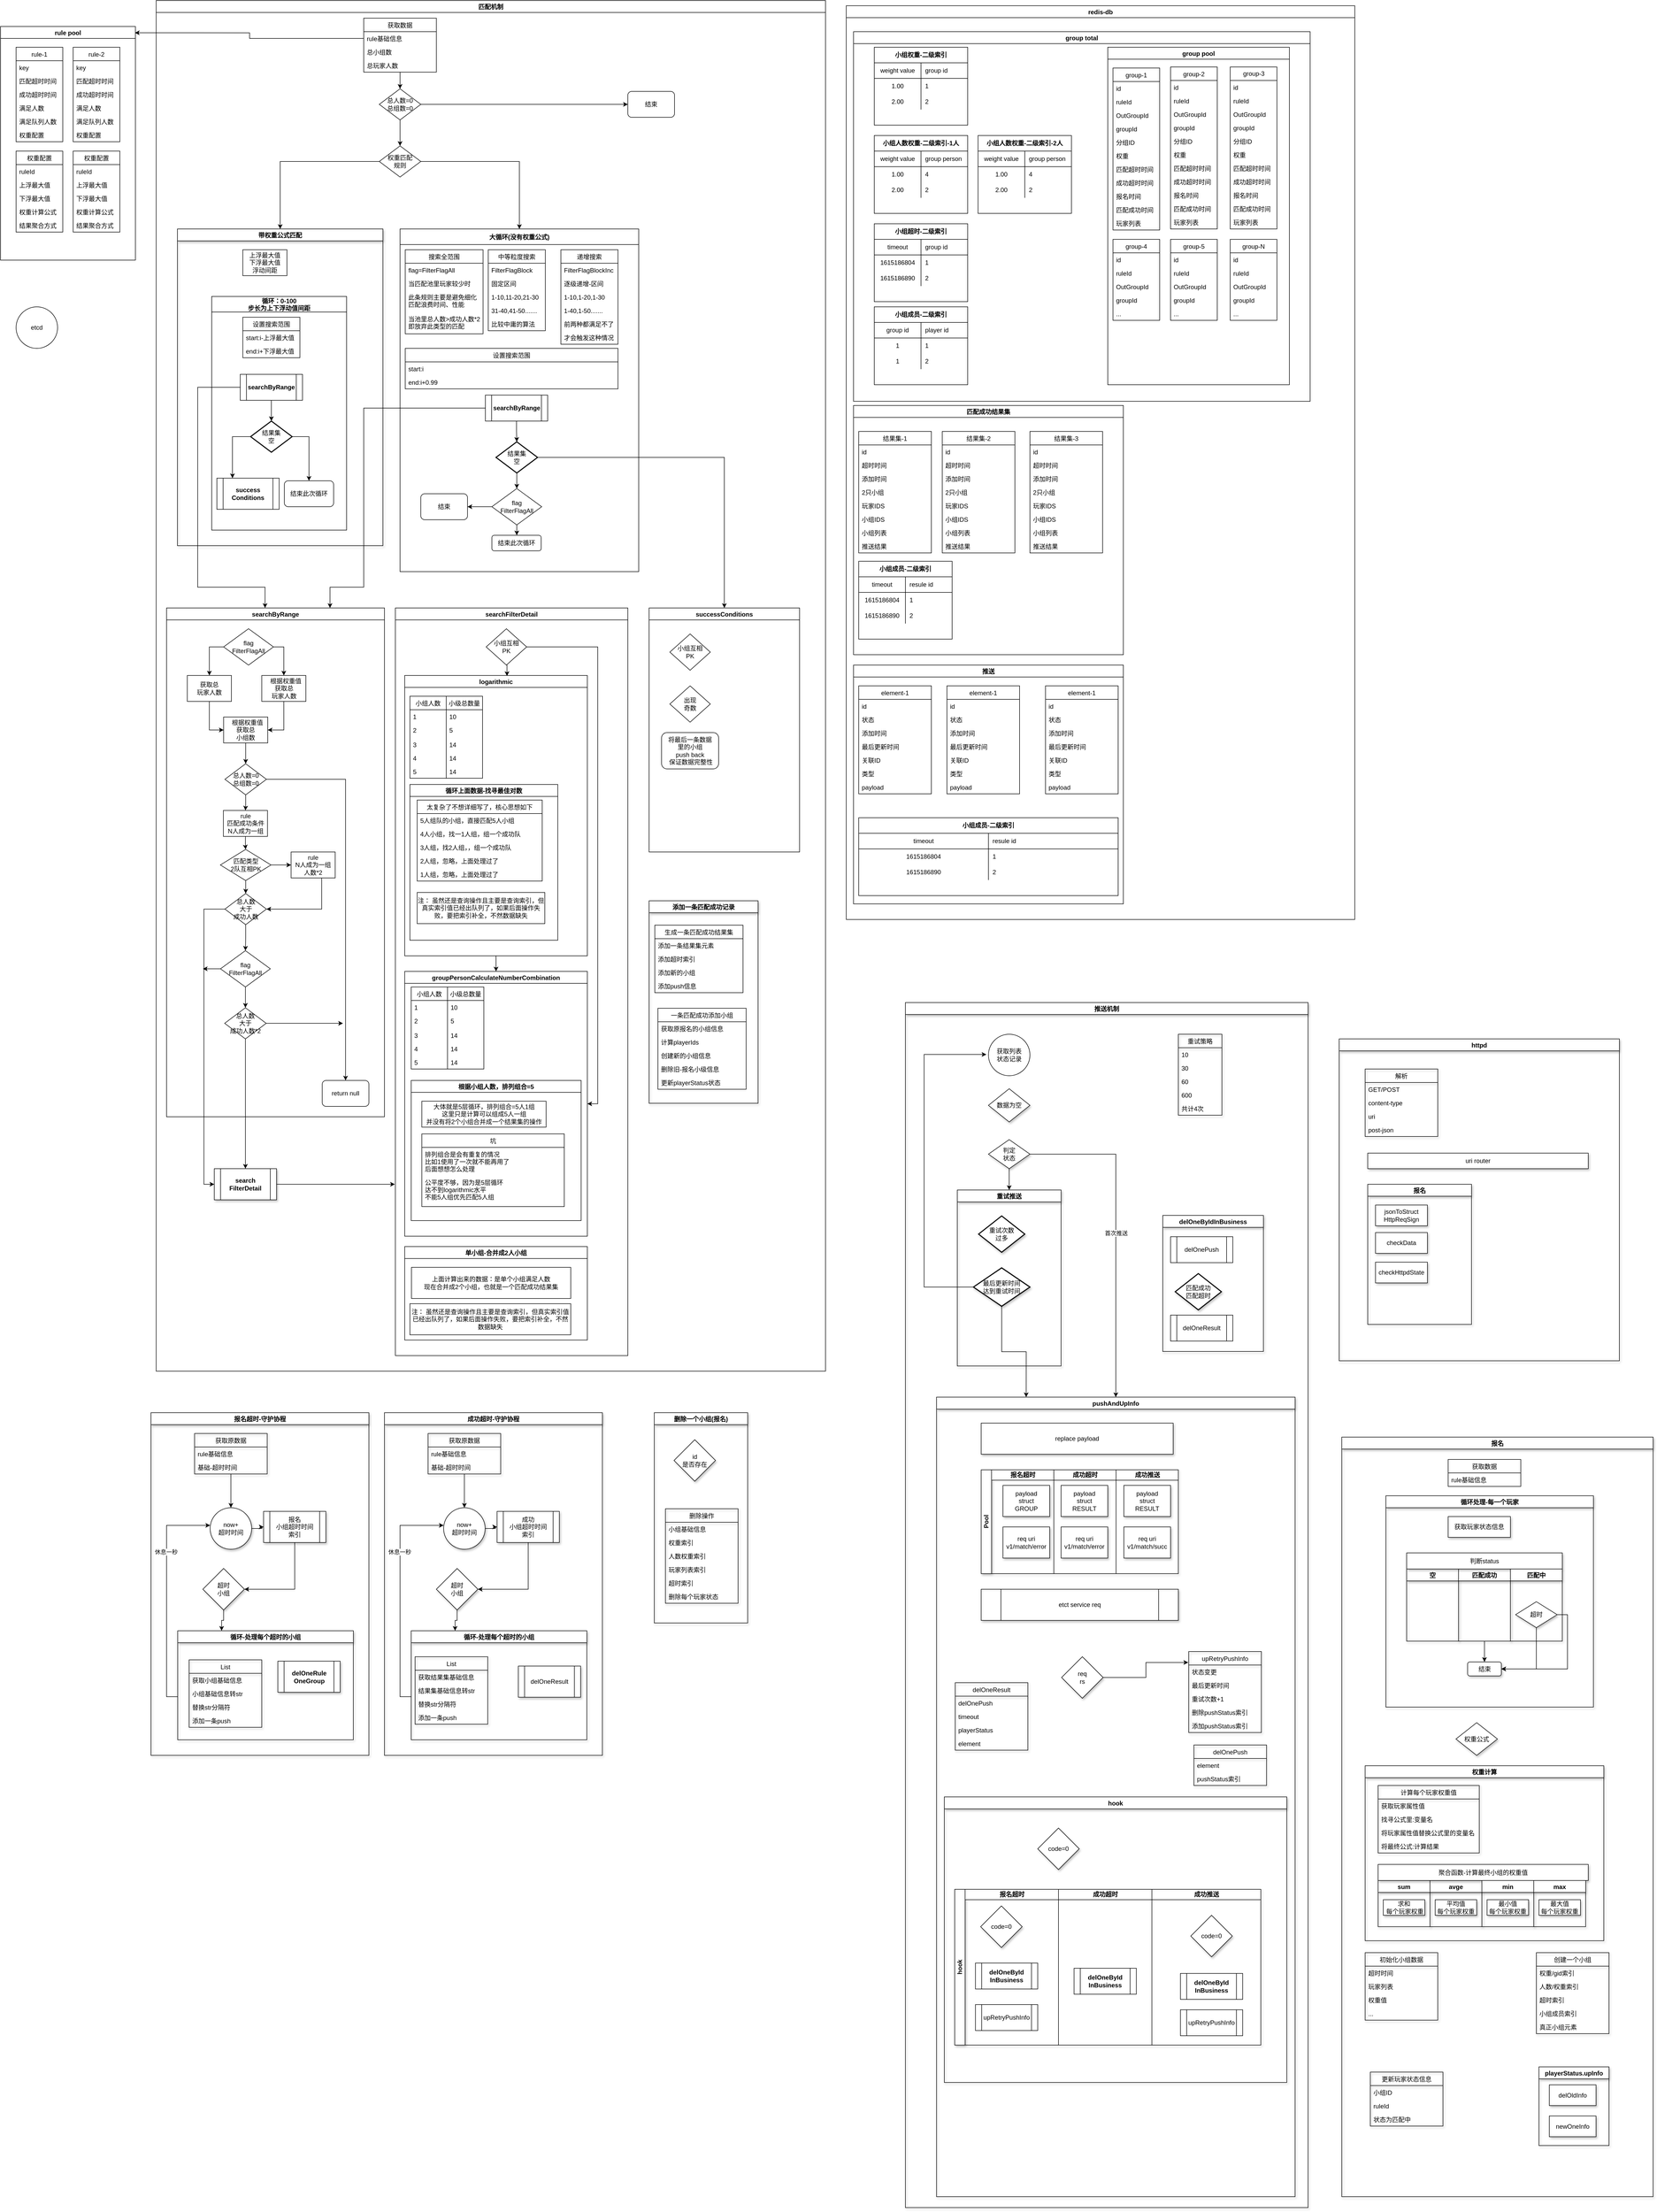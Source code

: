 <mxfile version="14.4.4" type="github">
  <diagram id="A0iVA3XITitb1yduaHoC" name="Page-1">
    <mxGraphModel dx="1426" dy="704" grid="1" gridSize="10" guides="1" tooltips="1" connect="1" arrows="1" fold="1" page="1" pageScale="1" pageWidth="827" pageHeight="1169" math="0" shadow="0">
      <root>
        <mxCell id="0" />
        <mxCell id="1" parent="0" />
        <mxCell id="WnycxrVpptrqjy_BFZ2X-1" value="etcd" style="ellipse;whiteSpace=wrap;html=1;aspect=fixed;" vertex="1" parent="1">
          <mxGeometry x="40" y="610" width="80" height="80" as="geometry" />
        </mxCell>
        <mxCell id="WnycxrVpptrqjy_BFZ2X-6" value="rule pool" style="swimlane;" vertex="1" parent="1">
          <mxGeometry x="10" y="70" width="260" height="450" as="geometry" />
        </mxCell>
        <mxCell id="WnycxrVpptrqjy_BFZ2X-2" value="rule-1" style="swimlane;fontStyle=0;childLayout=stackLayout;horizontal=1;startSize=26;fillColor=none;horizontalStack=0;resizeParent=1;resizeParentMax=0;resizeLast=0;collapsible=1;marginBottom=0;" vertex="1" parent="WnycxrVpptrqjy_BFZ2X-6">
          <mxGeometry x="30" y="40" width="90" height="182" as="geometry" />
        </mxCell>
        <mxCell id="WnycxrVpptrqjy_BFZ2X-3" value="key" style="text;strokeColor=none;fillColor=none;align=left;verticalAlign=top;spacingLeft=4;spacingRight=4;overflow=hidden;rotatable=0;points=[[0,0.5],[1,0.5]];portConstraint=eastwest;" vertex="1" parent="WnycxrVpptrqjy_BFZ2X-2">
          <mxGeometry y="26" width="90" height="26" as="geometry" />
        </mxCell>
        <mxCell id="WnycxrVpptrqjy_BFZ2X-4" value="匹配超时时间" style="text;strokeColor=none;fillColor=none;align=left;verticalAlign=top;spacingLeft=4;spacingRight=4;overflow=hidden;rotatable=0;points=[[0,0.5],[1,0.5]];portConstraint=eastwest;" vertex="1" parent="WnycxrVpptrqjy_BFZ2X-2">
          <mxGeometry y="52" width="90" height="26" as="geometry" />
        </mxCell>
        <mxCell id="WnycxrVpptrqjy_BFZ2X-5" value="成功超时时间" style="text;strokeColor=none;fillColor=none;align=left;verticalAlign=top;spacingLeft=4;spacingRight=4;overflow=hidden;rotatable=0;points=[[0,0.5],[1,0.5]];portConstraint=eastwest;" vertex="1" parent="WnycxrVpptrqjy_BFZ2X-2">
          <mxGeometry y="78" width="90" height="26" as="geometry" />
        </mxCell>
        <mxCell id="WnycxrVpptrqjy_BFZ2X-7" value="满足人数" style="text;strokeColor=none;fillColor=none;align=left;verticalAlign=top;spacingLeft=4;spacingRight=4;overflow=hidden;rotatable=0;points=[[0,0.5],[1,0.5]];portConstraint=eastwest;" vertex="1" parent="WnycxrVpptrqjy_BFZ2X-2">
          <mxGeometry y="104" width="90" height="26" as="geometry" />
        </mxCell>
        <mxCell id="WnycxrVpptrqjy_BFZ2X-8" value="满足队列人数" style="text;strokeColor=none;fillColor=none;align=left;verticalAlign=top;spacingLeft=4;spacingRight=4;overflow=hidden;rotatable=0;points=[[0,0.5],[1,0.5]];portConstraint=eastwest;" vertex="1" parent="WnycxrVpptrqjy_BFZ2X-2">
          <mxGeometry y="130" width="90" height="26" as="geometry" />
        </mxCell>
        <mxCell id="WnycxrVpptrqjy_BFZ2X-9" value="权重配置" style="text;strokeColor=none;fillColor=none;align=left;verticalAlign=top;spacingLeft=4;spacingRight=4;overflow=hidden;rotatable=0;points=[[0,0.5],[1,0.5]];portConstraint=eastwest;" vertex="1" parent="WnycxrVpptrqjy_BFZ2X-2">
          <mxGeometry y="156" width="90" height="26" as="geometry" />
        </mxCell>
        <mxCell id="WnycxrVpptrqjy_BFZ2X-11" value="rule-2" style="swimlane;fontStyle=0;childLayout=stackLayout;horizontal=1;startSize=26;fillColor=none;horizontalStack=0;resizeParent=1;resizeParentMax=0;resizeLast=0;collapsible=1;marginBottom=0;" vertex="1" parent="WnycxrVpptrqjy_BFZ2X-6">
          <mxGeometry x="140" y="40" width="90" height="182" as="geometry" />
        </mxCell>
        <mxCell id="WnycxrVpptrqjy_BFZ2X-12" value="key" style="text;strokeColor=none;fillColor=none;align=left;verticalAlign=top;spacingLeft=4;spacingRight=4;overflow=hidden;rotatable=0;points=[[0,0.5],[1,0.5]];portConstraint=eastwest;" vertex="1" parent="WnycxrVpptrqjy_BFZ2X-11">
          <mxGeometry y="26" width="90" height="26" as="geometry" />
        </mxCell>
        <mxCell id="WnycxrVpptrqjy_BFZ2X-13" value="匹配超时时间" style="text;strokeColor=none;fillColor=none;align=left;verticalAlign=top;spacingLeft=4;spacingRight=4;overflow=hidden;rotatable=0;points=[[0,0.5],[1,0.5]];portConstraint=eastwest;" vertex="1" parent="WnycxrVpptrqjy_BFZ2X-11">
          <mxGeometry y="52" width="90" height="26" as="geometry" />
        </mxCell>
        <mxCell id="WnycxrVpptrqjy_BFZ2X-14" value="成功超时时间" style="text;strokeColor=none;fillColor=none;align=left;verticalAlign=top;spacingLeft=4;spacingRight=4;overflow=hidden;rotatable=0;points=[[0,0.5],[1,0.5]];portConstraint=eastwest;" vertex="1" parent="WnycxrVpptrqjy_BFZ2X-11">
          <mxGeometry y="78" width="90" height="26" as="geometry" />
        </mxCell>
        <mxCell id="WnycxrVpptrqjy_BFZ2X-15" value="满足人数" style="text;strokeColor=none;fillColor=none;align=left;verticalAlign=top;spacingLeft=4;spacingRight=4;overflow=hidden;rotatable=0;points=[[0,0.5],[1,0.5]];portConstraint=eastwest;" vertex="1" parent="WnycxrVpptrqjy_BFZ2X-11">
          <mxGeometry y="104" width="90" height="26" as="geometry" />
        </mxCell>
        <mxCell id="WnycxrVpptrqjy_BFZ2X-16" value="满足队列人数" style="text;strokeColor=none;fillColor=none;align=left;verticalAlign=top;spacingLeft=4;spacingRight=4;overflow=hidden;rotatable=0;points=[[0,0.5],[1,0.5]];portConstraint=eastwest;" vertex="1" parent="WnycxrVpptrqjy_BFZ2X-11">
          <mxGeometry y="130" width="90" height="26" as="geometry" />
        </mxCell>
        <mxCell id="WnycxrVpptrqjy_BFZ2X-17" value="权重配置" style="text;strokeColor=none;fillColor=none;align=left;verticalAlign=top;spacingLeft=4;spacingRight=4;overflow=hidden;rotatable=0;points=[[0,0.5],[1,0.5]];portConstraint=eastwest;" vertex="1" parent="WnycxrVpptrqjy_BFZ2X-11">
          <mxGeometry y="156" width="90" height="26" as="geometry" />
        </mxCell>
        <mxCell id="WnycxrVpptrqjy_BFZ2X-19" value="权重配置" style="swimlane;fontStyle=0;childLayout=stackLayout;horizontal=1;startSize=26;fillColor=none;horizontalStack=0;resizeParent=1;resizeParentMax=0;resizeLast=0;collapsible=1;marginBottom=0;" vertex="1" parent="WnycxrVpptrqjy_BFZ2X-6">
          <mxGeometry x="30" y="240" width="90" height="156" as="geometry" />
        </mxCell>
        <mxCell id="WnycxrVpptrqjy_BFZ2X-20" value="ruleId" style="text;strokeColor=none;fillColor=none;align=left;verticalAlign=top;spacingLeft=4;spacingRight=4;overflow=hidden;rotatable=0;points=[[0,0.5],[1,0.5]];portConstraint=eastwest;" vertex="1" parent="WnycxrVpptrqjy_BFZ2X-19">
          <mxGeometry y="26" width="90" height="26" as="geometry" />
        </mxCell>
        <mxCell id="WnycxrVpptrqjy_BFZ2X-21" value="上浮最大值" style="text;strokeColor=none;fillColor=none;align=left;verticalAlign=top;spacingLeft=4;spacingRight=4;overflow=hidden;rotatable=0;points=[[0,0.5],[1,0.5]];portConstraint=eastwest;" vertex="1" parent="WnycxrVpptrqjy_BFZ2X-19">
          <mxGeometry y="52" width="90" height="26" as="geometry" />
        </mxCell>
        <mxCell id="WnycxrVpptrqjy_BFZ2X-22" value="下浮最大值" style="text;strokeColor=none;fillColor=none;align=left;verticalAlign=top;spacingLeft=4;spacingRight=4;overflow=hidden;rotatable=0;points=[[0,0.5],[1,0.5]];portConstraint=eastwest;" vertex="1" parent="WnycxrVpptrqjy_BFZ2X-19">
          <mxGeometry y="78" width="90" height="26" as="geometry" />
        </mxCell>
        <mxCell id="WnycxrVpptrqjy_BFZ2X-23" value="权重计算公式" style="text;strokeColor=none;fillColor=none;align=left;verticalAlign=top;spacingLeft=4;spacingRight=4;overflow=hidden;rotatable=0;points=[[0,0.5],[1,0.5]];portConstraint=eastwest;" vertex="1" parent="WnycxrVpptrqjy_BFZ2X-19">
          <mxGeometry y="104" width="90" height="26" as="geometry" />
        </mxCell>
        <mxCell id="WnycxrVpptrqjy_BFZ2X-24" value="结果聚合方式" style="text;strokeColor=none;fillColor=none;align=left;verticalAlign=top;spacingLeft=4;spacingRight=4;overflow=hidden;rotatable=0;points=[[0,0.5],[1,0.5]];portConstraint=eastwest;" vertex="1" parent="WnycxrVpptrqjy_BFZ2X-19">
          <mxGeometry y="130" width="90" height="26" as="geometry" />
        </mxCell>
        <mxCell id="WnycxrVpptrqjy_BFZ2X-26" value="权重配置" style="swimlane;fontStyle=0;childLayout=stackLayout;horizontal=1;startSize=26;fillColor=none;horizontalStack=0;resizeParent=1;resizeParentMax=0;resizeLast=0;collapsible=1;marginBottom=0;" vertex="1" parent="WnycxrVpptrqjy_BFZ2X-6">
          <mxGeometry x="140" y="240" width="90" height="156" as="geometry" />
        </mxCell>
        <mxCell id="WnycxrVpptrqjy_BFZ2X-27" value="ruleId" style="text;strokeColor=none;fillColor=none;align=left;verticalAlign=top;spacingLeft=4;spacingRight=4;overflow=hidden;rotatable=0;points=[[0,0.5],[1,0.5]];portConstraint=eastwest;" vertex="1" parent="WnycxrVpptrqjy_BFZ2X-26">
          <mxGeometry y="26" width="90" height="26" as="geometry" />
        </mxCell>
        <mxCell id="WnycxrVpptrqjy_BFZ2X-28" value="上浮最大值" style="text;strokeColor=none;fillColor=none;align=left;verticalAlign=top;spacingLeft=4;spacingRight=4;overflow=hidden;rotatable=0;points=[[0,0.5],[1,0.5]];portConstraint=eastwest;" vertex="1" parent="WnycxrVpptrqjy_BFZ2X-26">
          <mxGeometry y="52" width="90" height="26" as="geometry" />
        </mxCell>
        <mxCell id="WnycxrVpptrqjy_BFZ2X-29" value="下浮最大值" style="text;strokeColor=none;fillColor=none;align=left;verticalAlign=top;spacingLeft=4;spacingRight=4;overflow=hidden;rotatable=0;points=[[0,0.5],[1,0.5]];portConstraint=eastwest;" vertex="1" parent="WnycxrVpptrqjy_BFZ2X-26">
          <mxGeometry y="78" width="90" height="26" as="geometry" />
        </mxCell>
        <mxCell id="WnycxrVpptrqjy_BFZ2X-30" value="权重计算公式" style="text;strokeColor=none;fillColor=none;align=left;verticalAlign=top;spacingLeft=4;spacingRight=4;overflow=hidden;rotatable=0;points=[[0,0.5],[1,0.5]];portConstraint=eastwest;" vertex="1" parent="WnycxrVpptrqjy_BFZ2X-26">
          <mxGeometry y="104" width="90" height="26" as="geometry" />
        </mxCell>
        <mxCell id="WnycxrVpptrqjy_BFZ2X-31" value="结果聚合方式" style="text;strokeColor=none;fillColor=none;align=left;verticalAlign=top;spacingLeft=4;spacingRight=4;overflow=hidden;rotatable=0;points=[[0,0.5],[1,0.5]];portConstraint=eastwest;" vertex="1" parent="WnycxrVpptrqjy_BFZ2X-26">
          <mxGeometry y="130" width="90" height="26" as="geometry" />
        </mxCell>
        <mxCell id="WnycxrVpptrqjy_BFZ2X-146" style="edgeStyle=orthogonalEdgeStyle;rounded=0;orthogonalLoop=1;jettySize=auto;html=1;exitX=0;exitY=0.5;exitDx=0;exitDy=0;entryX=0.996;entryY=0.027;entryDx=0;entryDy=0;entryPerimeter=0;" edge="1" parent="1" source="WnycxrVpptrqjy_BFZ2X-387" target="WnycxrVpptrqjy_BFZ2X-6">
          <mxGeometry relative="1" as="geometry">
            <mxPoint x="460" y="125" as="sourcePoint" />
          </mxGeometry>
        </mxCell>
        <mxCell id="WnycxrVpptrqjy_BFZ2X-18" value="匹配机制" style="swimlane;" vertex="1" parent="1">
          <mxGeometry x="310" y="20" width="1290" height="2640" as="geometry" />
        </mxCell>
        <mxCell id="WnycxrVpptrqjy_BFZ2X-394" style="edgeStyle=orthogonalEdgeStyle;rounded=0;orthogonalLoop=1;jettySize=auto;html=1;entryX=0.5;entryY=0;entryDx=0;entryDy=0;" edge="1" parent="WnycxrVpptrqjy_BFZ2X-18" source="WnycxrVpptrqjy_BFZ2X-147" target="WnycxrVpptrqjy_BFZ2X-166">
          <mxGeometry relative="1" as="geometry" />
        </mxCell>
        <mxCell id="WnycxrVpptrqjy_BFZ2X-618" style="edgeStyle=orthogonalEdgeStyle;rounded=0;orthogonalLoop=1;jettySize=auto;html=1;entryX=0;entryY=0.5;entryDx=0;entryDy=0;" edge="1" parent="WnycxrVpptrqjy_BFZ2X-18" source="WnycxrVpptrqjy_BFZ2X-147" target="WnycxrVpptrqjy_BFZ2X-617">
          <mxGeometry relative="1" as="geometry" />
        </mxCell>
        <mxCell id="WnycxrVpptrqjy_BFZ2X-147" value="总人数=0&lt;br&gt;总组数=0" style="rhombus;whiteSpace=wrap;html=1;" vertex="1" parent="WnycxrVpptrqjy_BFZ2X-18">
          <mxGeometry x="430" y="170" width="80" height="60" as="geometry" />
        </mxCell>
        <mxCell id="WnycxrVpptrqjy_BFZ2X-1103" style="edgeStyle=orthogonalEdgeStyle;rounded=0;orthogonalLoop=1;jettySize=auto;html=1;exitX=0;exitY=0.5;exitDx=0;exitDy=0;" edge="1" parent="WnycxrVpptrqjy_BFZ2X-18" source="WnycxrVpptrqjy_BFZ2X-166" target="WnycxrVpptrqjy_BFZ2X-1091">
          <mxGeometry relative="1" as="geometry" />
        </mxCell>
        <mxCell id="WnycxrVpptrqjy_BFZ2X-1104" style="edgeStyle=orthogonalEdgeStyle;rounded=0;orthogonalLoop=1;jettySize=auto;html=1;exitX=1;exitY=0.5;exitDx=0;exitDy=0;entryX=0.5;entryY=0;entryDx=0;entryDy=0;" edge="1" parent="WnycxrVpptrqjy_BFZ2X-18" source="WnycxrVpptrqjy_BFZ2X-166" target="WnycxrVpptrqjy_BFZ2X-395">
          <mxGeometry relative="1" as="geometry" />
        </mxCell>
        <mxCell id="WnycxrVpptrqjy_BFZ2X-166" value="权重匹配&lt;br&gt;规则" style="rhombus;whiteSpace=wrap;html=1;" vertex="1" parent="WnycxrVpptrqjy_BFZ2X-18">
          <mxGeometry x="430" y="280" width="80" height="60" as="geometry" />
        </mxCell>
        <mxCell id="WnycxrVpptrqjy_BFZ2X-178" value="searchByRange" style="swimlane;" vertex="1" parent="WnycxrVpptrqjy_BFZ2X-18">
          <mxGeometry x="20" y="1170" width="420" height="980" as="geometry" />
        </mxCell>
        <mxCell id="WnycxrVpptrqjy_BFZ2X-619" style="edgeStyle=orthogonalEdgeStyle;rounded=0;orthogonalLoop=1;jettySize=auto;html=1;exitX=0;exitY=0.5;exitDx=0;exitDy=0;entryX=0.5;entryY=0;entryDx=0;entryDy=0;" edge="1" parent="WnycxrVpptrqjy_BFZ2X-178" source="WnycxrVpptrqjy_BFZ2X-182" target="WnycxrVpptrqjy_BFZ2X-183">
          <mxGeometry relative="1" as="geometry" />
        </mxCell>
        <mxCell id="WnycxrVpptrqjy_BFZ2X-620" style="edgeStyle=orthogonalEdgeStyle;rounded=0;orthogonalLoop=1;jettySize=auto;html=1;exitX=1;exitY=0.5;exitDx=0;exitDy=0;entryX=0.5;entryY=0;entryDx=0;entryDy=0;" edge="1" parent="WnycxrVpptrqjy_BFZ2X-178" source="WnycxrVpptrqjy_BFZ2X-182" target="WnycxrVpptrqjy_BFZ2X-184">
          <mxGeometry relative="1" as="geometry" />
        </mxCell>
        <mxCell id="WnycxrVpptrqjy_BFZ2X-182" value="flag &lt;br&gt;FilterFlagAll" style="rhombus;whiteSpace=wrap;html=1;" vertex="1" parent="WnycxrVpptrqjy_BFZ2X-178">
          <mxGeometry x="110" y="40" width="96" height="70" as="geometry" />
        </mxCell>
        <mxCell id="WnycxrVpptrqjy_BFZ2X-621" style="edgeStyle=orthogonalEdgeStyle;rounded=0;orthogonalLoop=1;jettySize=auto;html=1;entryX=0;entryY=0.5;entryDx=0;entryDy=0;" edge="1" parent="WnycxrVpptrqjy_BFZ2X-178" source="WnycxrVpptrqjy_BFZ2X-183" target="WnycxrVpptrqjy_BFZ2X-186">
          <mxGeometry relative="1" as="geometry" />
        </mxCell>
        <mxCell id="WnycxrVpptrqjy_BFZ2X-183" value="获取总&lt;br&gt;玩家人数" style="rounded=0;whiteSpace=wrap;html=1;" vertex="1" parent="WnycxrVpptrqjy_BFZ2X-178">
          <mxGeometry x="40" y="130" width="85" height="50" as="geometry" />
        </mxCell>
        <mxCell id="WnycxrVpptrqjy_BFZ2X-622" style="edgeStyle=orthogonalEdgeStyle;rounded=0;orthogonalLoop=1;jettySize=auto;html=1;entryX=1;entryY=0.5;entryDx=0;entryDy=0;" edge="1" parent="WnycxrVpptrqjy_BFZ2X-178" source="WnycxrVpptrqjy_BFZ2X-184" target="WnycxrVpptrqjy_BFZ2X-186">
          <mxGeometry relative="1" as="geometry" />
        </mxCell>
        <mxCell id="WnycxrVpptrqjy_BFZ2X-184" value="&amp;nbsp; 根据权重值&lt;br&gt;获取总&lt;br&gt;玩家人数" style="rounded=0;whiteSpace=wrap;html=1;" vertex="1" parent="WnycxrVpptrqjy_BFZ2X-178">
          <mxGeometry x="183.5" y="130" width="85" height="50" as="geometry" />
        </mxCell>
        <mxCell id="WnycxrVpptrqjy_BFZ2X-186" value="&amp;nbsp; 根据权重值&lt;br&gt;获取总&lt;br&gt;小组数" style="rounded=0;whiteSpace=wrap;html=1;" vertex="1" parent="WnycxrVpptrqjy_BFZ2X-178">
          <mxGeometry x="110" y="210" width="85" height="50" as="geometry" />
        </mxCell>
        <mxCell id="WnycxrVpptrqjy_BFZ2X-627" style="edgeStyle=orthogonalEdgeStyle;rounded=0;orthogonalLoop=1;jettySize=auto;html=1;entryX=0;entryY=0.5;entryDx=0;entryDy=0;" edge="1" parent="WnycxrVpptrqjy_BFZ2X-178" source="WnycxrVpptrqjy_BFZ2X-625" target="WnycxrVpptrqjy_BFZ2X-191">
          <mxGeometry relative="1" as="geometry" />
        </mxCell>
        <mxCell id="WnycxrVpptrqjy_BFZ2X-625" value="匹配类型&lt;br&gt;2队互相PK" style="rhombus;whiteSpace=wrap;html=1;" vertex="1" parent="WnycxrVpptrqjy_BFZ2X-178">
          <mxGeometry x="103.75" y="465" width="97.5" height="60" as="geometry" />
        </mxCell>
        <mxCell id="WnycxrVpptrqjy_BFZ2X-191" value="rule&lt;br&gt;N人成为一组&lt;br&gt;人数*2" style="rounded=0;whiteSpace=wrap;html=1;" vertex="1" parent="WnycxrVpptrqjy_BFZ2X-178">
          <mxGeometry x="240" y="470" width="85" height="50" as="geometry" />
        </mxCell>
        <mxCell id="WnycxrVpptrqjy_BFZ2X-194" value="return null" style="rounded=1;whiteSpace=wrap;html=1;" vertex="1" parent="WnycxrVpptrqjy_BFZ2X-178">
          <mxGeometry x="300" y="910" width="90" height="50" as="geometry" />
        </mxCell>
        <mxCell id="WnycxrVpptrqjy_BFZ2X-192" value="总人数&lt;br&gt;大于&lt;br&gt;成功人数" style="rhombus;whiteSpace=wrap;html=1;" vertex="1" parent="WnycxrVpptrqjy_BFZ2X-178">
          <mxGeometry x="112.5" y="550" width="80" height="60" as="geometry" />
        </mxCell>
        <mxCell id="WnycxrVpptrqjy_BFZ2X-203" style="edgeStyle=orthogonalEdgeStyle;rounded=0;orthogonalLoop=1;jettySize=auto;html=1;entryX=1;entryY=0.5;entryDx=0;entryDy=0;" edge="1" parent="WnycxrVpptrqjy_BFZ2X-178" source="WnycxrVpptrqjy_BFZ2X-191" target="WnycxrVpptrqjy_BFZ2X-192">
          <mxGeometry relative="1" as="geometry">
            <Array as="points">
              <mxPoint x="299" y="580" />
            </Array>
          </mxGeometry>
        </mxCell>
        <mxCell id="WnycxrVpptrqjy_BFZ2X-628" style="edgeStyle=orthogonalEdgeStyle;rounded=0;orthogonalLoop=1;jettySize=auto;html=1;entryX=0.5;entryY=0;entryDx=0;entryDy=0;" edge="1" parent="WnycxrVpptrqjy_BFZ2X-178" source="WnycxrVpptrqjy_BFZ2X-625" target="WnycxrVpptrqjy_BFZ2X-192">
          <mxGeometry relative="1" as="geometry" />
        </mxCell>
        <mxCell id="WnycxrVpptrqjy_BFZ2X-195" value="总人数&lt;br&gt;大于&lt;br&gt;成功人数*2" style="rhombus;whiteSpace=wrap;html=1;" vertex="1" parent="WnycxrVpptrqjy_BFZ2X-178">
          <mxGeometry x="112" y="770" width="80" height="60" as="geometry" />
        </mxCell>
        <mxCell id="WnycxrVpptrqjy_BFZ2X-193" value="flag &lt;br&gt;FilterFlagAll" style="rhombus;whiteSpace=wrap;html=1;" vertex="1" parent="WnycxrVpptrqjy_BFZ2X-178">
          <mxGeometry x="104" y="660" width="96" height="70" as="geometry" />
        </mxCell>
        <mxCell id="WnycxrVpptrqjy_BFZ2X-206" style="edgeStyle=orthogonalEdgeStyle;rounded=0;orthogonalLoop=1;jettySize=auto;html=1;exitX=0.5;exitY=1;exitDx=0;exitDy=0;" edge="1" parent="WnycxrVpptrqjy_BFZ2X-178" source="WnycxrVpptrqjy_BFZ2X-192" target="WnycxrVpptrqjy_BFZ2X-193">
          <mxGeometry relative="1" as="geometry" />
        </mxCell>
        <mxCell id="WnycxrVpptrqjy_BFZ2X-209" style="edgeStyle=orthogonalEdgeStyle;rounded=0;orthogonalLoop=1;jettySize=auto;html=1;exitX=0.5;exitY=1;exitDx=0;exitDy=0;entryX=0.5;entryY=0;entryDx=0;entryDy=0;" edge="1" parent="WnycxrVpptrqjy_BFZ2X-178" source="WnycxrVpptrqjy_BFZ2X-193" target="WnycxrVpptrqjy_BFZ2X-195">
          <mxGeometry relative="1" as="geometry" />
        </mxCell>
        <mxCell id="WnycxrVpptrqjy_BFZ2X-189" value="rule&lt;br&gt;匹配成功条件&lt;br&gt;N人成为一组" style="rounded=0;whiteSpace=wrap;html=1;" vertex="1" parent="WnycxrVpptrqjy_BFZ2X-178">
          <mxGeometry x="109.5" y="390" width="85" height="50" as="geometry" />
        </mxCell>
        <mxCell id="WnycxrVpptrqjy_BFZ2X-187" value="总人数=0&lt;br&gt;总组数=0" style="rhombus;whiteSpace=wrap;html=1;" vertex="1" parent="WnycxrVpptrqjy_BFZ2X-178">
          <mxGeometry x="112.5" y="300" width="80" height="60" as="geometry" />
        </mxCell>
        <mxCell id="WnycxrVpptrqjy_BFZ2X-626" style="edgeStyle=orthogonalEdgeStyle;rounded=0;orthogonalLoop=1;jettySize=auto;html=1;entryX=0.5;entryY=0;entryDx=0;entryDy=0;" edge="1" parent="WnycxrVpptrqjy_BFZ2X-178" source="WnycxrVpptrqjy_BFZ2X-189" target="WnycxrVpptrqjy_BFZ2X-625">
          <mxGeometry relative="1" as="geometry" />
        </mxCell>
        <mxCell id="WnycxrVpptrqjy_BFZ2X-208" style="edgeStyle=orthogonalEdgeStyle;rounded=0;orthogonalLoop=1;jettySize=auto;html=1;entryX=0.5;entryY=0;entryDx=0;entryDy=0;" edge="1" parent="WnycxrVpptrqjy_BFZ2X-178" source="WnycxrVpptrqjy_BFZ2X-187" target="WnycxrVpptrqjy_BFZ2X-189">
          <mxGeometry relative="1" as="geometry" />
        </mxCell>
        <mxCell id="WnycxrVpptrqjy_BFZ2X-197" style="edgeStyle=orthogonalEdgeStyle;rounded=0;orthogonalLoop=1;jettySize=auto;html=1;exitX=1;exitY=0.5;exitDx=0;exitDy=0;" edge="1" parent="WnycxrVpptrqjy_BFZ2X-178" source="WnycxrVpptrqjy_BFZ2X-187" target="WnycxrVpptrqjy_BFZ2X-194">
          <mxGeometry relative="1" as="geometry" />
        </mxCell>
        <mxCell id="WnycxrVpptrqjy_BFZ2X-623" style="edgeStyle=orthogonalEdgeStyle;rounded=0;orthogonalLoop=1;jettySize=auto;html=1;entryX=0.5;entryY=0;entryDx=0;entryDy=0;" edge="1" parent="WnycxrVpptrqjy_BFZ2X-178" source="WnycxrVpptrqjy_BFZ2X-186" target="WnycxrVpptrqjy_BFZ2X-187">
          <mxGeometry relative="1" as="geometry" />
        </mxCell>
        <mxCell id="WnycxrVpptrqjy_BFZ2X-196" value="searchFilterDetail" style="swimlane;" vertex="1" parent="WnycxrVpptrqjy_BFZ2X-18">
          <mxGeometry x="461" y="1170" width="448" height="1440" as="geometry" />
        </mxCell>
        <mxCell id="WnycxrVpptrqjy_BFZ2X-1114" style="edgeStyle=orthogonalEdgeStyle;rounded=0;orthogonalLoop=1;jettySize=auto;html=1;exitX=0.5;exitY=1;exitDx=0;exitDy=0;entryX=0.56;entryY=0.002;entryDx=0;entryDy=0;entryPerimeter=0;" edge="1" parent="WnycxrVpptrqjy_BFZ2X-196" source="WnycxrVpptrqjy_BFZ2X-213" target="WnycxrVpptrqjy_BFZ2X-218">
          <mxGeometry relative="1" as="geometry" />
        </mxCell>
        <mxCell id="WnycxrVpptrqjy_BFZ2X-1116" style="edgeStyle=orthogonalEdgeStyle;rounded=0;orthogonalLoop=1;jettySize=auto;html=1;entryX=1;entryY=0.5;entryDx=0;entryDy=0;" edge="1" parent="WnycxrVpptrqjy_BFZ2X-196" source="WnycxrVpptrqjy_BFZ2X-213" target="WnycxrVpptrqjy_BFZ2X-264">
          <mxGeometry relative="1" as="geometry">
            <Array as="points">
              <mxPoint x="390" y="75" />
              <mxPoint x="390" y="955" />
            </Array>
          </mxGeometry>
        </mxCell>
        <mxCell id="WnycxrVpptrqjy_BFZ2X-213" value="小组互相&lt;br&gt;PK" style="rhombus;whiteSpace=wrap;html=1;" vertex="1" parent="WnycxrVpptrqjy_BFZ2X-196">
          <mxGeometry x="175" y="40" width="78" height="70" as="geometry" />
        </mxCell>
        <mxCell id="WnycxrVpptrqjy_BFZ2X-1115" style="edgeStyle=orthogonalEdgeStyle;rounded=0;orthogonalLoop=1;jettySize=auto;html=1;entryX=0.5;entryY=0;entryDx=0;entryDy=0;" edge="1" parent="WnycxrVpptrqjy_BFZ2X-196" source="WnycxrVpptrqjy_BFZ2X-218" target="WnycxrVpptrqjy_BFZ2X-264">
          <mxGeometry relative="1" as="geometry" />
        </mxCell>
        <mxCell id="WnycxrVpptrqjy_BFZ2X-218" value="logarithmic" style="swimlane;" vertex="1" parent="WnycxrVpptrqjy_BFZ2X-196">
          <mxGeometry x="18" y="130" width="352" height="540" as="geometry" />
        </mxCell>
        <mxCell id="WnycxrVpptrqjy_BFZ2X-230" value="小组人数" style="swimlane;fontStyle=0;childLayout=stackLayout;horizontal=1;startSize=26;fillColor=none;horizontalStack=0;resizeParent=1;resizeParentMax=0;resizeLast=0;collapsible=1;marginBottom=0;" vertex="1" parent="WnycxrVpptrqjy_BFZ2X-218">
          <mxGeometry x="10" y="40" width="70" height="158" as="geometry" />
        </mxCell>
        <mxCell id="WnycxrVpptrqjy_BFZ2X-231" value="1" style="text;strokeColor=none;fillColor=none;align=left;verticalAlign=top;spacingLeft=4;spacingRight=4;overflow=hidden;rotatable=0;points=[[0,0.5],[1,0.5]];portConstraint=eastwest;" vertex="1" parent="WnycxrVpptrqjy_BFZ2X-230">
          <mxGeometry y="26" width="70" height="26" as="geometry" />
        </mxCell>
        <mxCell id="WnycxrVpptrqjy_BFZ2X-232" value="2" style="text;strokeColor=none;fillColor=none;align=left;verticalAlign=top;spacingLeft=4;spacingRight=4;overflow=hidden;rotatable=0;points=[[0,0.5],[1,0.5]];portConstraint=eastwest;" vertex="1" parent="WnycxrVpptrqjy_BFZ2X-230">
          <mxGeometry y="52" width="70" height="28" as="geometry" />
        </mxCell>
        <mxCell id="WnycxrVpptrqjy_BFZ2X-233" value="3" style="text;strokeColor=none;fillColor=none;align=left;verticalAlign=top;spacingLeft=4;spacingRight=4;overflow=hidden;rotatable=0;points=[[0,0.5],[1,0.5]];portConstraint=eastwest;" vertex="1" parent="WnycxrVpptrqjy_BFZ2X-230">
          <mxGeometry y="80" width="70" height="26" as="geometry" />
        </mxCell>
        <mxCell id="WnycxrVpptrqjy_BFZ2X-238" value="4" style="text;strokeColor=none;fillColor=none;align=left;verticalAlign=top;spacingLeft=4;spacingRight=4;overflow=hidden;rotatable=0;points=[[0,0.5],[1,0.5]];portConstraint=eastwest;" vertex="1" parent="WnycxrVpptrqjy_BFZ2X-230">
          <mxGeometry y="106" width="70" height="26" as="geometry" />
        </mxCell>
        <mxCell id="WnycxrVpptrqjy_BFZ2X-239" value="5" style="text;strokeColor=none;fillColor=none;align=left;verticalAlign=top;spacingLeft=4;spacingRight=4;overflow=hidden;rotatable=0;points=[[0,0.5],[1,0.5]];portConstraint=eastwest;" vertex="1" parent="WnycxrVpptrqjy_BFZ2X-230">
          <mxGeometry y="132" width="70" height="26" as="geometry" />
        </mxCell>
        <mxCell id="WnycxrVpptrqjy_BFZ2X-234" value="小级总数量" style="swimlane;fontStyle=0;childLayout=stackLayout;horizontal=1;startSize=26;fillColor=none;horizontalStack=0;resizeParent=1;resizeParentMax=0;resizeLast=0;collapsible=1;marginBottom=0;" vertex="1" parent="WnycxrVpptrqjy_BFZ2X-218">
          <mxGeometry x="80" y="40" width="70" height="158" as="geometry" />
        </mxCell>
        <mxCell id="WnycxrVpptrqjy_BFZ2X-235" value="10" style="text;strokeColor=none;fillColor=none;align=left;verticalAlign=top;spacingLeft=4;spacingRight=4;overflow=hidden;rotatable=0;points=[[0,0.5],[1,0.5]];portConstraint=eastwest;" vertex="1" parent="WnycxrVpptrqjy_BFZ2X-234">
          <mxGeometry y="26" width="70" height="26" as="geometry" />
        </mxCell>
        <mxCell id="WnycxrVpptrqjy_BFZ2X-236" value="5" style="text;strokeColor=none;fillColor=none;align=left;verticalAlign=top;spacingLeft=4;spacingRight=4;overflow=hidden;rotatable=0;points=[[0,0.5],[1,0.5]];portConstraint=eastwest;" vertex="1" parent="WnycxrVpptrqjy_BFZ2X-234">
          <mxGeometry y="52" width="70" height="28" as="geometry" />
        </mxCell>
        <mxCell id="WnycxrVpptrqjy_BFZ2X-237" value="14" style="text;strokeColor=none;fillColor=none;align=left;verticalAlign=top;spacingLeft=4;spacingRight=4;overflow=hidden;rotatable=0;points=[[0,0.5],[1,0.5]];portConstraint=eastwest;" vertex="1" parent="WnycxrVpptrqjy_BFZ2X-234">
          <mxGeometry y="80" width="70" height="26" as="geometry" />
        </mxCell>
        <mxCell id="WnycxrVpptrqjy_BFZ2X-241" value="14" style="text;strokeColor=none;fillColor=none;align=left;verticalAlign=top;spacingLeft=4;spacingRight=4;overflow=hidden;rotatable=0;points=[[0,0.5],[1,0.5]];portConstraint=eastwest;" vertex="1" parent="WnycxrVpptrqjy_BFZ2X-234">
          <mxGeometry y="106" width="70" height="26" as="geometry" />
        </mxCell>
        <mxCell id="WnycxrVpptrqjy_BFZ2X-244" value="14" style="text;strokeColor=none;fillColor=none;align=left;verticalAlign=top;spacingLeft=4;spacingRight=4;overflow=hidden;rotatable=0;points=[[0,0.5],[1,0.5]];portConstraint=eastwest;" vertex="1" parent="WnycxrVpptrqjy_BFZ2X-234">
          <mxGeometry y="132" width="70" height="26" as="geometry" />
        </mxCell>
        <mxCell id="WnycxrVpptrqjy_BFZ2X-255" value="循环上面数据-找寻最佳对数" style="swimlane;" vertex="1" parent="WnycxrVpptrqjy_BFZ2X-218">
          <mxGeometry x="10" y="210" width="285" height="300" as="geometry" />
        </mxCell>
        <mxCell id="WnycxrVpptrqjy_BFZ2X-257" value="太复杂了不想详细写了，核心思想如下" style="swimlane;fontStyle=0;childLayout=stackLayout;horizontal=1;startSize=26;fillColor=none;horizontalStack=0;resizeParent=1;resizeParentMax=0;resizeLast=0;collapsible=1;marginBottom=0;" vertex="1" parent="WnycxrVpptrqjy_BFZ2X-255">
          <mxGeometry x="14" y="30" width="241" height="156" as="geometry" />
        </mxCell>
        <mxCell id="WnycxrVpptrqjy_BFZ2X-258" value="5人组队的小组，直接匹配5人小组" style="text;strokeColor=none;fillColor=none;align=left;verticalAlign=top;spacingLeft=4;spacingRight=4;overflow=hidden;rotatable=0;points=[[0,0.5],[1,0.5]];portConstraint=eastwest;" vertex="1" parent="WnycxrVpptrqjy_BFZ2X-257">
          <mxGeometry y="26" width="241" height="26" as="geometry" />
        </mxCell>
        <mxCell id="WnycxrVpptrqjy_BFZ2X-259" value="4人小组，找一1人组，组一个成功队" style="text;strokeColor=none;fillColor=none;align=left;verticalAlign=top;spacingLeft=4;spacingRight=4;overflow=hidden;rotatable=0;points=[[0,0.5],[1,0.5]];portConstraint=eastwest;" vertex="1" parent="WnycxrVpptrqjy_BFZ2X-257">
          <mxGeometry y="52" width="241" height="26" as="geometry" />
        </mxCell>
        <mxCell id="WnycxrVpptrqjy_BFZ2X-260" value="3人组，找2人组，，组一个成功队" style="text;strokeColor=none;fillColor=none;align=left;verticalAlign=top;spacingLeft=4;spacingRight=4;overflow=hidden;rotatable=0;points=[[0,0.5],[1,0.5]];portConstraint=eastwest;" vertex="1" parent="WnycxrVpptrqjy_BFZ2X-257">
          <mxGeometry y="78" width="241" height="26" as="geometry" />
        </mxCell>
        <mxCell id="WnycxrVpptrqjy_BFZ2X-261" value="2人组，忽略，上面处理过了" style="text;strokeColor=none;fillColor=none;align=left;verticalAlign=top;spacingLeft=4;spacingRight=4;overflow=hidden;rotatable=0;points=[[0,0.5],[1,0.5]];portConstraint=eastwest;" vertex="1" parent="WnycxrVpptrqjy_BFZ2X-257">
          <mxGeometry y="104" width="241" height="26" as="geometry" />
        </mxCell>
        <mxCell id="WnycxrVpptrqjy_BFZ2X-262" value="1人组，忽略，上面处理过了" style="text;strokeColor=none;fillColor=none;align=left;verticalAlign=top;spacingLeft=4;spacingRight=4;overflow=hidden;rotatable=0;points=[[0,0.5],[1,0.5]];portConstraint=eastwest;" vertex="1" parent="WnycxrVpptrqjy_BFZ2X-257">
          <mxGeometry y="130" width="241" height="26" as="geometry" />
        </mxCell>
        <mxCell id="WnycxrVpptrqjy_BFZ2X-263" value="注： 虽然还是查询操作且主要是查询索引，但真实索引值已经出队列了，如果后面操作失败，要把索引补全，不然数据缺失" style="rounded=0;whiteSpace=wrap;html=1;" vertex="1" parent="WnycxrVpptrqjy_BFZ2X-255">
          <mxGeometry x="14" y="208" width="246" height="60" as="geometry" />
        </mxCell>
        <mxCell id="WnycxrVpptrqjy_BFZ2X-264" value="groupPersonCalculateNumberCombination" style="swimlane;" vertex="1" parent="WnycxrVpptrqjy_BFZ2X-196">
          <mxGeometry x="18" y="700" width="352" height="510" as="geometry" />
        </mxCell>
        <mxCell id="WnycxrVpptrqjy_BFZ2X-265" value="小组人数" style="swimlane;fontStyle=0;childLayout=stackLayout;horizontal=1;startSize=26;fillColor=none;horizontalStack=0;resizeParent=1;resizeParentMax=0;resizeLast=0;collapsible=1;marginBottom=0;" vertex="1" parent="WnycxrVpptrqjy_BFZ2X-264">
          <mxGeometry x="12.5" y="30" width="70" height="158" as="geometry" />
        </mxCell>
        <mxCell id="WnycxrVpptrqjy_BFZ2X-266" value="1" style="text;strokeColor=none;fillColor=none;align=left;verticalAlign=top;spacingLeft=4;spacingRight=4;overflow=hidden;rotatable=0;points=[[0,0.5],[1,0.5]];portConstraint=eastwest;" vertex="1" parent="WnycxrVpptrqjy_BFZ2X-265">
          <mxGeometry y="26" width="70" height="26" as="geometry" />
        </mxCell>
        <mxCell id="WnycxrVpptrqjy_BFZ2X-267" value="2" style="text;strokeColor=none;fillColor=none;align=left;verticalAlign=top;spacingLeft=4;spacingRight=4;overflow=hidden;rotatable=0;points=[[0,0.5],[1,0.5]];portConstraint=eastwest;" vertex="1" parent="WnycxrVpptrqjy_BFZ2X-265">
          <mxGeometry y="52" width="70" height="28" as="geometry" />
        </mxCell>
        <mxCell id="WnycxrVpptrqjy_BFZ2X-268" value="3" style="text;strokeColor=none;fillColor=none;align=left;verticalAlign=top;spacingLeft=4;spacingRight=4;overflow=hidden;rotatable=0;points=[[0,0.5],[1,0.5]];portConstraint=eastwest;" vertex="1" parent="WnycxrVpptrqjy_BFZ2X-265">
          <mxGeometry y="80" width="70" height="26" as="geometry" />
        </mxCell>
        <mxCell id="WnycxrVpptrqjy_BFZ2X-269" value="4" style="text;strokeColor=none;fillColor=none;align=left;verticalAlign=top;spacingLeft=4;spacingRight=4;overflow=hidden;rotatable=0;points=[[0,0.5],[1,0.5]];portConstraint=eastwest;" vertex="1" parent="WnycxrVpptrqjy_BFZ2X-265">
          <mxGeometry y="106" width="70" height="26" as="geometry" />
        </mxCell>
        <mxCell id="WnycxrVpptrqjy_BFZ2X-270" value="5" style="text;strokeColor=none;fillColor=none;align=left;verticalAlign=top;spacingLeft=4;spacingRight=4;overflow=hidden;rotatable=0;points=[[0,0.5],[1,0.5]];portConstraint=eastwest;" vertex="1" parent="WnycxrVpptrqjy_BFZ2X-265">
          <mxGeometry y="132" width="70" height="26" as="geometry" />
        </mxCell>
        <mxCell id="WnycxrVpptrqjy_BFZ2X-271" value="小级总数量" style="swimlane;fontStyle=0;childLayout=stackLayout;horizontal=1;startSize=26;fillColor=none;horizontalStack=0;resizeParent=1;resizeParentMax=0;resizeLast=0;collapsible=1;marginBottom=0;" vertex="1" parent="WnycxrVpptrqjy_BFZ2X-264">
          <mxGeometry x="82.5" y="30" width="70" height="158" as="geometry" />
        </mxCell>
        <mxCell id="WnycxrVpptrqjy_BFZ2X-272" value="10" style="text;strokeColor=none;fillColor=none;align=left;verticalAlign=top;spacingLeft=4;spacingRight=4;overflow=hidden;rotatable=0;points=[[0,0.5],[1,0.5]];portConstraint=eastwest;" vertex="1" parent="WnycxrVpptrqjy_BFZ2X-271">
          <mxGeometry y="26" width="70" height="26" as="geometry" />
        </mxCell>
        <mxCell id="WnycxrVpptrqjy_BFZ2X-273" value="5" style="text;strokeColor=none;fillColor=none;align=left;verticalAlign=top;spacingLeft=4;spacingRight=4;overflow=hidden;rotatable=0;points=[[0,0.5],[1,0.5]];portConstraint=eastwest;" vertex="1" parent="WnycxrVpptrqjy_BFZ2X-271">
          <mxGeometry y="52" width="70" height="28" as="geometry" />
        </mxCell>
        <mxCell id="WnycxrVpptrqjy_BFZ2X-274" value="14" style="text;strokeColor=none;fillColor=none;align=left;verticalAlign=top;spacingLeft=4;spacingRight=4;overflow=hidden;rotatable=0;points=[[0,0.5],[1,0.5]];portConstraint=eastwest;" vertex="1" parent="WnycxrVpptrqjy_BFZ2X-271">
          <mxGeometry y="80" width="70" height="26" as="geometry" />
        </mxCell>
        <mxCell id="WnycxrVpptrqjy_BFZ2X-275" value="14" style="text;strokeColor=none;fillColor=none;align=left;verticalAlign=top;spacingLeft=4;spacingRight=4;overflow=hidden;rotatable=0;points=[[0,0.5],[1,0.5]];portConstraint=eastwest;" vertex="1" parent="WnycxrVpptrqjy_BFZ2X-271">
          <mxGeometry y="106" width="70" height="26" as="geometry" />
        </mxCell>
        <mxCell id="WnycxrVpptrqjy_BFZ2X-276" value="14" style="text;strokeColor=none;fillColor=none;align=left;verticalAlign=top;spacingLeft=4;spacingRight=4;overflow=hidden;rotatable=0;points=[[0,0.5],[1,0.5]];portConstraint=eastwest;" vertex="1" parent="WnycxrVpptrqjy_BFZ2X-271">
          <mxGeometry y="132" width="70" height="26" as="geometry" />
        </mxCell>
        <mxCell id="WnycxrVpptrqjy_BFZ2X-278" value="根据小组人数，排列组合=5" style="swimlane;" vertex="1" parent="WnycxrVpptrqjy_BFZ2X-264">
          <mxGeometry x="12.5" y="210" width="327.5" height="270" as="geometry" />
        </mxCell>
        <mxCell id="WnycxrVpptrqjy_BFZ2X-279" value="坑" style="swimlane;fontStyle=0;childLayout=stackLayout;horizontal=1;startSize=26;fillColor=none;horizontalStack=0;resizeParent=1;resizeParentMax=0;resizeLast=0;collapsible=1;marginBottom=0;" vertex="1" parent="WnycxrVpptrqjy_BFZ2X-278">
          <mxGeometry x="20.5" y="103" width="274.5" height="140" as="geometry" />
        </mxCell>
        <mxCell id="WnycxrVpptrqjy_BFZ2X-280" value="排列组合是会有重复的情况&#xa;比如1使用了一次就不能再用了&#xa;后面想想怎么处理" style="text;strokeColor=none;fillColor=none;align=left;verticalAlign=top;spacingLeft=4;spacingRight=4;overflow=hidden;rotatable=0;points=[[0,0.5],[1,0.5]];portConstraint=eastwest;" vertex="1" parent="WnycxrVpptrqjy_BFZ2X-279">
          <mxGeometry y="26" width="274.5" height="54" as="geometry" />
        </mxCell>
        <mxCell id="WnycxrVpptrqjy_BFZ2X-281" value="公平度不够，因为是5层循环&#xa;达不到logarithmic水平&#xa;不能5人组优先匹配5人组&#xa;&#xa;" style="text;strokeColor=none;fillColor=none;align=left;verticalAlign=top;spacingLeft=4;spacingRight=4;overflow=hidden;rotatable=0;points=[[0,0.5],[1,0.5]];portConstraint=eastwest;" vertex="1" parent="WnycxrVpptrqjy_BFZ2X-279">
          <mxGeometry y="80" width="274.5" height="60" as="geometry" />
        </mxCell>
        <mxCell id="WnycxrVpptrqjy_BFZ2X-283" value="大体就是5层循环，排列组合=5人1组&lt;br&gt;这里只是计算可以组成5人一组&lt;br&gt;并没有将2个小组合并成一个结果集的操作" style="rounded=0;whiteSpace=wrap;html=1;" vertex="1" parent="WnycxrVpptrqjy_BFZ2X-278">
          <mxGeometry x="20.5" y="40" width="239.5" height="50" as="geometry" />
        </mxCell>
        <mxCell id="WnycxrVpptrqjy_BFZ2X-284" value="单小组-合并成2人小组" style="swimlane;" vertex="1" parent="WnycxrVpptrqjy_BFZ2X-196">
          <mxGeometry x="18" y="1230" width="352" height="180" as="geometry" />
        </mxCell>
        <mxCell id="WnycxrVpptrqjy_BFZ2X-285" value="上面计算出来的数据：是单个小组满足人数&lt;br&gt;现在合并成2个小组，也就是一个匹配成功结果集" style="rounded=0;whiteSpace=wrap;html=1;" vertex="1" parent="WnycxrVpptrqjy_BFZ2X-284">
          <mxGeometry x="13" y="40" width="307" height="60" as="geometry" />
        </mxCell>
        <mxCell id="WnycxrVpptrqjy_BFZ2X-286" value="注： 虽然还是查询操作且主要是查询索引，但真实索引值已经出队列了，如果后面操作失败，要把索引补全，不然数据缺失" style="rounded=0;whiteSpace=wrap;html=1;" vertex="1" parent="WnycxrVpptrqjy_BFZ2X-284">
          <mxGeometry x="10" y="110" width="310" height="60" as="geometry" />
        </mxCell>
        <mxCell id="WnycxrVpptrqjy_BFZ2X-393" style="edgeStyle=orthogonalEdgeStyle;rounded=0;orthogonalLoop=1;jettySize=auto;html=1;entryX=0.5;entryY=0;entryDx=0;entryDy=0;" edge="1" parent="WnycxrVpptrqjy_BFZ2X-18" source="WnycxrVpptrqjy_BFZ2X-386" target="WnycxrVpptrqjy_BFZ2X-147">
          <mxGeometry relative="1" as="geometry" />
        </mxCell>
        <mxCell id="WnycxrVpptrqjy_BFZ2X-386" value="获取数据" style="swimlane;fontStyle=0;childLayout=stackLayout;horizontal=1;startSize=26;fillColor=none;horizontalStack=0;resizeParent=1;resizeParentMax=0;resizeLast=0;collapsible=1;marginBottom=0;" vertex="1" parent="WnycxrVpptrqjy_BFZ2X-18">
          <mxGeometry x="400" y="34" width="140" height="104" as="geometry" />
        </mxCell>
        <mxCell id="WnycxrVpptrqjy_BFZ2X-387" value="rule基础信息" style="text;strokeColor=none;fillColor=none;align=left;verticalAlign=top;spacingLeft=4;spacingRight=4;overflow=hidden;rotatable=0;points=[[0,0.5],[1,0.5]];portConstraint=eastwest;" vertex="1" parent="WnycxrVpptrqjy_BFZ2X-386">
          <mxGeometry y="26" width="140" height="26" as="geometry" />
        </mxCell>
        <mxCell id="WnycxrVpptrqjy_BFZ2X-388" value="总小组数" style="text;strokeColor=none;fillColor=none;align=left;verticalAlign=top;spacingLeft=4;spacingRight=4;overflow=hidden;rotatable=0;points=[[0,0.5],[1,0.5]];portConstraint=eastwest;" vertex="1" parent="WnycxrVpptrqjy_BFZ2X-386">
          <mxGeometry y="52" width="140" height="26" as="geometry" />
        </mxCell>
        <mxCell id="WnycxrVpptrqjy_BFZ2X-390" value="总玩家人数" style="text;strokeColor=none;fillColor=none;align=left;verticalAlign=top;spacingLeft=4;spacingRight=4;overflow=hidden;rotatable=0;points=[[0,0.5],[1,0.5]];portConstraint=eastwest;" vertex="1" parent="WnycxrVpptrqjy_BFZ2X-386">
          <mxGeometry y="78" width="140" height="26" as="geometry" />
        </mxCell>
        <mxCell id="WnycxrVpptrqjy_BFZ2X-395" value="大循环(没有权重公式)" style="swimlane;startSize=30;" vertex="1" parent="WnycxrVpptrqjy_BFZ2X-18">
          <mxGeometry x="470" y="440" width="460" height="660" as="geometry" />
        </mxCell>
        <mxCell id="WnycxrVpptrqjy_BFZ2X-396" value="搜索全范围" style="swimlane;fontStyle=0;childLayout=stackLayout;horizontal=1;startSize=26;fillColor=none;horizontalStack=0;resizeParent=1;resizeParentMax=0;resizeLast=0;collapsible=1;marginBottom=0;" vertex="1" parent="WnycxrVpptrqjy_BFZ2X-395">
          <mxGeometry x="10" y="40" width="150" height="162" as="geometry" />
        </mxCell>
        <mxCell id="WnycxrVpptrqjy_BFZ2X-397" value="flag=FilterFlagAll" style="text;strokeColor=none;fillColor=none;align=left;verticalAlign=top;spacingLeft=4;spacingRight=4;overflow=hidden;rotatable=0;points=[[0,0.5],[1,0.5]];portConstraint=eastwest;" vertex="1" parent="WnycxrVpptrqjy_BFZ2X-396">
          <mxGeometry y="26" width="150" height="26" as="geometry" />
        </mxCell>
        <mxCell id="WnycxrVpptrqjy_BFZ2X-398" value="当匹配池里玩家较少时&#xa;" style="text;strokeColor=none;fillColor=none;align=left;verticalAlign=top;spacingLeft=4;spacingRight=4;overflow=hidden;rotatable=0;points=[[0,0.5],[1,0.5]];portConstraint=eastwest;" vertex="1" parent="WnycxrVpptrqjy_BFZ2X-396">
          <mxGeometry y="52" width="150" height="26" as="geometry" />
        </mxCell>
        <mxCell id="WnycxrVpptrqjy_BFZ2X-403" value="此条规则主要是避免细化&#xa;匹配浪费时间、性能" style="text;strokeColor=none;fillColor=none;align=left;verticalAlign=top;spacingLeft=4;spacingRight=4;overflow=hidden;rotatable=0;points=[[0,0.5],[1,0.5]];portConstraint=eastwest;" vertex="1" parent="WnycxrVpptrqjy_BFZ2X-396">
          <mxGeometry y="78" width="150" height="42" as="geometry" />
        </mxCell>
        <mxCell id="WnycxrVpptrqjy_BFZ2X-404" value="当池里总人数&gt;成功人数*2&#xa;即放弃此类型的匹配" style="text;strokeColor=none;fillColor=none;align=left;verticalAlign=top;spacingLeft=4;spacingRight=4;overflow=hidden;rotatable=0;points=[[0,0.5],[1,0.5]];portConstraint=eastwest;" vertex="1" parent="WnycxrVpptrqjy_BFZ2X-396">
          <mxGeometry y="120" width="150" height="42" as="geometry" />
        </mxCell>
        <mxCell id="WnycxrVpptrqjy_BFZ2X-399" value="中等粒度搜索" style="swimlane;fontStyle=0;childLayout=stackLayout;horizontal=1;startSize=26;fillColor=none;horizontalStack=0;resizeParent=1;resizeParentMax=0;resizeLast=0;collapsible=1;marginBottom=0;" vertex="1" parent="WnycxrVpptrqjy_BFZ2X-395">
          <mxGeometry x="170" y="40" width="110" height="156" as="geometry" />
        </mxCell>
        <mxCell id="WnycxrVpptrqjy_BFZ2X-400" value="FilterFlagBlock" style="text;strokeColor=none;fillColor=none;align=left;verticalAlign=top;spacingLeft=4;spacingRight=4;overflow=hidden;rotatable=0;points=[[0,0.5],[1,0.5]];portConstraint=eastwest;" vertex="1" parent="WnycxrVpptrqjy_BFZ2X-399">
          <mxGeometry y="26" width="110" height="26" as="geometry" />
        </mxCell>
        <mxCell id="WnycxrVpptrqjy_BFZ2X-401" value="固定区间" style="text;strokeColor=none;fillColor=none;align=left;verticalAlign=top;spacingLeft=4;spacingRight=4;overflow=hidden;rotatable=0;points=[[0,0.5],[1,0.5]];portConstraint=eastwest;" vertex="1" parent="WnycxrVpptrqjy_BFZ2X-399">
          <mxGeometry y="52" width="110" height="26" as="geometry" />
        </mxCell>
        <mxCell id="WnycxrVpptrqjy_BFZ2X-607" value="1-10,11-20,21-30" style="text;strokeColor=none;fillColor=none;align=left;verticalAlign=top;spacingLeft=4;spacingRight=4;overflow=hidden;rotatable=0;points=[[0,0.5],[1,0.5]];portConstraint=eastwest;" vertex="1" parent="WnycxrVpptrqjy_BFZ2X-399">
          <mxGeometry y="78" width="110" height="26" as="geometry" />
        </mxCell>
        <mxCell id="WnycxrVpptrqjy_BFZ2X-608" value="31-40,41-50......." style="text;strokeColor=none;fillColor=none;align=left;verticalAlign=top;spacingLeft=4;spacingRight=4;overflow=hidden;rotatable=0;points=[[0,0.5],[1,0.5]];portConstraint=eastwest;" vertex="1" parent="WnycxrVpptrqjy_BFZ2X-399">
          <mxGeometry y="104" width="110" height="26" as="geometry" />
        </mxCell>
        <mxCell id="WnycxrVpptrqjy_BFZ2X-609" value="比较中庸的算法" style="text;strokeColor=none;fillColor=none;align=left;verticalAlign=top;spacingLeft=4;spacingRight=4;overflow=hidden;rotatable=0;points=[[0,0.5],[1,0.5]];portConstraint=eastwest;" vertex="1" parent="WnycxrVpptrqjy_BFZ2X-399">
          <mxGeometry y="130" width="110" height="26" as="geometry" />
        </mxCell>
        <mxCell id="WnycxrVpptrqjy_BFZ2X-610" value="递增搜索" style="swimlane;fontStyle=0;childLayout=stackLayout;horizontal=1;startSize=26;fillColor=none;horizontalStack=0;resizeParent=1;resizeParentMax=0;resizeLast=0;collapsible=1;marginBottom=0;" vertex="1" parent="WnycxrVpptrqjy_BFZ2X-395">
          <mxGeometry x="310" y="40" width="110" height="182" as="geometry" />
        </mxCell>
        <mxCell id="WnycxrVpptrqjy_BFZ2X-611" value="FilterFlagBlockInc" style="text;strokeColor=none;fillColor=none;align=left;verticalAlign=top;spacingLeft=4;spacingRight=4;overflow=hidden;rotatable=0;points=[[0,0.5],[1,0.5]];portConstraint=eastwest;" vertex="1" parent="WnycxrVpptrqjy_BFZ2X-610">
          <mxGeometry y="26" width="110" height="26" as="geometry" />
        </mxCell>
        <mxCell id="WnycxrVpptrqjy_BFZ2X-612" value="逐级递增-区间" style="text;strokeColor=none;fillColor=none;align=left;verticalAlign=top;spacingLeft=4;spacingRight=4;overflow=hidden;rotatable=0;points=[[0,0.5],[1,0.5]];portConstraint=eastwest;" vertex="1" parent="WnycxrVpptrqjy_BFZ2X-610">
          <mxGeometry y="52" width="110" height="26" as="geometry" />
        </mxCell>
        <mxCell id="WnycxrVpptrqjy_BFZ2X-613" value="1-10,1-20,1-30" style="text;strokeColor=none;fillColor=none;align=left;verticalAlign=top;spacingLeft=4;spacingRight=4;overflow=hidden;rotatable=0;points=[[0,0.5],[1,0.5]];portConstraint=eastwest;" vertex="1" parent="WnycxrVpptrqjy_BFZ2X-610">
          <mxGeometry y="78" width="110" height="26" as="geometry" />
        </mxCell>
        <mxCell id="WnycxrVpptrqjy_BFZ2X-614" value="1-40,1-50......." style="text;strokeColor=none;fillColor=none;align=left;verticalAlign=top;spacingLeft=4;spacingRight=4;overflow=hidden;rotatable=0;points=[[0,0.5],[1,0.5]];portConstraint=eastwest;" vertex="1" parent="WnycxrVpptrqjy_BFZ2X-610">
          <mxGeometry y="104" width="110" height="26" as="geometry" />
        </mxCell>
        <mxCell id="WnycxrVpptrqjy_BFZ2X-615" value="前两种都满足不了" style="text;strokeColor=none;fillColor=none;align=left;verticalAlign=top;spacingLeft=4;spacingRight=4;overflow=hidden;rotatable=0;points=[[0,0.5],[1,0.5]];portConstraint=eastwest;" vertex="1" parent="WnycxrVpptrqjy_BFZ2X-610">
          <mxGeometry y="130" width="110" height="26" as="geometry" />
        </mxCell>
        <mxCell id="WnycxrVpptrqjy_BFZ2X-616" value="才会触发这种情况" style="text;strokeColor=none;fillColor=none;align=left;verticalAlign=top;spacingLeft=4;spacingRight=4;overflow=hidden;rotatable=0;points=[[0,0.5],[1,0.5]];portConstraint=eastwest;" vertex="1" parent="WnycxrVpptrqjy_BFZ2X-610">
          <mxGeometry y="156" width="110" height="26" as="geometry" />
        </mxCell>
        <mxCell id="WnycxrVpptrqjy_BFZ2X-635" value="设置搜索范围" style="swimlane;fontStyle=0;childLayout=stackLayout;horizontal=1;startSize=26;fillColor=none;horizontalStack=0;resizeParent=1;resizeParentMax=0;resizeLast=0;collapsible=1;marginBottom=0;" vertex="1" parent="WnycxrVpptrqjy_BFZ2X-395">
          <mxGeometry x="10" y="230" width="410" height="78" as="geometry" />
        </mxCell>
        <mxCell id="WnycxrVpptrqjy_BFZ2X-636" value="start:i" style="text;strokeColor=none;fillColor=none;align=left;verticalAlign=top;spacingLeft=4;spacingRight=4;overflow=hidden;rotatable=0;points=[[0,0.5],[1,0.5]];portConstraint=eastwest;" vertex="1" parent="WnycxrVpptrqjy_BFZ2X-635">
          <mxGeometry y="26" width="410" height="26" as="geometry" />
        </mxCell>
        <mxCell id="WnycxrVpptrqjy_BFZ2X-637" value="end:i+0.99" style="text;strokeColor=none;fillColor=none;align=left;verticalAlign=top;spacingLeft=4;spacingRight=4;overflow=hidden;rotatable=0;points=[[0,0.5],[1,0.5]];portConstraint=eastwest;" vertex="1" parent="WnycxrVpptrqjy_BFZ2X-635">
          <mxGeometry y="52" width="410" height="26" as="geometry" />
        </mxCell>
        <mxCell id="WnycxrVpptrqjy_BFZ2X-1108" style="edgeStyle=orthogonalEdgeStyle;rounded=0;orthogonalLoop=1;jettySize=auto;html=1;entryX=0.5;entryY=0;entryDx=0;entryDy=0;entryPerimeter=0;" edge="1" parent="WnycxrVpptrqjy_BFZ2X-395" source="WnycxrVpptrqjy_BFZ2X-644" target="WnycxrVpptrqjy_BFZ2X-645">
          <mxGeometry relative="1" as="geometry" />
        </mxCell>
        <mxCell id="WnycxrVpptrqjy_BFZ2X-644" value="&lt;span style=&quot;font-weight: 700&quot;&gt;searchByRange&lt;/span&gt;" style="shape=process;whiteSpace=wrap;html=1;backgroundOutline=1;" vertex="1" parent="WnycxrVpptrqjy_BFZ2X-395">
          <mxGeometry x="164.5" y="320" width="120" height="50" as="geometry" />
        </mxCell>
        <mxCell id="WnycxrVpptrqjy_BFZ2X-650" style="edgeStyle=orthogonalEdgeStyle;rounded=0;orthogonalLoop=1;jettySize=auto;html=1;exitX=0.5;exitY=1;exitDx=0;exitDy=0;exitPerimeter=0;entryX=0.5;entryY=0;entryDx=0;entryDy=0;" edge="1" parent="WnycxrVpptrqjy_BFZ2X-395" source="WnycxrVpptrqjy_BFZ2X-645" target="WnycxrVpptrqjy_BFZ2X-646">
          <mxGeometry relative="1" as="geometry" />
        </mxCell>
        <mxCell id="WnycxrVpptrqjy_BFZ2X-645" value="结果集&lt;br&gt;空" style="strokeWidth=2;html=1;shape=mxgraph.flowchart.decision;whiteSpace=wrap;" vertex="1" parent="WnycxrVpptrqjy_BFZ2X-395">
          <mxGeometry x="185" y="410" width="80" height="60" as="geometry" />
        </mxCell>
        <mxCell id="WnycxrVpptrqjy_BFZ2X-651" style="edgeStyle=orthogonalEdgeStyle;rounded=0;orthogonalLoop=1;jettySize=auto;html=1;entryX=1;entryY=0.5;entryDx=0;entryDy=0;" edge="1" parent="WnycxrVpptrqjy_BFZ2X-395" source="WnycxrVpptrqjy_BFZ2X-646" target="WnycxrVpptrqjy_BFZ2X-648">
          <mxGeometry relative="1" as="geometry" />
        </mxCell>
        <mxCell id="WnycxrVpptrqjy_BFZ2X-652" style="edgeStyle=orthogonalEdgeStyle;rounded=0;orthogonalLoop=1;jettySize=auto;html=1;entryX=0.5;entryY=0;entryDx=0;entryDy=0;" edge="1" parent="WnycxrVpptrqjy_BFZ2X-395" source="WnycxrVpptrqjy_BFZ2X-646" target="WnycxrVpptrqjy_BFZ2X-647">
          <mxGeometry relative="1" as="geometry" />
        </mxCell>
        <mxCell id="WnycxrVpptrqjy_BFZ2X-646" value="flag &lt;br&gt;FilterFlagAll" style="rhombus;whiteSpace=wrap;html=1;" vertex="1" parent="WnycxrVpptrqjy_BFZ2X-395">
          <mxGeometry x="177" y="500" width="96" height="70" as="geometry" />
        </mxCell>
        <mxCell id="WnycxrVpptrqjy_BFZ2X-647" value="结束此次循环" style="rounded=1;whiteSpace=wrap;html=1;" vertex="1" parent="WnycxrVpptrqjy_BFZ2X-395">
          <mxGeometry x="177" y="590" width="95" height="30" as="geometry" />
        </mxCell>
        <mxCell id="WnycxrVpptrqjy_BFZ2X-648" value="结束" style="rounded=1;whiteSpace=wrap;html=1;" vertex="1" parent="WnycxrVpptrqjy_BFZ2X-395">
          <mxGeometry x="40" y="510" width="90" height="50" as="geometry" />
        </mxCell>
        <mxCell id="WnycxrVpptrqjy_BFZ2X-617" value="结束" style="rounded=1;whiteSpace=wrap;html=1;" vertex="1" parent="WnycxrVpptrqjy_BFZ2X-18">
          <mxGeometry x="909" y="175" width="90" height="50" as="geometry" />
        </mxCell>
        <mxCell id="WnycxrVpptrqjy_BFZ2X-212" style="edgeStyle=orthogonalEdgeStyle;rounded=0;orthogonalLoop=1;jettySize=auto;html=1;entryX=0.5;entryY=0;entryDx=0;entryDy=0;" edge="1" parent="WnycxrVpptrqjy_BFZ2X-18" source="WnycxrVpptrqjy_BFZ2X-195">
          <mxGeometry relative="1" as="geometry">
            <mxPoint x="172" y="2250" as="targetPoint" />
          </mxGeometry>
        </mxCell>
        <mxCell id="WnycxrVpptrqjy_BFZ2X-292" value="successConditions" style="swimlane;" vertex="1" parent="WnycxrVpptrqjy_BFZ2X-18">
          <mxGeometry x="950" y="1170" width="290" height="470" as="geometry" />
        </mxCell>
        <mxCell id="WnycxrVpptrqjy_BFZ2X-293" value="小组互相&lt;br&gt;PK" style="rhombus;whiteSpace=wrap;html=1;" vertex="1" parent="WnycxrVpptrqjy_BFZ2X-292">
          <mxGeometry x="40" y="50" width="78" height="70" as="geometry" />
        </mxCell>
        <mxCell id="WnycxrVpptrqjy_BFZ2X-383" value="出现&lt;br&gt;奇数" style="rhombus;whiteSpace=wrap;html=1;" vertex="1" parent="WnycxrVpptrqjy_BFZ2X-292">
          <mxGeometry x="40" y="150" width="78" height="70" as="geometry" />
        </mxCell>
        <mxCell id="WnycxrVpptrqjy_BFZ2X-384" value="将最后一条数据&lt;br&gt;里的小组&lt;br&gt;push back&lt;br&gt;&amp;nbsp;保证数据完整性" style="rounded=1;whiteSpace=wrap;html=1;" vertex="1" parent="WnycxrVpptrqjy_BFZ2X-292">
          <mxGeometry x="24" y="240" width="110" height="70" as="geometry" />
        </mxCell>
        <mxCell id="WnycxrVpptrqjy_BFZ2X-657" style="edgeStyle=orthogonalEdgeStyle;rounded=0;orthogonalLoop=1;jettySize=auto;html=1;entryX=0.5;entryY=0;entryDx=0;entryDy=0;" edge="1" parent="WnycxrVpptrqjy_BFZ2X-18" source="WnycxrVpptrqjy_BFZ2X-645" target="WnycxrVpptrqjy_BFZ2X-292">
          <mxGeometry relative="1" as="geometry" />
        </mxCell>
        <mxCell id="WnycxrVpptrqjy_BFZ2X-1091" value="带权重公式匹配" style="swimlane;shadow=1;" vertex="1" parent="WnycxrVpptrqjy_BFZ2X-18">
          <mxGeometry x="41" y="440" width="396" height="610" as="geometry" />
        </mxCell>
        <mxCell id="WnycxrVpptrqjy_BFZ2X-1092" value="上浮最大值&lt;br&gt;下浮最大值&lt;br&gt;浮动间距" style="rounded=0;whiteSpace=wrap;html=1;" vertex="1" parent="WnycxrVpptrqjy_BFZ2X-1091">
          <mxGeometry x="126" y="40" width="85" height="50" as="geometry" />
        </mxCell>
        <mxCell id="WnycxrVpptrqjy_BFZ2X-1093" value="循环：0-100&#xa;步长为上下浮动值间距" style="swimlane;startSize=30;" vertex="1" parent="WnycxrVpptrqjy_BFZ2X-1091">
          <mxGeometry x="66" y="130" width="260" height="450" as="geometry" />
        </mxCell>
        <mxCell id="WnycxrVpptrqjy_BFZ2X-1094" value="设置搜索范围" style="swimlane;fontStyle=0;childLayout=stackLayout;horizontal=1;startSize=26;fillColor=none;horizontalStack=0;resizeParent=1;resizeParentMax=0;resizeLast=0;collapsible=1;marginBottom=0;" vertex="1" parent="WnycxrVpptrqjy_BFZ2X-1093">
          <mxGeometry x="60" y="40" width="110" height="78" as="geometry" />
        </mxCell>
        <mxCell id="WnycxrVpptrqjy_BFZ2X-1095" value="start:i-上浮最大值" style="text;strokeColor=none;fillColor=none;align=left;verticalAlign=top;spacingLeft=4;spacingRight=4;overflow=hidden;rotatable=0;points=[[0,0.5],[1,0.5]];portConstraint=eastwest;" vertex="1" parent="WnycxrVpptrqjy_BFZ2X-1094">
          <mxGeometry y="26" width="110" height="26" as="geometry" />
        </mxCell>
        <mxCell id="WnycxrVpptrqjy_BFZ2X-1096" value="end:i+下浮最大值" style="text;strokeColor=none;fillColor=none;align=left;verticalAlign=top;spacingLeft=4;spacingRight=4;overflow=hidden;rotatable=0;points=[[0,0.5],[1,0.5]];portConstraint=eastwest;" vertex="1" parent="WnycxrVpptrqjy_BFZ2X-1094">
          <mxGeometry y="52" width="110" height="26" as="geometry" />
        </mxCell>
        <mxCell id="WnycxrVpptrqjy_BFZ2X-1107" style="edgeStyle=orthogonalEdgeStyle;rounded=0;orthogonalLoop=1;jettySize=auto;html=1;exitX=0.5;exitY=1;exitDx=0;exitDy=0;" edge="1" parent="WnycxrVpptrqjy_BFZ2X-1093" source="WnycxrVpptrqjy_BFZ2X-1097" target="WnycxrVpptrqjy_BFZ2X-1100">
          <mxGeometry relative="1" as="geometry" />
        </mxCell>
        <mxCell id="WnycxrVpptrqjy_BFZ2X-1097" value="&lt;span style=&quot;font-weight: 700&quot;&gt;searchByRange&lt;/span&gt;" style="shape=process;whiteSpace=wrap;html=1;backgroundOutline=1;" vertex="1" parent="WnycxrVpptrqjy_BFZ2X-1093">
          <mxGeometry x="55" y="150" width="120" height="50" as="geometry" />
        </mxCell>
        <mxCell id="WnycxrVpptrqjy_BFZ2X-1098" style="edgeStyle=orthogonalEdgeStyle;rounded=0;orthogonalLoop=1;jettySize=auto;html=1;exitX=0;exitY=0.5;exitDx=0;exitDy=0;exitPerimeter=0;entryX=0.25;entryY=0;entryDx=0;entryDy=0;" edge="1" parent="WnycxrVpptrqjy_BFZ2X-1093" source="WnycxrVpptrqjy_BFZ2X-1100" target="WnycxrVpptrqjy_BFZ2X-1101">
          <mxGeometry relative="1" as="geometry" />
        </mxCell>
        <mxCell id="WnycxrVpptrqjy_BFZ2X-1099" style="edgeStyle=orthogonalEdgeStyle;rounded=0;orthogonalLoop=1;jettySize=auto;html=1;exitX=1;exitY=0.5;exitDx=0;exitDy=0;exitPerimeter=0;" edge="1" parent="WnycxrVpptrqjy_BFZ2X-1093" source="WnycxrVpptrqjy_BFZ2X-1100" target="WnycxrVpptrqjy_BFZ2X-1102">
          <mxGeometry relative="1" as="geometry" />
        </mxCell>
        <mxCell id="WnycxrVpptrqjy_BFZ2X-1100" value="结果集&lt;br&gt;空" style="strokeWidth=2;html=1;shape=mxgraph.flowchart.decision;whiteSpace=wrap;" vertex="1" parent="WnycxrVpptrqjy_BFZ2X-1093">
          <mxGeometry x="75" y="240" width="80" height="60" as="geometry" />
        </mxCell>
        <mxCell id="WnycxrVpptrqjy_BFZ2X-1101" value="&lt;span style=&quot;font-weight: 700&quot;&gt;success&lt;br&gt;Conditions&lt;/span&gt;" style="shape=process;whiteSpace=wrap;html=1;backgroundOutline=1;" vertex="1" parent="WnycxrVpptrqjy_BFZ2X-1093">
          <mxGeometry x="10" y="350" width="120" height="60" as="geometry" />
        </mxCell>
        <mxCell id="WnycxrVpptrqjy_BFZ2X-1102" value="结束此次循环" style="rounded=1;whiteSpace=wrap;html=1;" vertex="1" parent="WnycxrVpptrqjy_BFZ2X-1093">
          <mxGeometry x="140" y="355" width="95" height="50" as="geometry" />
        </mxCell>
        <mxCell id="WnycxrVpptrqjy_BFZ2X-1105" style="edgeStyle=orthogonalEdgeStyle;rounded=0;orthogonalLoop=1;jettySize=auto;html=1;exitX=0;exitY=0.5;exitDx=0;exitDy=0;entryX=0.452;entryY=0;entryDx=0;entryDy=0;entryPerimeter=0;" edge="1" parent="WnycxrVpptrqjy_BFZ2X-18" source="WnycxrVpptrqjy_BFZ2X-1097" target="WnycxrVpptrqjy_BFZ2X-178">
          <mxGeometry relative="1" as="geometry">
            <Array as="points">
              <mxPoint x="80" y="745" />
              <mxPoint x="80" y="1130" />
              <mxPoint x="210" y="1130" />
            </Array>
          </mxGeometry>
        </mxCell>
        <mxCell id="WnycxrVpptrqjy_BFZ2X-1106" style="edgeStyle=orthogonalEdgeStyle;rounded=0;orthogonalLoop=1;jettySize=auto;html=1;exitX=0;exitY=0.5;exitDx=0;exitDy=0;entryX=0.75;entryY=0;entryDx=0;entryDy=0;" edge="1" parent="WnycxrVpptrqjy_BFZ2X-18" source="WnycxrVpptrqjy_BFZ2X-644" target="WnycxrVpptrqjy_BFZ2X-178">
          <mxGeometry relative="1" as="geometry">
            <Array as="points">
              <mxPoint x="400" y="785" />
              <mxPoint x="400" y="1130" />
              <mxPoint x="335" y="1130" />
            </Array>
          </mxGeometry>
        </mxCell>
        <mxCell id="WnycxrVpptrqjy_BFZ2X-1110" value="&lt;span style=&quot;font-weight: 700&quot;&gt;search&lt;br&gt;FilterDetail&lt;/span&gt;" style="shape=process;whiteSpace=wrap;html=1;backgroundOutline=1;shadow=1;" vertex="1" parent="WnycxrVpptrqjy_BFZ2X-18">
          <mxGeometry x="112" y="2250" width="120" height="60" as="geometry" />
        </mxCell>
        <mxCell id="WnycxrVpptrqjy_BFZ2X-1111" style="edgeStyle=orthogonalEdgeStyle;rounded=0;orthogonalLoop=1;jettySize=auto;html=1;exitX=0;exitY=0.5;exitDx=0;exitDy=0;entryX=0;entryY=0.5;entryDx=0;entryDy=0;" edge="1" parent="WnycxrVpptrqjy_BFZ2X-18" source="WnycxrVpptrqjy_BFZ2X-192" target="WnycxrVpptrqjy_BFZ2X-1110">
          <mxGeometry relative="1" as="geometry" />
        </mxCell>
        <mxCell id="WnycxrVpptrqjy_BFZ2X-844" style="edgeStyle=orthogonalEdgeStyle;rounded=0;orthogonalLoop=1;jettySize=auto;html=1;entryX=1.006;entryY=0.138;entryDx=0;entryDy=0;entryPerimeter=0;" edge="1" parent="WnycxrVpptrqjy_BFZ2X-18" target="WnycxrVpptrqjy_BFZ2X-839">
          <mxGeometry relative="1" as="geometry">
            <mxPoint x="1169" y="2121" as="sourcePoint" />
          </mxGeometry>
        </mxCell>
        <mxCell id="WnycxrVpptrqjy_BFZ2X-1117" value="添加一条匹配成功记录" style="swimlane;shadow=1;" vertex="1" parent="WnycxrVpptrqjy_BFZ2X-18">
          <mxGeometry x="950" y="1734" width="210" height="390" as="geometry" />
        </mxCell>
        <mxCell id="WnycxrVpptrqjy_BFZ2X-1118" value="生成一条匹配成功结果集" style="swimlane;fontStyle=0;childLayout=stackLayout;horizontal=1;startSize=26;fillColor=none;horizontalStack=0;resizeParent=1;resizeParentMax=0;resizeLast=0;collapsible=1;marginBottom=0;" vertex="1" parent="WnycxrVpptrqjy_BFZ2X-1117">
          <mxGeometry x="11" y="47" width="170" height="130" as="geometry" />
        </mxCell>
        <mxCell id="WnycxrVpptrqjy_BFZ2X-1119" value="添加一条结果集元素" style="text;strokeColor=none;fillColor=none;align=left;verticalAlign=top;spacingLeft=4;spacingRight=4;overflow=hidden;rotatable=0;points=[[0,0.5],[1,0.5]];portConstraint=eastwest;" vertex="1" parent="WnycxrVpptrqjy_BFZ2X-1118">
          <mxGeometry y="26" width="170" height="26" as="geometry" />
        </mxCell>
        <mxCell id="WnycxrVpptrqjy_BFZ2X-1120" value="添加超时索引" style="text;strokeColor=none;fillColor=none;align=left;verticalAlign=top;spacingLeft=4;spacingRight=4;overflow=hidden;rotatable=0;points=[[0,0.5],[1,0.5]];portConstraint=eastwest;" vertex="1" parent="WnycxrVpptrqjy_BFZ2X-1118">
          <mxGeometry y="52" width="170" height="26" as="geometry" />
        </mxCell>
        <mxCell id="WnycxrVpptrqjy_BFZ2X-1121" value="添加新的小组" style="text;strokeColor=none;fillColor=none;align=left;verticalAlign=top;spacingLeft=4;spacingRight=4;overflow=hidden;rotatable=0;points=[[0,0.5],[1,0.5]];portConstraint=eastwest;" vertex="1" parent="WnycxrVpptrqjy_BFZ2X-1118">
          <mxGeometry y="78" width="170" height="26" as="geometry" />
        </mxCell>
        <mxCell id="WnycxrVpptrqjy_BFZ2X-1122" value="添加push信息" style="text;strokeColor=none;fillColor=none;align=left;verticalAlign=top;spacingLeft=4;spacingRight=4;overflow=hidden;rotatable=0;points=[[0,0.5],[1,0.5]];portConstraint=eastwest;" vertex="1" parent="WnycxrVpptrqjy_BFZ2X-1118">
          <mxGeometry y="104" width="170" height="26" as="geometry" />
        </mxCell>
        <mxCell id="WnycxrVpptrqjy_BFZ2X-1123" value="一条匹配成功添加小组" style="swimlane;fontStyle=0;childLayout=stackLayout;horizontal=1;startSize=26;fillColor=none;horizontalStack=0;resizeParent=1;resizeParentMax=0;resizeLast=0;collapsible=1;marginBottom=0;" vertex="1" parent="WnycxrVpptrqjy_BFZ2X-1117">
          <mxGeometry x="17" y="207" width="170" height="156" as="geometry" />
        </mxCell>
        <mxCell id="WnycxrVpptrqjy_BFZ2X-1124" value="获取原报名的小组信息" style="text;strokeColor=none;fillColor=none;align=left;verticalAlign=top;spacingLeft=4;spacingRight=4;overflow=hidden;rotatable=0;points=[[0,0.5],[1,0.5]];portConstraint=eastwest;" vertex="1" parent="WnycxrVpptrqjy_BFZ2X-1123">
          <mxGeometry y="26" width="170" height="26" as="geometry" />
        </mxCell>
        <mxCell id="WnycxrVpptrqjy_BFZ2X-1125" value="计算playerIds" style="text;strokeColor=none;fillColor=none;align=left;verticalAlign=top;spacingLeft=4;spacingRight=4;overflow=hidden;rotatable=0;points=[[0,0.5],[1,0.5]];portConstraint=eastwest;" vertex="1" parent="WnycxrVpptrqjy_BFZ2X-1123">
          <mxGeometry y="52" width="170" height="26" as="geometry" />
        </mxCell>
        <mxCell id="WnycxrVpptrqjy_BFZ2X-1126" value="创建新的小组信息" style="text;strokeColor=none;fillColor=none;align=left;verticalAlign=top;spacingLeft=4;spacingRight=4;overflow=hidden;rotatable=0;points=[[0,0.5],[1,0.5]];portConstraint=eastwest;" vertex="1" parent="WnycxrVpptrqjy_BFZ2X-1123">
          <mxGeometry y="78" width="170" height="26" as="geometry" />
        </mxCell>
        <mxCell id="WnycxrVpptrqjy_BFZ2X-1127" value="删除旧-报名小级信息" style="text;strokeColor=none;fillColor=none;align=left;verticalAlign=top;spacingLeft=4;spacingRight=4;overflow=hidden;rotatable=0;points=[[0,0.5],[1,0.5]];portConstraint=eastwest;" vertex="1" parent="WnycxrVpptrqjy_BFZ2X-1123">
          <mxGeometry y="104" width="170" height="26" as="geometry" />
        </mxCell>
        <mxCell id="WnycxrVpptrqjy_BFZ2X-1128" value="更新playerStatus状态" style="text;strokeColor=none;fillColor=none;align=left;verticalAlign=top;spacingLeft=4;spacingRight=4;overflow=hidden;rotatable=0;points=[[0,0.5],[1,0.5]];portConstraint=eastwest;" vertex="1" parent="WnycxrVpptrqjy_BFZ2X-1123">
          <mxGeometry y="130" width="170" height="26" as="geometry" />
        </mxCell>
        <mxCell id="WnycxrVpptrqjy_BFZ2X-661" value="redis-db" style="swimlane;" vertex="1" parent="1">
          <mxGeometry x="1640" y="30" width="980" height="1760" as="geometry" />
        </mxCell>
        <mxCell id="WnycxrVpptrqjy_BFZ2X-662" value="group total" style="swimlane;" vertex="1" parent="WnycxrVpptrqjy_BFZ2X-661">
          <mxGeometry x="14" y="50" width="880" height="712" as="geometry" />
        </mxCell>
        <mxCell id="WnycxrVpptrqjy_BFZ2X-663" value="group pool" style="swimlane;" vertex="1" parent="WnycxrVpptrqjy_BFZ2X-662">
          <mxGeometry x="490" y="30" width="350" height="650" as="geometry" />
        </mxCell>
        <mxCell id="WnycxrVpptrqjy_BFZ2X-664" value="group-1" style="swimlane;fontStyle=0;childLayout=stackLayout;horizontal=1;startSize=26;fillColor=none;horizontalStack=0;resizeParent=1;resizeParentMax=0;resizeLast=0;collapsible=1;marginBottom=0;" vertex="1" parent="WnycxrVpptrqjy_BFZ2X-663">
          <mxGeometry x="10" y="40" width="90" height="312" as="geometry" />
        </mxCell>
        <mxCell id="WnycxrVpptrqjy_BFZ2X-665" value="id" style="text;strokeColor=none;fillColor=none;align=left;verticalAlign=top;spacingLeft=4;spacingRight=4;overflow=hidden;rotatable=0;points=[[0,0.5],[1,0.5]];portConstraint=eastwest;" vertex="1" parent="WnycxrVpptrqjy_BFZ2X-664">
          <mxGeometry y="26" width="90" height="26" as="geometry" />
        </mxCell>
        <mxCell id="WnycxrVpptrqjy_BFZ2X-1139" value="ruleId" style="text;strokeColor=none;fillColor=none;align=left;verticalAlign=top;spacingLeft=4;spacingRight=4;overflow=hidden;rotatable=0;points=[[0,0.5],[1,0.5]];portConstraint=eastwest;" vertex="1" parent="WnycxrVpptrqjy_BFZ2X-664">
          <mxGeometry y="52" width="90" height="26" as="geometry" />
        </mxCell>
        <mxCell id="WnycxrVpptrqjy_BFZ2X-1140" value="OutGroupId" style="text;strokeColor=none;fillColor=none;align=left;verticalAlign=top;spacingLeft=4;spacingRight=4;overflow=hidden;rotatable=0;points=[[0,0.5],[1,0.5]];portConstraint=eastwest;" vertex="1" parent="WnycxrVpptrqjy_BFZ2X-664">
          <mxGeometry y="78" width="90" height="26" as="geometry" />
        </mxCell>
        <mxCell id="WnycxrVpptrqjy_BFZ2X-666" value="groupId" style="text;strokeColor=none;fillColor=none;align=left;verticalAlign=top;spacingLeft=4;spacingRight=4;overflow=hidden;rotatable=0;points=[[0,0.5],[1,0.5]];portConstraint=eastwest;" vertex="1" parent="WnycxrVpptrqjy_BFZ2X-664">
          <mxGeometry y="104" width="90" height="26" as="geometry" />
        </mxCell>
        <mxCell id="WnycxrVpptrqjy_BFZ2X-673" value="分组ID" style="text;strokeColor=none;fillColor=none;align=left;verticalAlign=top;spacingLeft=4;spacingRight=4;overflow=hidden;rotatable=0;points=[[0,0.5],[1,0.5]];portConstraint=eastwest;" vertex="1" parent="WnycxrVpptrqjy_BFZ2X-664">
          <mxGeometry y="130" width="90" height="26" as="geometry" />
        </mxCell>
        <mxCell id="WnycxrVpptrqjy_BFZ2X-667" value="权重" style="text;strokeColor=none;fillColor=none;align=left;verticalAlign=top;spacingLeft=4;spacingRight=4;overflow=hidden;rotatable=0;points=[[0,0.5],[1,0.5]];portConstraint=eastwest;" vertex="1" parent="WnycxrVpptrqjy_BFZ2X-664">
          <mxGeometry y="156" width="90" height="26" as="geometry" />
        </mxCell>
        <mxCell id="WnycxrVpptrqjy_BFZ2X-668" value="匹配超时时间" style="text;strokeColor=none;fillColor=none;align=left;verticalAlign=top;spacingLeft=4;spacingRight=4;overflow=hidden;rotatable=0;points=[[0,0.5],[1,0.5]];portConstraint=eastwest;" vertex="1" parent="WnycxrVpptrqjy_BFZ2X-664">
          <mxGeometry y="182" width="90" height="26" as="geometry" />
        </mxCell>
        <mxCell id="WnycxrVpptrqjy_BFZ2X-669" value="成功超时时间" style="text;strokeColor=none;fillColor=none;align=left;verticalAlign=top;spacingLeft=4;spacingRight=4;overflow=hidden;rotatable=0;points=[[0,0.5],[1,0.5]];portConstraint=eastwest;" vertex="1" parent="WnycxrVpptrqjy_BFZ2X-664">
          <mxGeometry y="208" width="90" height="26" as="geometry" />
        </mxCell>
        <mxCell id="WnycxrVpptrqjy_BFZ2X-670" value="报名时间" style="text;strokeColor=none;fillColor=none;align=left;verticalAlign=top;spacingLeft=4;spacingRight=4;overflow=hidden;rotatable=0;points=[[0,0.5],[1,0.5]];portConstraint=eastwest;" vertex="1" parent="WnycxrVpptrqjy_BFZ2X-664">
          <mxGeometry y="234" width="90" height="26" as="geometry" />
        </mxCell>
        <mxCell id="WnycxrVpptrqjy_BFZ2X-671" value="匹配成功时间" style="text;strokeColor=none;fillColor=none;align=left;verticalAlign=top;spacingLeft=4;spacingRight=4;overflow=hidden;rotatable=0;points=[[0,0.5],[1,0.5]];portConstraint=eastwest;" vertex="1" parent="WnycxrVpptrqjy_BFZ2X-664">
          <mxGeometry y="260" width="90" height="26" as="geometry" />
        </mxCell>
        <mxCell id="WnycxrVpptrqjy_BFZ2X-672" value="玩家列表" style="text;strokeColor=none;fillColor=none;align=left;verticalAlign=top;spacingLeft=4;spacingRight=4;overflow=hidden;rotatable=0;points=[[0,0.5],[1,0.5]];portConstraint=eastwest;" vertex="1" parent="WnycxrVpptrqjy_BFZ2X-664">
          <mxGeometry y="286" width="90" height="26" as="geometry" />
        </mxCell>
        <mxCell id="WnycxrVpptrqjy_BFZ2X-1205" value="group-2" style="swimlane;fontStyle=0;childLayout=stackLayout;horizontal=1;startSize=26;fillColor=none;horizontalStack=0;resizeParent=1;resizeParentMax=0;resizeLast=0;collapsible=1;marginBottom=0;" vertex="1" parent="WnycxrVpptrqjy_BFZ2X-663">
          <mxGeometry x="121" y="38" width="90" height="312" as="geometry" />
        </mxCell>
        <mxCell id="WnycxrVpptrqjy_BFZ2X-1206" value="id" style="text;strokeColor=none;fillColor=none;align=left;verticalAlign=top;spacingLeft=4;spacingRight=4;overflow=hidden;rotatable=0;points=[[0,0.5],[1,0.5]];portConstraint=eastwest;" vertex="1" parent="WnycxrVpptrqjy_BFZ2X-1205">
          <mxGeometry y="26" width="90" height="26" as="geometry" />
        </mxCell>
        <mxCell id="WnycxrVpptrqjy_BFZ2X-1207" value="ruleId" style="text;strokeColor=none;fillColor=none;align=left;verticalAlign=top;spacingLeft=4;spacingRight=4;overflow=hidden;rotatable=0;points=[[0,0.5],[1,0.5]];portConstraint=eastwest;" vertex="1" parent="WnycxrVpptrqjy_BFZ2X-1205">
          <mxGeometry y="52" width="90" height="26" as="geometry" />
        </mxCell>
        <mxCell id="WnycxrVpptrqjy_BFZ2X-1208" value="OutGroupId" style="text;strokeColor=none;fillColor=none;align=left;verticalAlign=top;spacingLeft=4;spacingRight=4;overflow=hidden;rotatable=0;points=[[0,0.5],[1,0.5]];portConstraint=eastwest;" vertex="1" parent="WnycxrVpptrqjy_BFZ2X-1205">
          <mxGeometry y="78" width="90" height="26" as="geometry" />
        </mxCell>
        <mxCell id="WnycxrVpptrqjy_BFZ2X-1209" value="groupId" style="text;strokeColor=none;fillColor=none;align=left;verticalAlign=top;spacingLeft=4;spacingRight=4;overflow=hidden;rotatable=0;points=[[0,0.5],[1,0.5]];portConstraint=eastwest;" vertex="1" parent="WnycxrVpptrqjy_BFZ2X-1205">
          <mxGeometry y="104" width="90" height="26" as="geometry" />
        </mxCell>
        <mxCell id="WnycxrVpptrqjy_BFZ2X-1210" value="分组ID" style="text;strokeColor=none;fillColor=none;align=left;verticalAlign=top;spacingLeft=4;spacingRight=4;overflow=hidden;rotatable=0;points=[[0,0.5],[1,0.5]];portConstraint=eastwest;" vertex="1" parent="WnycxrVpptrqjy_BFZ2X-1205">
          <mxGeometry y="130" width="90" height="26" as="geometry" />
        </mxCell>
        <mxCell id="WnycxrVpptrqjy_BFZ2X-1211" value="权重" style="text;strokeColor=none;fillColor=none;align=left;verticalAlign=top;spacingLeft=4;spacingRight=4;overflow=hidden;rotatable=0;points=[[0,0.5],[1,0.5]];portConstraint=eastwest;" vertex="1" parent="WnycxrVpptrqjy_BFZ2X-1205">
          <mxGeometry y="156" width="90" height="26" as="geometry" />
        </mxCell>
        <mxCell id="WnycxrVpptrqjy_BFZ2X-1212" value="匹配超时时间" style="text;strokeColor=none;fillColor=none;align=left;verticalAlign=top;spacingLeft=4;spacingRight=4;overflow=hidden;rotatable=0;points=[[0,0.5],[1,0.5]];portConstraint=eastwest;" vertex="1" parent="WnycxrVpptrqjy_BFZ2X-1205">
          <mxGeometry y="182" width="90" height="26" as="geometry" />
        </mxCell>
        <mxCell id="WnycxrVpptrqjy_BFZ2X-1213" value="成功超时时间" style="text;strokeColor=none;fillColor=none;align=left;verticalAlign=top;spacingLeft=4;spacingRight=4;overflow=hidden;rotatable=0;points=[[0,0.5],[1,0.5]];portConstraint=eastwest;" vertex="1" parent="WnycxrVpptrqjy_BFZ2X-1205">
          <mxGeometry y="208" width="90" height="26" as="geometry" />
        </mxCell>
        <mxCell id="WnycxrVpptrqjy_BFZ2X-1214" value="报名时间" style="text;strokeColor=none;fillColor=none;align=left;verticalAlign=top;spacingLeft=4;spacingRight=4;overflow=hidden;rotatable=0;points=[[0,0.5],[1,0.5]];portConstraint=eastwest;" vertex="1" parent="WnycxrVpptrqjy_BFZ2X-1205">
          <mxGeometry y="234" width="90" height="26" as="geometry" />
        </mxCell>
        <mxCell id="WnycxrVpptrqjy_BFZ2X-1215" value="匹配成功时间" style="text;strokeColor=none;fillColor=none;align=left;verticalAlign=top;spacingLeft=4;spacingRight=4;overflow=hidden;rotatable=0;points=[[0,0.5],[1,0.5]];portConstraint=eastwest;" vertex="1" parent="WnycxrVpptrqjy_BFZ2X-1205">
          <mxGeometry y="260" width="90" height="26" as="geometry" />
        </mxCell>
        <mxCell id="WnycxrVpptrqjy_BFZ2X-1216" value="玩家列表" style="text;strokeColor=none;fillColor=none;align=left;verticalAlign=top;spacingLeft=4;spacingRight=4;overflow=hidden;rotatable=0;points=[[0,0.5],[1,0.5]];portConstraint=eastwest;" vertex="1" parent="WnycxrVpptrqjy_BFZ2X-1205">
          <mxGeometry y="286" width="90" height="26" as="geometry" />
        </mxCell>
        <mxCell id="WnycxrVpptrqjy_BFZ2X-1217" value="group-3" style="swimlane;fontStyle=0;childLayout=stackLayout;horizontal=1;startSize=26;fillColor=none;horizontalStack=0;resizeParent=1;resizeParentMax=0;resizeLast=0;collapsible=1;marginBottom=0;html=1;" vertex="1" parent="WnycxrVpptrqjy_BFZ2X-663">
          <mxGeometry x="236" y="38" width="90" height="312" as="geometry" />
        </mxCell>
        <mxCell id="WnycxrVpptrqjy_BFZ2X-1218" value="id" style="text;strokeColor=none;fillColor=none;align=left;verticalAlign=top;spacingLeft=4;spacingRight=4;overflow=hidden;rotatable=0;points=[[0,0.5],[1,0.5]];portConstraint=eastwest;" vertex="1" parent="WnycxrVpptrqjy_BFZ2X-1217">
          <mxGeometry y="26" width="90" height="26" as="geometry" />
        </mxCell>
        <mxCell id="WnycxrVpptrqjy_BFZ2X-1219" value="ruleId" style="text;strokeColor=none;fillColor=none;align=left;verticalAlign=top;spacingLeft=4;spacingRight=4;overflow=hidden;rotatable=0;points=[[0,0.5],[1,0.5]];portConstraint=eastwest;" vertex="1" parent="WnycxrVpptrqjy_BFZ2X-1217">
          <mxGeometry y="52" width="90" height="26" as="geometry" />
        </mxCell>
        <mxCell id="WnycxrVpptrqjy_BFZ2X-1220" value="OutGroupId" style="text;strokeColor=none;fillColor=none;align=left;verticalAlign=top;spacingLeft=4;spacingRight=4;overflow=hidden;rotatable=0;points=[[0,0.5],[1,0.5]];portConstraint=eastwest;" vertex="1" parent="WnycxrVpptrqjy_BFZ2X-1217">
          <mxGeometry y="78" width="90" height="26" as="geometry" />
        </mxCell>
        <mxCell id="WnycxrVpptrqjy_BFZ2X-1221" value="groupId" style="text;strokeColor=none;fillColor=none;align=left;verticalAlign=top;spacingLeft=4;spacingRight=4;overflow=hidden;rotatable=0;points=[[0,0.5],[1,0.5]];portConstraint=eastwest;" vertex="1" parent="WnycxrVpptrqjy_BFZ2X-1217">
          <mxGeometry y="104" width="90" height="26" as="geometry" />
        </mxCell>
        <mxCell id="WnycxrVpptrqjy_BFZ2X-1222" value="分组ID" style="text;strokeColor=none;fillColor=none;align=left;verticalAlign=top;spacingLeft=4;spacingRight=4;overflow=hidden;rotatable=0;points=[[0,0.5],[1,0.5]];portConstraint=eastwest;" vertex="1" parent="WnycxrVpptrqjy_BFZ2X-1217">
          <mxGeometry y="130" width="90" height="26" as="geometry" />
        </mxCell>
        <mxCell id="WnycxrVpptrqjy_BFZ2X-1223" value="权重" style="text;strokeColor=none;fillColor=none;align=left;verticalAlign=top;spacingLeft=4;spacingRight=4;overflow=hidden;rotatable=0;points=[[0,0.5],[1,0.5]];portConstraint=eastwest;" vertex="1" parent="WnycxrVpptrqjy_BFZ2X-1217">
          <mxGeometry y="156" width="90" height="26" as="geometry" />
        </mxCell>
        <mxCell id="WnycxrVpptrqjy_BFZ2X-1224" value="匹配超时时间" style="text;strokeColor=none;fillColor=none;align=left;verticalAlign=top;spacingLeft=4;spacingRight=4;overflow=hidden;rotatable=0;points=[[0,0.5],[1,0.5]];portConstraint=eastwest;" vertex="1" parent="WnycxrVpptrqjy_BFZ2X-1217">
          <mxGeometry y="182" width="90" height="26" as="geometry" />
        </mxCell>
        <mxCell id="WnycxrVpptrqjy_BFZ2X-1225" value="成功超时时间" style="text;strokeColor=none;fillColor=none;align=left;verticalAlign=top;spacingLeft=4;spacingRight=4;overflow=hidden;rotatable=0;points=[[0,0.5],[1,0.5]];portConstraint=eastwest;" vertex="1" parent="WnycxrVpptrqjy_BFZ2X-1217">
          <mxGeometry y="208" width="90" height="26" as="geometry" />
        </mxCell>
        <mxCell id="WnycxrVpptrqjy_BFZ2X-1226" value="报名时间" style="text;strokeColor=none;fillColor=none;align=left;verticalAlign=top;spacingLeft=4;spacingRight=4;overflow=hidden;rotatable=0;points=[[0,0.5],[1,0.5]];portConstraint=eastwest;" vertex="1" parent="WnycxrVpptrqjy_BFZ2X-1217">
          <mxGeometry y="234" width="90" height="26" as="geometry" />
        </mxCell>
        <mxCell id="WnycxrVpptrqjy_BFZ2X-1227" value="匹配成功时间" style="text;strokeColor=none;fillColor=none;align=left;verticalAlign=top;spacingLeft=4;spacingRight=4;overflow=hidden;rotatable=0;points=[[0,0.5],[1,0.5]];portConstraint=eastwest;" vertex="1" parent="WnycxrVpptrqjy_BFZ2X-1217">
          <mxGeometry y="260" width="90" height="26" as="geometry" />
        </mxCell>
        <mxCell id="WnycxrVpptrqjy_BFZ2X-1228" value="玩家列表" style="text;strokeColor=none;fillColor=none;align=left;verticalAlign=top;spacingLeft=4;spacingRight=4;overflow=hidden;rotatable=0;points=[[0,0.5],[1,0.5]];portConstraint=eastwest;" vertex="1" parent="WnycxrVpptrqjy_BFZ2X-1217">
          <mxGeometry y="286" width="90" height="26" as="geometry" />
        </mxCell>
        <mxCell id="WnycxrVpptrqjy_BFZ2X-1229" value="group-4" style="swimlane;fontStyle=0;childLayout=stackLayout;horizontal=1;startSize=26;fillColor=none;horizontalStack=0;resizeParent=1;resizeParentMax=0;resizeLast=0;collapsible=1;marginBottom=0;" vertex="1" parent="WnycxrVpptrqjy_BFZ2X-663">
          <mxGeometry x="10" y="370" width="90" height="156" as="geometry" />
        </mxCell>
        <mxCell id="WnycxrVpptrqjy_BFZ2X-1230" value="id" style="text;strokeColor=none;fillColor=none;align=left;verticalAlign=top;spacingLeft=4;spacingRight=4;overflow=hidden;rotatable=0;points=[[0,0.5],[1,0.5]];portConstraint=eastwest;" vertex="1" parent="WnycxrVpptrqjy_BFZ2X-1229">
          <mxGeometry y="26" width="90" height="26" as="geometry" />
        </mxCell>
        <mxCell id="WnycxrVpptrqjy_BFZ2X-1231" value="ruleId" style="text;strokeColor=none;fillColor=none;align=left;verticalAlign=top;spacingLeft=4;spacingRight=4;overflow=hidden;rotatable=0;points=[[0,0.5],[1,0.5]];portConstraint=eastwest;" vertex="1" parent="WnycxrVpptrqjy_BFZ2X-1229">
          <mxGeometry y="52" width="90" height="26" as="geometry" />
        </mxCell>
        <mxCell id="WnycxrVpptrqjy_BFZ2X-1232" value="OutGroupId" style="text;strokeColor=none;fillColor=none;align=left;verticalAlign=top;spacingLeft=4;spacingRight=4;overflow=hidden;rotatable=0;points=[[0,0.5],[1,0.5]];portConstraint=eastwest;" vertex="1" parent="WnycxrVpptrqjy_BFZ2X-1229">
          <mxGeometry y="78" width="90" height="26" as="geometry" />
        </mxCell>
        <mxCell id="WnycxrVpptrqjy_BFZ2X-1233" value="groupId" style="text;strokeColor=none;fillColor=none;align=left;verticalAlign=top;spacingLeft=4;spacingRight=4;overflow=hidden;rotatable=0;points=[[0,0.5],[1,0.5]];portConstraint=eastwest;" vertex="1" parent="WnycxrVpptrqjy_BFZ2X-1229">
          <mxGeometry y="104" width="90" height="26" as="geometry" />
        </mxCell>
        <mxCell id="WnycxrVpptrqjy_BFZ2X-1240" value="..." style="text;strokeColor=none;fillColor=none;align=left;verticalAlign=top;spacingLeft=4;spacingRight=4;overflow=hidden;rotatable=0;points=[[0,0.5],[1,0.5]];portConstraint=eastwest;" vertex="1" parent="WnycxrVpptrqjy_BFZ2X-1229">
          <mxGeometry y="130" width="90" height="26" as="geometry" />
        </mxCell>
        <mxCell id="WnycxrVpptrqjy_BFZ2X-1241" value="group-5" style="swimlane;fontStyle=0;childLayout=stackLayout;horizontal=1;startSize=26;fillColor=none;horizontalStack=0;resizeParent=1;resizeParentMax=0;resizeLast=0;collapsible=1;marginBottom=0;" vertex="1" parent="WnycxrVpptrqjy_BFZ2X-663">
          <mxGeometry x="121" y="370" width="90" height="156" as="geometry" />
        </mxCell>
        <mxCell id="WnycxrVpptrqjy_BFZ2X-1242" value="id" style="text;strokeColor=none;fillColor=none;align=left;verticalAlign=top;spacingLeft=4;spacingRight=4;overflow=hidden;rotatable=0;points=[[0,0.5],[1,0.5]];portConstraint=eastwest;" vertex="1" parent="WnycxrVpptrqjy_BFZ2X-1241">
          <mxGeometry y="26" width="90" height="26" as="geometry" />
        </mxCell>
        <mxCell id="WnycxrVpptrqjy_BFZ2X-1243" value="ruleId" style="text;strokeColor=none;fillColor=none;align=left;verticalAlign=top;spacingLeft=4;spacingRight=4;overflow=hidden;rotatable=0;points=[[0,0.5],[1,0.5]];portConstraint=eastwest;" vertex="1" parent="WnycxrVpptrqjy_BFZ2X-1241">
          <mxGeometry y="52" width="90" height="26" as="geometry" />
        </mxCell>
        <mxCell id="WnycxrVpptrqjy_BFZ2X-1244" value="OutGroupId" style="text;strokeColor=none;fillColor=none;align=left;verticalAlign=top;spacingLeft=4;spacingRight=4;overflow=hidden;rotatable=0;points=[[0,0.5],[1,0.5]];portConstraint=eastwest;" vertex="1" parent="WnycxrVpptrqjy_BFZ2X-1241">
          <mxGeometry y="78" width="90" height="26" as="geometry" />
        </mxCell>
        <mxCell id="WnycxrVpptrqjy_BFZ2X-1245" value="groupId" style="text;strokeColor=none;fillColor=none;align=left;verticalAlign=top;spacingLeft=4;spacingRight=4;overflow=hidden;rotatable=0;points=[[0,0.5],[1,0.5]];portConstraint=eastwest;" vertex="1" parent="WnycxrVpptrqjy_BFZ2X-1241">
          <mxGeometry y="104" width="90" height="26" as="geometry" />
        </mxCell>
        <mxCell id="WnycxrVpptrqjy_BFZ2X-1246" value="..." style="text;strokeColor=none;fillColor=none;align=left;verticalAlign=top;spacingLeft=4;spacingRight=4;overflow=hidden;rotatable=0;points=[[0,0.5],[1,0.5]];portConstraint=eastwest;" vertex="1" parent="WnycxrVpptrqjy_BFZ2X-1241">
          <mxGeometry y="130" width="90" height="26" as="geometry" />
        </mxCell>
        <mxCell id="WnycxrVpptrqjy_BFZ2X-1247" value="group-N" style="swimlane;fontStyle=0;childLayout=stackLayout;horizontal=1;startSize=26;fillColor=none;horizontalStack=0;resizeParent=1;resizeParentMax=0;resizeLast=0;collapsible=1;marginBottom=0;" vertex="1" parent="WnycxrVpptrqjy_BFZ2X-663">
          <mxGeometry x="236" y="370" width="90" height="156" as="geometry" />
        </mxCell>
        <mxCell id="WnycxrVpptrqjy_BFZ2X-1248" value="id" style="text;strokeColor=none;fillColor=none;align=left;verticalAlign=top;spacingLeft=4;spacingRight=4;overflow=hidden;rotatable=0;points=[[0,0.5],[1,0.5]];portConstraint=eastwest;" vertex="1" parent="WnycxrVpptrqjy_BFZ2X-1247">
          <mxGeometry y="26" width="90" height="26" as="geometry" />
        </mxCell>
        <mxCell id="WnycxrVpptrqjy_BFZ2X-1249" value="ruleId" style="text;strokeColor=none;fillColor=none;align=left;verticalAlign=top;spacingLeft=4;spacingRight=4;overflow=hidden;rotatable=0;points=[[0,0.5],[1,0.5]];portConstraint=eastwest;" vertex="1" parent="WnycxrVpptrqjy_BFZ2X-1247">
          <mxGeometry y="52" width="90" height="26" as="geometry" />
        </mxCell>
        <mxCell id="WnycxrVpptrqjy_BFZ2X-1250" value="OutGroupId" style="text;strokeColor=none;fillColor=none;align=left;verticalAlign=top;spacingLeft=4;spacingRight=4;overflow=hidden;rotatable=0;points=[[0,0.5],[1,0.5]];portConstraint=eastwest;" vertex="1" parent="WnycxrVpptrqjy_BFZ2X-1247">
          <mxGeometry y="78" width="90" height="26" as="geometry" />
        </mxCell>
        <mxCell id="WnycxrVpptrqjy_BFZ2X-1251" value="groupId" style="text;strokeColor=none;fillColor=none;align=left;verticalAlign=top;spacingLeft=4;spacingRight=4;overflow=hidden;rotatable=0;points=[[0,0.5],[1,0.5]];portConstraint=eastwest;" vertex="1" parent="WnycxrVpptrqjy_BFZ2X-1247">
          <mxGeometry y="104" width="90" height="26" as="geometry" />
        </mxCell>
        <mxCell id="WnycxrVpptrqjy_BFZ2X-1252" value="..." style="text;strokeColor=none;fillColor=none;align=left;verticalAlign=top;spacingLeft=4;spacingRight=4;overflow=hidden;rotatable=0;points=[[0,0.5],[1,0.5]];portConstraint=eastwest;" vertex="1" parent="WnycxrVpptrqjy_BFZ2X-1247">
          <mxGeometry y="130" width="90" height="26" as="geometry" />
        </mxCell>
        <mxCell id="WnycxrVpptrqjy_BFZ2X-684" value="小组权重-二级索引" style="shape=table;html=1;whiteSpace=wrap;startSize=30;container=1;collapsible=0;childLayout=tableLayout;fixedRows=1;rowLines=0;fontStyle=1;align=center;" vertex="1" parent="WnycxrVpptrqjy_BFZ2X-662">
          <mxGeometry x="40" y="30" width="180" height="150" as="geometry" />
        </mxCell>
        <mxCell id="WnycxrVpptrqjy_BFZ2X-685" value="" style="shape=partialRectangle;html=1;whiteSpace=wrap;collapsible=0;dropTarget=0;pointerEvents=0;fillColor=none;top=0;left=0;bottom=1;right=0;points=[[0,0.5],[1,0.5]];portConstraint=eastwest;" vertex="1" parent="WnycxrVpptrqjy_BFZ2X-684">
          <mxGeometry y="30" width="180" height="30" as="geometry" />
        </mxCell>
        <mxCell id="WnycxrVpptrqjy_BFZ2X-686" value="weight value" style="shape=partialRectangle;html=1;whiteSpace=wrap;connectable=0;fillColor=none;top=0;left=0;bottom=0;right=0;overflow=hidden;" vertex="1" parent="WnycxrVpptrqjy_BFZ2X-685">
          <mxGeometry width="90" height="30" as="geometry" />
        </mxCell>
        <mxCell id="WnycxrVpptrqjy_BFZ2X-687" value="group id" style="shape=partialRectangle;html=1;whiteSpace=wrap;connectable=0;fillColor=none;top=0;left=0;bottom=0;right=0;align=left;spacingLeft=6;overflow=hidden;" vertex="1" parent="WnycxrVpptrqjy_BFZ2X-685">
          <mxGeometry x="90" width="90" height="30" as="geometry" />
        </mxCell>
        <mxCell id="WnycxrVpptrqjy_BFZ2X-688" value="" style="shape=partialRectangle;html=1;whiteSpace=wrap;collapsible=0;dropTarget=0;pointerEvents=0;fillColor=none;top=0;left=0;bottom=0;right=0;points=[[0,0.5],[1,0.5]];portConstraint=eastwest;" vertex="1" parent="WnycxrVpptrqjy_BFZ2X-684">
          <mxGeometry y="60" width="180" height="30" as="geometry" />
        </mxCell>
        <mxCell id="WnycxrVpptrqjy_BFZ2X-689" value="1.00" style="shape=partialRectangle;html=1;whiteSpace=wrap;connectable=0;fillColor=none;top=0;left=0;bottom=0;right=0;overflow=hidden;" vertex="1" parent="WnycxrVpptrqjy_BFZ2X-688">
          <mxGeometry width="90" height="30" as="geometry" />
        </mxCell>
        <mxCell id="WnycxrVpptrqjy_BFZ2X-690" value="1" style="shape=partialRectangle;html=1;whiteSpace=wrap;connectable=0;fillColor=none;top=0;left=0;bottom=0;right=0;align=left;spacingLeft=6;overflow=hidden;" vertex="1" parent="WnycxrVpptrqjy_BFZ2X-688">
          <mxGeometry x="90" width="90" height="30" as="geometry" />
        </mxCell>
        <mxCell id="WnycxrVpptrqjy_BFZ2X-691" value="" style="shape=partialRectangle;html=1;whiteSpace=wrap;collapsible=0;dropTarget=0;pointerEvents=0;fillColor=none;top=0;left=0;bottom=0;right=0;points=[[0,0.5],[1,0.5]];portConstraint=eastwest;" vertex="1" parent="WnycxrVpptrqjy_BFZ2X-684">
          <mxGeometry y="90" width="180" height="30" as="geometry" />
        </mxCell>
        <mxCell id="WnycxrVpptrqjy_BFZ2X-692" value="2.00" style="shape=partialRectangle;html=1;whiteSpace=wrap;connectable=0;fillColor=none;top=0;left=0;bottom=0;right=0;overflow=hidden;" vertex="1" parent="WnycxrVpptrqjy_BFZ2X-691">
          <mxGeometry width="90" height="30" as="geometry" />
        </mxCell>
        <mxCell id="WnycxrVpptrqjy_BFZ2X-693" value="2" style="shape=partialRectangle;html=1;whiteSpace=wrap;connectable=0;fillColor=none;top=0;left=0;bottom=0;right=0;align=left;spacingLeft=6;overflow=hidden;" vertex="1" parent="WnycxrVpptrqjy_BFZ2X-691">
          <mxGeometry x="90" width="90" height="30" as="geometry" />
        </mxCell>
        <mxCell id="WnycxrVpptrqjy_BFZ2X-694" value="小组人数权重-二级索引-1人" style="shape=table;html=1;whiteSpace=wrap;startSize=30;container=1;collapsible=0;childLayout=tableLayout;fixedRows=1;rowLines=0;fontStyle=1;align=center;" vertex="1" parent="WnycxrVpptrqjy_BFZ2X-662">
          <mxGeometry x="40" y="200" width="180" height="150" as="geometry" />
        </mxCell>
        <mxCell id="WnycxrVpptrqjy_BFZ2X-695" value="" style="shape=partialRectangle;html=1;whiteSpace=wrap;collapsible=0;dropTarget=0;pointerEvents=0;fillColor=none;top=0;left=0;bottom=1;right=0;points=[[0,0.5],[1,0.5]];portConstraint=eastwest;" vertex="1" parent="WnycxrVpptrqjy_BFZ2X-694">
          <mxGeometry y="30" width="180" height="30" as="geometry" />
        </mxCell>
        <mxCell id="WnycxrVpptrqjy_BFZ2X-696" value="weight value" style="shape=partialRectangle;html=1;whiteSpace=wrap;connectable=0;fillColor=none;top=0;left=0;bottom=0;right=0;overflow=hidden;" vertex="1" parent="WnycxrVpptrqjy_BFZ2X-695">
          <mxGeometry width="90" height="30" as="geometry" />
        </mxCell>
        <mxCell id="WnycxrVpptrqjy_BFZ2X-697" value="group person" style="shape=partialRectangle;html=1;whiteSpace=wrap;connectable=0;fillColor=none;top=0;left=0;bottom=0;right=0;align=left;spacingLeft=6;overflow=hidden;" vertex="1" parent="WnycxrVpptrqjy_BFZ2X-695">
          <mxGeometry x="90" width="90" height="30" as="geometry" />
        </mxCell>
        <mxCell id="WnycxrVpptrqjy_BFZ2X-698" value="" style="shape=partialRectangle;html=1;whiteSpace=wrap;collapsible=0;dropTarget=0;pointerEvents=0;fillColor=none;top=0;left=0;bottom=0;right=0;points=[[0,0.5],[1,0.5]];portConstraint=eastwest;" vertex="1" parent="WnycxrVpptrqjy_BFZ2X-694">
          <mxGeometry y="60" width="180" height="30" as="geometry" />
        </mxCell>
        <mxCell id="WnycxrVpptrqjy_BFZ2X-699" value="1.00" style="shape=partialRectangle;html=1;whiteSpace=wrap;connectable=0;fillColor=none;top=0;left=0;bottom=0;right=0;overflow=hidden;" vertex="1" parent="WnycxrVpptrqjy_BFZ2X-698">
          <mxGeometry width="90" height="30" as="geometry" />
        </mxCell>
        <mxCell id="WnycxrVpptrqjy_BFZ2X-700" value="4" style="shape=partialRectangle;html=1;whiteSpace=wrap;connectable=0;fillColor=none;top=0;left=0;bottom=0;right=0;align=left;spacingLeft=6;overflow=hidden;" vertex="1" parent="WnycxrVpptrqjy_BFZ2X-698">
          <mxGeometry x="90" width="90" height="30" as="geometry" />
        </mxCell>
        <mxCell id="WnycxrVpptrqjy_BFZ2X-701" value="" style="shape=partialRectangle;html=1;whiteSpace=wrap;collapsible=0;dropTarget=0;pointerEvents=0;fillColor=none;top=0;left=0;bottom=0;right=0;points=[[0,0.5],[1,0.5]];portConstraint=eastwest;" vertex="1" parent="WnycxrVpptrqjy_BFZ2X-694">
          <mxGeometry y="90" width="180" height="30" as="geometry" />
        </mxCell>
        <mxCell id="WnycxrVpptrqjy_BFZ2X-702" value="2.00" style="shape=partialRectangle;html=1;whiteSpace=wrap;connectable=0;fillColor=none;top=0;left=0;bottom=0;right=0;overflow=hidden;" vertex="1" parent="WnycxrVpptrqjy_BFZ2X-701">
          <mxGeometry width="90" height="30" as="geometry" />
        </mxCell>
        <mxCell id="WnycxrVpptrqjy_BFZ2X-703" value="2" style="shape=partialRectangle;html=1;whiteSpace=wrap;connectable=0;fillColor=none;top=0;left=0;bottom=0;right=0;align=left;spacingLeft=6;overflow=hidden;" vertex="1" parent="WnycxrVpptrqjy_BFZ2X-701">
          <mxGeometry x="90" width="90" height="30" as="geometry" />
        </mxCell>
        <mxCell id="WnycxrVpptrqjy_BFZ2X-704" value="小组超时-二级索引" style="shape=table;html=1;whiteSpace=wrap;startSize=30;container=1;collapsible=0;childLayout=tableLayout;fixedRows=1;rowLines=0;fontStyle=1;align=center;" vertex="1" parent="WnycxrVpptrqjy_BFZ2X-662">
          <mxGeometry x="40" y="370" width="180" height="150" as="geometry" />
        </mxCell>
        <mxCell id="WnycxrVpptrqjy_BFZ2X-705" value="" style="shape=partialRectangle;html=1;whiteSpace=wrap;collapsible=0;dropTarget=0;pointerEvents=0;fillColor=none;top=0;left=0;bottom=1;right=0;points=[[0,0.5],[1,0.5]];portConstraint=eastwest;" vertex="1" parent="WnycxrVpptrqjy_BFZ2X-704">
          <mxGeometry y="30" width="180" height="30" as="geometry" />
        </mxCell>
        <mxCell id="WnycxrVpptrqjy_BFZ2X-706" value="timeout" style="shape=partialRectangle;html=1;whiteSpace=wrap;connectable=0;fillColor=none;top=0;left=0;bottom=0;right=0;overflow=hidden;" vertex="1" parent="WnycxrVpptrqjy_BFZ2X-705">
          <mxGeometry width="90" height="30" as="geometry" />
        </mxCell>
        <mxCell id="WnycxrVpptrqjy_BFZ2X-707" value="group id" style="shape=partialRectangle;html=1;whiteSpace=wrap;connectable=0;fillColor=none;top=0;left=0;bottom=0;right=0;align=left;spacingLeft=6;overflow=hidden;" vertex="1" parent="WnycxrVpptrqjy_BFZ2X-705">
          <mxGeometry x="90" width="90" height="30" as="geometry" />
        </mxCell>
        <mxCell id="WnycxrVpptrqjy_BFZ2X-708" value="" style="shape=partialRectangle;html=1;whiteSpace=wrap;collapsible=0;dropTarget=0;pointerEvents=0;fillColor=none;top=0;left=0;bottom=0;right=0;points=[[0,0.5],[1,0.5]];portConstraint=eastwest;" vertex="1" parent="WnycxrVpptrqjy_BFZ2X-704">
          <mxGeometry y="60" width="180" height="30" as="geometry" />
        </mxCell>
        <mxCell id="WnycxrVpptrqjy_BFZ2X-709" value="1615186804" style="shape=partialRectangle;html=1;whiteSpace=wrap;connectable=0;fillColor=none;top=0;left=0;bottom=0;right=0;overflow=hidden;" vertex="1" parent="WnycxrVpptrqjy_BFZ2X-708">
          <mxGeometry width="90" height="30" as="geometry" />
        </mxCell>
        <mxCell id="WnycxrVpptrqjy_BFZ2X-710" value="1" style="shape=partialRectangle;html=1;whiteSpace=wrap;connectable=0;fillColor=none;top=0;left=0;bottom=0;right=0;align=left;spacingLeft=6;overflow=hidden;" vertex="1" parent="WnycxrVpptrqjy_BFZ2X-708">
          <mxGeometry x="90" width="90" height="30" as="geometry" />
        </mxCell>
        <mxCell id="WnycxrVpptrqjy_BFZ2X-711" value="" style="shape=partialRectangle;html=1;whiteSpace=wrap;collapsible=0;dropTarget=0;pointerEvents=0;fillColor=none;top=0;left=0;bottom=0;right=0;points=[[0,0.5],[1,0.5]];portConstraint=eastwest;" vertex="1" parent="WnycxrVpptrqjy_BFZ2X-704">
          <mxGeometry y="90" width="180" height="30" as="geometry" />
        </mxCell>
        <mxCell id="WnycxrVpptrqjy_BFZ2X-712" value="1615186890" style="shape=partialRectangle;html=1;whiteSpace=wrap;connectable=0;fillColor=none;top=0;left=0;bottom=0;right=0;overflow=hidden;" vertex="1" parent="WnycxrVpptrqjy_BFZ2X-711">
          <mxGeometry width="90" height="30" as="geometry" />
        </mxCell>
        <mxCell id="WnycxrVpptrqjy_BFZ2X-713" value="2" style="shape=partialRectangle;html=1;whiteSpace=wrap;connectable=0;fillColor=none;top=0;left=0;bottom=0;right=0;align=left;spacingLeft=6;overflow=hidden;" vertex="1" parent="WnycxrVpptrqjy_BFZ2X-711">
          <mxGeometry x="90" width="90" height="30" as="geometry" />
        </mxCell>
        <mxCell id="WnycxrVpptrqjy_BFZ2X-714" value="小组成员-二级索引" style="shape=table;html=1;whiteSpace=wrap;startSize=30;container=1;collapsible=0;childLayout=tableLayout;fixedRows=1;rowLines=0;fontStyle=1;align=center;" vertex="1" parent="WnycxrVpptrqjy_BFZ2X-662">
          <mxGeometry x="40" y="530" width="180" height="150" as="geometry" />
        </mxCell>
        <mxCell id="WnycxrVpptrqjy_BFZ2X-715" value="" style="shape=partialRectangle;html=1;whiteSpace=wrap;collapsible=0;dropTarget=0;pointerEvents=0;fillColor=none;top=0;left=0;bottom=1;right=0;points=[[0,0.5],[1,0.5]];portConstraint=eastwest;" vertex="1" parent="WnycxrVpptrqjy_BFZ2X-714">
          <mxGeometry y="30" width="180" height="30" as="geometry" />
        </mxCell>
        <mxCell id="WnycxrVpptrqjy_BFZ2X-716" value="group id" style="shape=partialRectangle;html=1;whiteSpace=wrap;connectable=0;fillColor=none;top=0;left=0;bottom=0;right=0;overflow=hidden;" vertex="1" parent="WnycxrVpptrqjy_BFZ2X-715">
          <mxGeometry width="90" height="30" as="geometry" />
        </mxCell>
        <mxCell id="WnycxrVpptrqjy_BFZ2X-717" value="player id" style="shape=partialRectangle;html=1;whiteSpace=wrap;connectable=0;fillColor=none;top=0;left=0;bottom=0;right=0;align=left;spacingLeft=6;overflow=hidden;" vertex="1" parent="WnycxrVpptrqjy_BFZ2X-715">
          <mxGeometry x="90" width="90" height="30" as="geometry" />
        </mxCell>
        <mxCell id="WnycxrVpptrqjy_BFZ2X-718" value="" style="shape=partialRectangle;html=1;whiteSpace=wrap;collapsible=0;dropTarget=0;pointerEvents=0;fillColor=none;top=0;left=0;bottom=0;right=0;points=[[0,0.5],[1,0.5]];portConstraint=eastwest;" vertex="1" parent="WnycxrVpptrqjy_BFZ2X-714">
          <mxGeometry y="60" width="180" height="30" as="geometry" />
        </mxCell>
        <mxCell id="WnycxrVpptrqjy_BFZ2X-719" value="1" style="shape=partialRectangle;html=1;whiteSpace=wrap;connectable=0;fillColor=none;top=0;left=0;bottom=0;right=0;overflow=hidden;" vertex="1" parent="WnycxrVpptrqjy_BFZ2X-718">
          <mxGeometry width="90" height="30" as="geometry" />
        </mxCell>
        <mxCell id="WnycxrVpptrqjy_BFZ2X-720" value="1" style="shape=partialRectangle;html=1;whiteSpace=wrap;connectable=0;fillColor=none;top=0;left=0;bottom=0;right=0;align=left;spacingLeft=6;overflow=hidden;" vertex="1" parent="WnycxrVpptrqjy_BFZ2X-718">
          <mxGeometry x="90" width="90" height="30" as="geometry" />
        </mxCell>
        <mxCell id="WnycxrVpptrqjy_BFZ2X-721" value="" style="shape=partialRectangle;html=1;whiteSpace=wrap;collapsible=0;dropTarget=0;pointerEvents=0;fillColor=none;top=0;left=0;bottom=0;right=0;points=[[0,0.5],[1,0.5]];portConstraint=eastwest;" vertex="1" parent="WnycxrVpptrqjy_BFZ2X-714">
          <mxGeometry y="90" width="180" height="30" as="geometry" />
        </mxCell>
        <mxCell id="WnycxrVpptrqjy_BFZ2X-722" value="1" style="shape=partialRectangle;html=1;whiteSpace=wrap;connectable=0;fillColor=none;top=0;left=0;bottom=0;right=0;overflow=hidden;" vertex="1" parent="WnycxrVpptrqjy_BFZ2X-721">
          <mxGeometry width="90" height="30" as="geometry" />
        </mxCell>
        <mxCell id="WnycxrVpptrqjy_BFZ2X-723" value="2" style="shape=partialRectangle;html=1;whiteSpace=wrap;connectable=0;fillColor=none;top=0;left=0;bottom=0;right=0;align=left;spacingLeft=6;overflow=hidden;" vertex="1" parent="WnycxrVpptrqjy_BFZ2X-721">
          <mxGeometry x="90" width="90" height="30" as="geometry" />
        </mxCell>
        <mxCell id="WnycxrVpptrqjy_BFZ2X-724" value="小组人数权重-二级索引-2人" style="shape=table;html=1;whiteSpace=wrap;startSize=30;container=1;collapsible=0;childLayout=tableLayout;fixedRows=1;rowLines=0;fontStyle=1;align=center;" vertex="1" parent="WnycxrVpptrqjy_BFZ2X-662">
          <mxGeometry x="240" y="200" width="180" height="150" as="geometry" />
        </mxCell>
        <mxCell id="WnycxrVpptrqjy_BFZ2X-725" value="" style="shape=partialRectangle;html=1;whiteSpace=wrap;collapsible=0;dropTarget=0;pointerEvents=0;fillColor=none;top=0;left=0;bottom=1;right=0;points=[[0,0.5],[1,0.5]];portConstraint=eastwest;" vertex="1" parent="WnycxrVpptrqjy_BFZ2X-724">
          <mxGeometry y="30" width="180" height="30" as="geometry" />
        </mxCell>
        <mxCell id="WnycxrVpptrqjy_BFZ2X-726" value="weight value" style="shape=partialRectangle;html=1;whiteSpace=wrap;connectable=0;fillColor=none;top=0;left=0;bottom=0;right=0;overflow=hidden;" vertex="1" parent="WnycxrVpptrqjy_BFZ2X-725">
          <mxGeometry width="90" height="30" as="geometry" />
        </mxCell>
        <mxCell id="WnycxrVpptrqjy_BFZ2X-727" value="group person" style="shape=partialRectangle;html=1;whiteSpace=wrap;connectable=0;fillColor=none;top=0;left=0;bottom=0;right=0;align=left;spacingLeft=6;overflow=hidden;" vertex="1" parent="WnycxrVpptrqjy_BFZ2X-725">
          <mxGeometry x="90" width="90" height="30" as="geometry" />
        </mxCell>
        <mxCell id="WnycxrVpptrqjy_BFZ2X-728" value="" style="shape=partialRectangle;html=1;whiteSpace=wrap;collapsible=0;dropTarget=0;pointerEvents=0;fillColor=none;top=0;left=0;bottom=0;right=0;points=[[0,0.5],[1,0.5]];portConstraint=eastwest;" vertex="1" parent="WnycxrVpptrqjy_BFZ2X-724">
          <mxGeometry y="60" width="180" height="30" as="geometry" />
        </mxCell>
        <mxCell id="WnycxrVpptrqjy_BFZ2X-729" value="1.00" style="shape=partialRectangle;html=1;whiteSpace=wrap;connectable=0;fillColor=none;top=0;left=0;bottom=0;right=0;overflow=hidden;" vertex="1" parent="WnycxrVpptrqjy_BFZ2X-728">
          <mxGeometry width="90" height="30" as="geometry" />
        </mxCell>
        <mxCell id="WnycxrVpptrqjy_BFZ2X-730" value="4" style="shape=partialRectangle;html=1;whiteSpace=wrap;connectable=0;fillColor=none;top=0;left=0;bottom=0;right=0;align=left;spacingLeft=6;overflow=hidden;" vertex="1" parent="WnycxrVpptrqjy_BFZ2X-728">
          <mxGeometry x="90" width="90" height="30" as="geometry" />
        </mxCell>
        <mxCell id="WnycxrVpptrqjy_BFZ2X-731" value="" style="shape=partialRectangle;html=1;whiteSpace=wrap;collapsible=0;dropTarget=0;pointerEvents=0;fillColor=none;top=0;left=0;bottom=0;right=0;points=[[0,0.5],[1,0.5]];portConstraint=eastwest;" vertex="1" parent="WnycxrVpptrqjy_BFZ2X-724">
          <mxGeometry y="90" width="180" height="30" as="geometry" />
        </mxCell>
        <mxCell id="WnycxrVpptrqjy_BFZ2X-732" value="2.00" style="shape=partialRectangle;html=1;whiteSpace=wrap;connectable=0;fillColor=none;top=0;left=0;bottom=0;right=0;overflow=hidden;" vertex="1" parent="WnycxrVpptrqjy_BFZ2X-731">
          <mxGeometry width="90" height="30" as="geometry" />
        </mxCell>
        <mxCell id="WnycxrVpptrqjy_BFZ2X-733" value="2" style="shape=partialRectangle;html=1;whiteSpace=wrap;connectable=0;fillColor=none;top=0;left=0;bottom=0;right=0;align=left;spacingLeft=6;overflow=hidden;" vertex="1" parent="WnycxrVpptrqjy_BFZ2X-731">
          <mxGeometry x="90" width="90" height="30" as="geometry" />
        </mxCell>
        <mxCell id="WnycxrVpptrqjy_BFZ2X-734" value="匹配成功结果集" style="swimlane;" vertex="1" parent="WnycxrVpptrqjy_BFZ2X-661">
          <mxGeometry x="14" y="770" width="520" height="480" as="geometry" />
        </mxCell>
        <mxCell id="WnycxrVpptrqjy_BFZ2X-735" value="小组成员-二级索引" style="shape=table;html=1;whiteSpace=wrap;startSize=30;container=1;collapsible=0;childLayout=tableLayout;fixedRows=1;rowLines=0;fontStyle=1;align=center;" vertex="1" parent="WnycxrVpptrqjy_BFZ2X-734">
          <mxGeometry x="10" y="300" width="180" height="150" as="geometry" />
        </mxCell>
        <mxCell id="WnycxrVpptrqjy_BFZ2X-736" value="" style="shape=partialRectangle;html=1;whiteSpace=wrap;collapsible=0;dropTarget=0;pointerEvents=0;fillColor=none;top=0;left=0;bottom=1;right=0;points=[[0,0.5],[1,0.5]];portConstraint=eastwest;" vertex="1" parent="WnycxrVpptrqjy_BFZ2X-735">
          <mxGeometry y="30" width="180" height="30" as="geometry" />
        </mxCell>
        <mxCell id="WnycxrVpptrqjy_BFZ2X-737" value="timeout" style="shape=partialRectangle;html=1;whiteSpace=wrap;connectable=0;fillColor=none;top=0;left=0;bottom=0;right=0;overflow=hidden;" vertex="1" parent="WnycxrVpptrqjy_BFZ2X-736">
          <mxGeometry width="90" height="30" as="geometry" />
        </mxCell>
        <mxCell id="WnycxrVpptrqjy_BFZ2X-738" value="resule id" style="shape=partialRectangle;html=1;whiteSpace=wrap;connectable=0;fillColor=none;top=0;left=0;bottom=0;right=0;align=left;spacingLeft=6;overflow=hidden;" vertex="1" parent="WnycxrVpptrqjy_BFZ2X-736">
          <mxGeometry x="90" width="90" height="30" as="geometry" />
        </mxCell>
        <mxCell id="WnycxrVpptrqjy_BFZ2X-739" value="" style="shape=partialRectangle;html=1;whiteSpace=wrap;collapsible=0;dropTarget=0;pointerEvents=0;fillColor=none;top=0;left=0;bottom=0;right=0;points=[[0,0.5],[1,0.5]];portConstraint=eastwest;" vertex="1" parent="WnycxrVpptrqjy_BFZ2X-735">
          <mxGeometry y="60" width="180" height="30" as="geometry" />
        </mxCell>
        <mxCell id="WnycxrVpptrqjy_BFZ2X-740" value="1615186804" style="shape=partialRectangle;html=1;whiteSpace=wrap;connectable=0;fillColor=none;top=0;left=0;bottom=0;right=0;overflow=hidden;" vertex="1" parent="WnycxrVpptrqjy_BFZ2X-739">
          <mxGeometry width="90" height="30" as="geometry" />
        </mxCell>
        <mxCell id="WnycxrVpptrqjy_BFZ2X-741" value="1" style="shape=partialRectangle;html=1;whiteSpace=wrap;connectable=0;fillColor=none;top=0;left=0;bottom=0;right=0;align=left;spacingLeft=6;overflow=hidden;" vertex="1" parent="WnycxrVpptrqjy_BFZ2X-739">
          <mxGeometry x="90" width="90" height="30" as="geometry" />
        </mxCell>
        <mxCell id="WnycxrVpptrqjy_BFZ2X-742" value="" style="shape=partialRectangle;html=1;whiteSpace=wrap;collapsible=0;dropTarget=0;pointerEvents=0;fillColor=none;top=0;left=0;bottom=0;right=0;points=[[0,0.5],[1,0.5]];portConstraint=eastwest;" vertex="1" parent="WnycxrVpptrqjy_BFZ2X-735">
          <mxGeometry y="90" width="180" height="30" as="geometry" />
        </mxCell>
        <mxCell id="WnycxrVpptrqjy_BFZ2X-743" value="1615186890" style="shape=partialRectangle;html=1;whiteSpace=wrap;connectable=0;fillColor=none;top=0;left=0;bottom=0;right=0;overflow=hidden;" vertex="1" parent="WnycxrVpptrqjy_BFZ2X-742">
          <mxGeometry width="90" height="30" as="geometry" />
        </mxCell>
        <mxCell id="WnycxrVpptrqjy_BFZ2X-744" value="2" style="shape=partialRectangle;html=1;whiteSpace=wrap;connectable=0;fillColor=none;top=0;left=0;bottom=0;right=0;align=left;spacingLeft=6;overflow=hidden;" vertex="1" parent="WnycxrVpptrqjy_BFZ2X-742">
          <mxGeometry x="90" width="90" height="30" as="geometry" />
        </mxCell>
        <mxCell id="WnycxrVpptrqjy_BFZ2X-745" value="结果集-2" style="swimlane;fontStyle=0;childLayout=stackLayout;horizontal=1;startSize=26;fillColor=none;horizontalStack=0;resizeParent=1;resizeParentMax=0;resizeLast=0;collapsible=1;marginBottom=0;" vertex="1" parent="WnycxrVpptrqjy_BFZ2X-734">
          <mxGeometry x="171" y="50" width="140" height="234" as="geometry" />
        </mxCell>
        <mxCell id="WnycxrVpptrqjy_BFZ2X-746" value="id" style="text;strokeColor=none;fillColor=none;align=left;verticalAlign=top;spacingLeft=4;spacingRight=4;overflow=hidden;rotatable=0;points=[[0,0.5],[1,0.5]];portConstraint=eastwest;" vertex="1" parent="WnycxrVpptrqjy_BFZ2X-745">
          <mxGeometry y="26" width="140" height="26" as="geometry" />
        </mxCell>
        <mxCell id="WnycxrVpptrqjy_BFZ2X-747" value="超时时间" style="text;strokeColor=none;fillColor=none;align=left;verticalAlign=top;spacingLeft=4;spacingRight=4;overflow=hidden;rotatable=0;points=[[0,0.5],[1,0.5]];portConstraint=eastwest;" vertex="1" parent="WnycxrVpptrqjy_BFZ2X-745">
          <mxGeometry y="52" width="140" height="26" as="geometry" />
        </mxCell>
        <mxCell id="WnycxrVpptrqjy_BFZ2X-748" value="添加时间" style="text;strokeColor=none;fillColor=none;align=left;verticalAlign=top;spacingLeft=4;spacingRight=4;overflow=hidden;rotatable=0;points=[[0,0.5],[1,0.5]];portConstraint=eastwest;" vertex="1" parent="WnycxrVpptrqjy_BFZ2X-745">
          <mxGeometry y="78" width="140" height="26" as="geometry" />
        </mxCell>
        <mxCell id="WnycxrVpptrqjy_BFZ2X-749" value="2只小组" style="text;strokeColor=none;fillColor=none;align=left;verticalAlign=top;spacingLeft=4;spacingRight=4;overflow=hidden;rotatable=0;points=[[0,0.5],[1,0.5]];portConstraint=eastwest;" vertex="1" parent="WnycxrVpptrqjy_BFZ2X-745">
          <mxGeometry y="104" width="140" height="26" as="geometry" />
        </mxCell>
        <mxCell id="WnycxrVpptrqjy_BFZ2X-750" value="玩家IDS" style="text;strokeColor=none;fillColor=none;align=left;verticalAlign=top;spacingLeft=4;spacingRight=4;overflow=hidden;rotatable=0;points=[[0,0.5],[1,0.5]];portConstraint=eastwest;" vertex="1" parent="WnycxrVpptrqjy_BFZ2X-745">
          <mxGeometry y="130" width="140" height="26" as="geometry" />
        </mxCell>
        <mxCell id="WnycxrVpptrqjy_BFZ2X-751" value="小组IDS" style="text;strokeColor=none;fillColor=none;align=left;verticalAlign=top;spacingLeft=4;spacingRight=4;overflow=hidden;rotatable=0;points=[[0,0.5],[1,0.5]];portConstraint=eastwest;" vertex="1" parent="WnycxrVpptrqjy_BFZ2X-745">
          <mxGeometry y="156" width="140" height="26" as="geometry" />
        </mxCell>
        <mxCell id="WnycxrVpptrqjy_BFZ2X-752" value="小组列表" style="text;strokeColor=none;fillColor=none;align=left;verticalAlign=top;spacingLeft=4;spacingRight=4;overflow=hidden;rotatable=0;points=[[0,0.5],[1,0.5]];portConstraint=eastwest;" vertex="1" parent="WnycxrVpptrqjy_BFZ2X-745">
          <mxGeometry y="182" width="140" height="26" as="geometry" />
        </mxCell>
        <mxCell id="WnycxrVpptrqjy_BFZ2X-753" value="推送结果" style="text;strokeColor=none;fillColor=none;align=left;verticalAlign=top;spacingLeft=4;spacingRight=4;overflow=hidden;rotatable=0;points=[[0,0.5],[1,0.5]];portConstraint=eastwest;" vertex="1" parent="WnycxrVpptrqjy_BFZ2X-745">
          <mxGeometry y="208" width="140" height="26" as="geometry" />
        </mxCell>
        <mxCell id="WnycxrVpptrqjy_BFZ2X-754" value="结果集-3" style="swimlane;fontStyle=0;childLayout=stackLayout;horizontal=1;startSize=26;fillColor=none;horizontalStack=0;resizeParent=1;resizeParentMax=0;resizeLast=0;collapsible=1;marginBottom=0;" vertex="1" parent="WnycxrVpptrqjy_BFZ2X-734">
          <mxGeometry x="340" y="50" width="140" height="234" as="geometry" />
        </mxCell>
        <mxCell id="WnycxrVpptrqjy_BFZ2X-755" value="id" style="text;strokeColor=none;fillColor=none;align=left;verticalAlign=top;spacingLeft=4;spacingRight=4;overflow=hidden;rotatable=0;points=[[0,0.5],[1,0.5]];portConstraint=eastwest;" vertex="1" parent="WnycxrVpptrqjy_BFZ2X-754">
          <mxGeometry y="26" width="140" height="26" as="geometry" />
        </mxCell>
        <mxCell id="WnycxrVpptrqjy_BFZ2X-756" value="超时时间" style="text;strokeColor=none;fillColor=none;align=left;verticalAlign=top;spacingLeft=4;spacingRight=4;overflow=hidden;rotatable=0;points=[[0,0.5],[1,0.5]];portConstraint=eastwest;" vertex="1" parent="WnycxrVpptrqjy_BFZ2X-754">
          <mxGeometry y="52" width="140" height="26" as="geometry" />
        </mxCell>
        <mxCell id="WnycxrVpptrqjy_BFZ2X-757" value="添加时间" style="text;strokeColor=none;fillColor=none;align=left;verticalAlign=top;spacingLeft=4;spacingRight=4;overflow=hidden;rotatable=0;points=[[0,0.5],[1,0.5]];portConstraint=eastwest;" vertex="1" parent="WnycxrVpptrqjy_BFZ2X-754">
          <mxGeometry y="78" width="140" height="26" as="geometry" />
        </mxCell>
        <mxCell id="WnycxrVpptrqjy_BFZ2X-758" value="2只小组" style="text;strokeColor=none;fillColor=none;align=left;verticalAlign=top;spacingLeft=4;spacingRight=4;overflow=hidden;rotatable=0;points=[[0,0.5],[1,0.5]];portConstraint=eastwest;" vertex="1" parent="WnycxrVpptrqjy_BFZ2X-754">
          <mxGeometry y="104" width="140" height="26" as="geometry" />
        </mxCell>
        <mxCell id="WnycxrVpptrqjy_BFZ2X-759" value="玩家IDS" style="text;strokeColor=none;fillColor=none;align=left;verticalAlign=top;spacingLeft=4;spacingRight=4;overflow=hidden;rotatable=0;points=[[0,0.5],[1,0.5]];portConstraint=eastwest;" vertex="1" parent="WnycxrVpptrqjy_BFZ2X-754">
          <mxGeometry y="130" width="140" height="26" as="geometry" />
        </mxCell>
        <mxCell id="WnycxrVpptrqjy_BFZ2X-760" value="小组IDS" style="text;strokeColor=none;fillColor=none;align=left;verticalAlign=top;spacingLeft=4;spacingRight=4;overflow=hidden;rotatable=0;points=[[0,0.5],[1,0.5]];portConstraint=eastwest;" vertex="1" parent="WnycxrVpptrqjy_BFZ2X-754">
          <mxGeometry y="156" width="140" height="26" as="geometry" />
        </mxCell>
        <mxCell id="WnycxrVpptrqjy_BFZ2X-761" value="小组列表" style="text;strokeColor=none;fillColor=none;align=left;verticalAlign=top;spacingLeft=4;spacingRight=4;overflow=hidden;rotatable=0;points=[[0,0.5],[1,0.5]];portConstraint=eastwest;" vertex="1" parent="WnycxrVpptrqjy_BFZ2X-754">
          <mxGeometry y="182" width="140" height="26" as="geometry" />
        </mxCell>
        <mxCell id="WnycxrVpptrqjy_BFZ2X-762" value="推送结果" style="text;strokeColor=none;fillColor=none;align=left;verticalAlign=top;spacingLeft=4;spacingRight=4;overflow=hidden;rotatable=0;points=[[0,0.5],[1,0.5]];portConstraint=eastwest;" vertex="1" parent="WnycxrVpptrqjy_BFZ2X-754">
          <mxGeometry y="208" width="140" height="26" as="geometry" />
        </mxCell>
        <mxCell id="WnycxrVpptrqjy_BFZ2X-763" value="结果集-1" style="swimlane;fontStyle=0;childLayout=stackLayout;horizontal=1;startSize=26;fillColor=none;horizontalStack=0;resizeParent=1;resizeParentMax=0;resizeLast=0;collapsible=1;marginBottom=0;" vertex="1" parent="WnycxrVpptrqjy_BFZ2X-734">
          <mxGeometry x="10" y="50" width="140" height="234" as="geometry" />
        </mxCell>
        <mxCell id="WnycxrVpptrqjy_BFZ2X-764" value="id" style="text;strokeColor=none;fillColor=none;align=left;verticalAlign=top;spacingLeft=4;spacingRight=4;overflow=hidden;rotatable=0;points=[[0,0.5],[1,0.5]];portConstraint=eastwest;" vertex="1" parent="WnycxrVpptrqjy_BFZ2X-763">
          <mxGeometry y="26" width="140" height="26" as="geometry" />
        </mxCell>
        <mxCell id="WnycxrVpptrqjy_BFZ2X-765" value="超时时间" style="text;strokeColor=none;fillColor=none;align=left;verticalAlign=top;spacingLeft=4;spacingRight=4;overflow=hidden;rotatable=0;points=[[0,0.5],[1,0.5]];portConstraint=eastwest;" vertex="1" parent="WnycxrVpptrqjy_BFZ2X-763">
          <mxGeometry y="52" width="140" height="26" as="geometry" />
        </mxCell>
        <mxCell id="WnycxrVpptrqjy_BFZ2X-766" value="添加时间" style="text;strokeColor=none;fillColor=none;align=left;verticalAlign=top;spacingLeft=4;spacingRight=4;overflow=hidden;rotatable=0;points=[[0,0.5],[1,0.5]];portConstraint=eastwest;" vertex="1" parent="WnycxrVpptrqjy_BFZ2X-763">
          <mxGeometry y="78" width="140" height="26" as="geometry" />
        </mxCell>
        <mxCell id="WnycxrVpptrqjy_BFZ2X-767" value="2只小组" style="text;strokeColor=none;fillColor=none;align=left;verticalAlign=top;spacingLeft=4;spacingRight=4;overflow=hidden;rotatable=0;points=[[0,0.5],[1,0.5]];portConstraint=eastwest;" vertex="1" parent="WnycxrVpptrqjy_BFZ2X-763">
          <mxGeometry y="104" width="140" height="26" as="geometry" />
        </mxCell>
        <mxCell id="WnycxrVpptrqjy_BFZ2X-768" value="玩家IDS" style="text;strokeColor=none;fillColor=none;align=left;verticalAlign=top;spacingLeft=4;spacingRight=4;overflow=hidden;rotatable=0;points=[[0,0.5],[1,0.5]];portConstraint=eastwest;" vertex="1" parent="WnycxrVpptrqjy_BFZ2X-763">
          <mxGeometry y="130" width="140" height="26" as="geometry" />
        </mxCell>
        <mxCell id="WnycxrVpptrqjy_BFZ2X-769" value="小组IDS" style="text;strokeColor=none;fillColor=none;align=left;verticalAlign=top;spacingLeft=4;spacingRight=4;overflow=hidden;rotatable=0;points=[[0,0.5],[1,0.5]];portConstraint=eastwest;" vertex="1" parent="WnycxrVpptrqjy_BFZ2X-763">
          <mxGeometry y="156" width="140" height="26" as="geometry" />
        </mxCell>
        <mxCell id="WnycxrVpptrqjy_BFZ2X-770" value="小组列表" style="text;strokeColor=none;fillColor=none;align=left;verticalAlign=top;spacingLeft=4;spacingRight=4;overflow=hidden;rotatable=0;points=[[0,0.5],[1,0.5]];portConstraint=eastwest;" vertex="1" parent="WnycxrVpptrqjy_BFZ2X-763">
          <mxGeometry y="182" width="140" height="26" as="geometry" />
        </mxCell>
        <mxCell id="WnycxrVpptrqjy_BFZ2X-771" value="推送结果" style="text;strokeColor=none;fillColor=none;align=left;verticalAlign=top;spacingLeft=4;spacingRight=4;overflow=hidden;rotatable=0;points=[[0,0.5],[1,0.5]];portConstraint=eastwest;" vertex="1" parent="WnycxrVpptrqjy_BFZ2X-763">
          <mxGeometry y="208" width="140" height="26" as="geometry" />
        </mxCell>
        <mxCell id="WnycxrVpptrqjy_BFZ2X-772" value="推送" style="swimlane;startSize=23;" vertex="1" parent="WnycxrVpptrqjy_BFZ2X-661">
          <mxGeometry x="14" y="1270" width="520" height="460" as="geometry" />
        </mxCell>
        <mxCell id="WnycxrVpptrqjy_BFZ2X-773" value="element-1" style="swimlane;fontStyle=0;childLayout=stackLayout;horizontal=1;startSize=26;fillColor=none;horizontalStack=0;resizeParent=1;resizeParentMax=0;resizeLast=0;collapsible=1;marginBottom=0;" vertex="1" parent="WnycxrVpptrqjy_BFZ2X-772">
          <mxGeometry x="10" y="40" width="140" height="208" as="geometry" />
        </mxCell>
        <mxCell id="WnycxrVpptrqjy_BFZ2X-774" value="id" style="text;strokeColor=none;fillColor=none;align=left;verticalAlign=top;spacingLeft=4;spacingRight=4;overflow=hidden;rotatable=0;points=[[0,0.5],[1,0.5]];portConstraint=eastwest;" vertex="1" parent="WnycxrVpptrqjy_BFZ2X-773">
          <mxGeometry y="26" width="140" height="26" as="geometry" />
        </mxCell>
        <mxCell id="WnycxrVpptrqjy_BFZ2X-775" value="状态" style="text;strokeColor=none;fillColor=none;align=left;verticalAlign=top;spacingLeft=4;spacingRight=4;overflow=hidden;rotatable=0;points=[[0,0.5],[1,0.5]];portConstraint=eastwest;" vertex="1" parent="WnycxrVpptrqjy_BFZ2X-773">
          <mxGeometry y="52" width="140" height="26" as="geometry" />
        </mxCell>
        <mxCell id="WnycxrVpptrqjy_BFZ2X-776" value="添加时间" style="text;strokeColor=none;fillColor=none;align=left;verticalAlign=top;spacingLeft=4;spacingRight=4;overflow=hidden;rotatable=0;points=[[0,0.5],[1,0.5]];portConstraint=eastwest;" vertex="1" parent="WnycxrVpptrqjy_BFZ2X-773">
          <mxGeometry y="78" width="140" height="26" as="geometry" />
        </mxCell>
        <mxCell id="WnycxrVpptrqjy_BFZ2X-777" value="最后更新时间" style="text;strokeColor=none;fillColor=none;align=left;verticalAlign=top;spacingLeft=4;spacingRight=4;overflow=hidden;rotatable=0;points=[[0,0.5],[1,0.5]];portConstraint=eastwest;" vertex="1" parent="WnycxrVpptrqjy_BFZ2X-773">
          <mxGeometry y="104" width="140" height="26" as="geometry" />
        </mxCell>
        <mxCell id="WnycxrVpptrqjy_BFZ2X-778" value="关联ID" style="text;strokeColor=none;fillColor=none;align=left;verticalAlign=top;spacingLeft=4;spacingRight=4;overflow=hidden;rotatable=0;points=[[0,0.5],[1,0.5]];portConstraint=eastwest;" vertex="1" parent="WnycxrVpptrqjy_BFZ2X-773">
          <mxGeometry y="130" width="140" height="26" as="geometry" />
        </mxCell>
        <mxCell id="WnycxrVpptrqjy_BFZ2X-779" value="类型" style="text;strokeColor=none;fillColor=none;align=left;verticalAlign=top;spacingLeft=4;spacingRight=4;overflow=hidden;rotatable=0;points=[[0,0.5],[1,0.5]];portConstraint=eastwest;" vertex="1" parent="WnycxrVpptrqjy_BFZ2X-773">
          <mxGeometry y="156" width="140" height="26" as="geometry" />
        </mxCell>
        <mxCell id="WnycxrVpptrqjy_BFZ2X-780" value="payload" style="text;strokeColor=none;fillColor=none;align=left;verticalAlign=top;spacingLeft=4;spacingRight=4;overflow=hidden;rotatable=0;points=[[0,0.5],[1,0.5]];portConstraint=eastwest;" vertex="1" parent="WnycxrVpptrqjy_BFZ2X-773">
          <mxGeometry y="182" width="140" height="26" as="geometry" />
        </mxCell>
        <mxCell id="WnycxrVpptrqjy_BFZ2X-781" value="小组成员-二级索引" style="shape=table;html=1;whiteSpace=wrap;startSize=30;container=1;collapsible=0;childLayout=tableLayout;fixedRows=1;rowLines=0;fontStyle=1;align=center;" vertex="1" parent="WnycxrVpptrqjy_BFZ2X-772">
          <mxGeometry x="10" y="294" width="500" height="150" as="geometry" />
        </mxCell>
        <mxCell id="WnycxrVpptrqjy_BFZ2X-782" value="" style="shape=partialRectangle;html=1;whiteSpace=wrap;collapsible=0;dropTarget=0;pointerEvents=0;fillColor=none;top=0;left=0;bottom=1;right=0;points=[[0,0.5],[1,0.5]];portConstraint=eastwest;" vertex="1" parent="WnycxrVpptrqjy_BFZ2X-781">
          <mxGeometry y="30" width="500" height="30" as="geometry" />
        </mxCell>
        <mxCell id="WnycxrVpptrqjy_BFZ2X-783" value="timeout" style="shape=partialRectangle;html=1;whiteSpace=wrap;connectable=0;fillColor=none;top=0;left=0;bottom=0;right=0;overflow=hidden;" vertex="1" parent="WnycxrVpptrqjy_BFZ2X-782">
          <mxGeometry width="250" height="30" as="geometry" />
        </mxCell>
        <mxCell id="WnycxrVpptrqjy_BFZ2X-784" value="resule id" style="shape=partialRectangle;html=1;whiteSpace=wrap;connectable=0;fillColor=none;top=0;left=0;bottom=0;right=0;align=left;spacingLeft=6;overflow=hidden;" vertex="1" parent="WnycxrVpptrqjy_BFZ2X-782">
          <mxGeometry x="250" width="250" height="30" as="geometry" />
        </mxCell>
        <mxCell id="WnycxrVpptrqjy_BFZ2X-785" value="" style="shape=partialRectangle;html=1;whiteSpace=wrap;collapsible=0;dropTarget=0;pointerEvents=0;fillColor=none;top=0;left=0;bottom=0;right=0;points=[[0,0.5],[1,0.5]];portConstraint=eastwest;" vertex="1" parent="WnycxrVpptrqjy_BFZ2X-781">
          <mxGeometry y="60" width="500" height="30" as="geometry" />
        </mxCell>
        <mxCell id="WnycxrVpptrqjy_BFZ2X-786" value="1615186804" style="shape=partialRectangle;html=1;whiteSpace=wrap;connectable=0;fillColor=none;top=0;left=0;bottom=0;right=0;overflow=hidden;" vertex="1" parent="WnycxrVpptrqjy_BFZ2X-785">
          <mxGeometry width="250" height="30" as="geometry" />
        </mxCell>
        <mxCell id="WnycxrVpptrqjy_BFZ2X-787" value="1" style="shape=partialRectangle;html=1;whiteSpace=wrap;connectable=0;fillColor=none;top=0;left=0;bottom=0;right=0;align=left;spacingLeft=6;overflow=hidden;" vertex="1" parent="WnycxrVpptrqjy_BFZ2X-785">
          <mxGeometry x="250" width="250" height="30" as="geometry" />
        </mxCell>
        <mxCell id="WnycxrVpptrqjy_BFZ2X-788" value="" style="shape=partialRectangle;html=1;whiteSpace=wrap;collapsible=0;dropTarget=0;pointerEvents=0;fillColor=none;top=0;left=0;bottom=0;right=0;points=[[0,0.5],[1,0.5]];portConstraint=eastwest;" vertex="1" parent="WnycxrVpptrqjy_BFZ2X-781">
          <mxGeometry y="90" width="500" height="30" as="geometry" />
        </mxCell>
        <mxCell id="WnycxrVpptrqjy_BFZ2X-789" value="1615186890" style="shape=partialRectangle;html=1;whiteSpace=wrap;connectable=0;fillColor=none;top=0;left=0;bottom=0;right=0;overflow=hidden;" vertex="1" parent="WnycxrVpptrqjy_BFZ2X-788">
          <mxGeometry width="250" height="30" as="geometry" />
        </mxCell>
        <mxCell id="WnycxrVpptrqjy_BFZ2X-790" value="2" style="shape=partialRectangle;html=1;whiteSpace=wrap;connectable=0;fillColor=none;top=0;left=0;bottom=0;right=0;align=left;spacingLeft=6;overflow=hidden;" vertex="1" parent="WnycxrVpptrqjy_BFZ2X-788">
          <mxGeometry x="250" width="250" height="30" as="geometry" />
        </mxCell>
        <mxCell id="WnycxrVpptrqjy_BFZ2X-791" value="element-1" style="swimlane;fontStyle=0;childLayout=stackLayout;horizontal=1;startSize=26;fillColor=none;horizontalStack=0;resizeParent=1;resizeParentMax=0;resizeLast=0;collapsible=1;marginBottom=0;" vertex="1" parent="WnycxrVpptrqjy_BFZ2X-772">
          <mxGeometry x="370" y="40" width="140" height="208" as="geometry" />
        </mxCell>
        <mxCell id="WnycxrVpptrqjy_BFZ2X-792" value="id" style="text;strokeColor=none;fillColor=none;align=left;verticalAlign=top;spacingLeft=4;spacingRight=4;overflow=hidden;rotatable=0;points=[[0,0.5],[1,0.5]];portConstraint=eastwest;" vertex="1" parent="WnycxrVpptrqjy_BFZ2X-791">
          <mxGeometry y="26" width="140" height="26" as="geometry" />
        </mxCell>
        <mxCell id="WnycxrVpptrqjy_BFZ2X-793" value="状态" style="text;strokeColor=none;fillColor=none;align=left;verticalAlign=top;spacingLeft=4;spacingRight=4;overflow=hidden;rotatable=0;points=[[0,0.5],[1,0.5]];portConstraint=eastwest;" vertex="1" parent="WnycxrVpptrqjy_BFZ2X-791">
          <mxGeometry y="52" width="140" height="26" as="geometry" />
        </mxCell>
        <mxCell id="WnycxrVpptrqjy_BFZ2X-794" value="添加时间" style="text;strokeColor=none;fillColor=none;align=left;verticalAlign=top;spacingLeft=4;spacingRight=4;overflow=hidden;rotatable=0;points=[[0,0.5],[1,0.5]];portConstraint=eastwest;" vertex="1" parent="WnycxrVpptrqjy_BFZ2X-791">
          <mxGeometry y="78" width="140" height="26" as="geometry" />
        </mxCell>
        <mxCell id="WnycxrVpptrqjy_BFZ2X-795" value="最后更新时间" style="text;strokeColor=none;fillColor=none;align=left;verticalAlign=top;spacingLeft=4;spacingRight=4;overflow=hidden;rotatable=0;points=[[0,0.5],[1,0.5]];portConstraint=eastwest;" vertex="1" parent="WnycxrVpptrqjy_BFZ2X-791">
          <mxGeometry y="104" width="140" height="26" as="geometry" />
        </mxCell>
        <mxCell id="WnycxrVpptrqjy_BFZ2X-796" value="关联ID" style="text;strokeColor=none;fillColor=none;align=left;verticalAlign=top;spacingLeft=4;spacingRight=4;overflow=hidden;rotatable=0;points=[[0,0.5],[1,0.5]];portConstraint=eastwest;" vertex="1" parent="WnycxrVpptrqjy_BFZ2X-791">
          <mxGeometry y="130" width="140" height="26" as="geometry" />
        </mxCell>
        <mxCell id="WnycxrVpptrqjy_BFZ2X-797" value="类型" style="text;strokeColor=none;fillColor=none;align=left;verticalAlign=top;spacingLeft=4;spacingRight=4;overflow=hidden;rotatable=0;points=[[0,0.5],[1,0.5]];portConstraint=eastwest;" vertex="1" parent="WnycxrVpptrqjy_BFZ2X-791">
          <mxGeometry y="156" width="140" height="26" as="geometry" />
        </mxCell>
        <mxCell id="WnycxrVpptrqjy_BFZ2X-798" value="payload" style="text;strokeColor=none;fillColor=none;align=left;verticalAlign=top;spacingLeft=4;spacingRight=4;overflow=hidden;rotatable=0;points=[[0,0.5],[1,0.5]];portConstraint=eastwest;" vertex="1" parent="WnycxrVpptrqjy_BFZ2X-791">
          <mxGeometry y="182" width="140" height="26" as="geometry" />
        </mxCell>
        <mxCell id="WnycxrVpptrqjy_BFZ2X-799" value="element-1" style="swimlane;fontStyle=0;childLayout=stackLayout;horizontal=1;startSize=26;fillColor=none;horizontalStack=0;resizeParent=1;resizeParentMax=0;resizeLast=0;collapsible=1;marginBottom=0;" vertex="1" parent="WnycxrVpptrqjy_BFZ2X-772">
          <mxGeometry x="180" y="40" width="140" height="208" as="geometry" />
        </mxCell>
        <mxCell id="WnycxrVpptrqjy_BFZ2X-800" value="id" style="text;strokeColor=none;fillColor=none;align=left;verticalAlign=top;spacingLeft=4;spacingRight=4;overflow=hidden;rotatable=0;points=[[0,0.5],[1,0.5]];portConstraint=eastwest;" vertex="1" parent="WnycxrVpptrqjy_BFZ2X-799">
          <mxGeometry y="26" width="140" height="26" as="geometry" />
        </mxCell>
        <mxCell id="WnycxrVpptrqjy_BFZ2X-801" value="状态" style="text;strokeColor=none;fillColor=none;align=left;verticalAlign=top;spacingLeft=4;spacingRight=4;overflow=hidden;rotatable=0;points=[[0,0.5],[1,0.5]];portConstraint=eastwest;" vertex="1" parent="WnycxrVpptrqjy_BFZ2X-799">
          <mxGeometry y="52" width="140" height="26" as="geometry" />
        </mxCell>
        <mxCell id="WnycxrVpptrqjy_BFZ2X-802" value="添加时间" style="text;strokeColor=none;fillColor=none;align=left;verticalAlign=top;spacingLeft=4;spacingRight=4;overflow=hidden;rotatable=0;points=[[0,0.5],[1,0.5]];portConstraint=eastwest;" vertex="1" parent="WnycxrVpptrqjy_BFZ2X-799">
          <mxGeometry y="78" width="140" height="26" as="geometry" />
        </mxCell>
        <mxCell id="WnycxrVpptrqjy_BFZ2X-803" value="最后更新时间" style="text;strokeColor=none;fillColor=none;align=left;verticalAlign=top;spacingLeft=4;spacingRight=4;overflow=hidden;rotatable=0;points=[[0,0.5],[1,0.5]];portConstraint=eastwest;" vertex="1" parent="WnycxrVpptrqjy_BFZ2X-799">
          <mxGeometry y="104" width="140" height="26" as="geometry" />
        </mxCell>
        <mxCell id="WnycxrVpptrqjy_BFZ2X-804" value="关联ID" style="text;strokeColor=none;fillColor=none;align=left;verticalAlign=top;spacingLeft=4;spacingRight=4;overflow=hidden;rotatable=0;points=[[0,0.5],[1,0.5]];portConstraint=eastwest;" vertex="1" parent="WnycxrVpptrqjy_BFZ2X-799">
          <mxGeometry y="130" width="140" height="26" as="geometry" />
        </mxCell>
        <mxCell id="WnycxrVpptrqjy_BFZ2X-805" value="类型" style="text;strokeColor=none;fillColor=none;align=left;verticalAlign=top;spacingLeft=4;spacingRight=4;overflow=hidden;rotatable=0;points=[[0,0.5],[1,0.5]];portConstraint=eastwest;" vertex="1" parent="WnycxrVpptrqjy_BFZ2X-799">
          <mxGeometry y="156" width="140" height="26" as="geometry" />
        </mxCell>
        <mxCell id="WnycxrVpptrqjy_BFZ2X-806" value="payload" style="text;strokeColor=none;fillColor=none;align=left;verticalAlign=top;spacingLeft=4;spacingRight=4;overflow=hidden;rotatable=0;points=[[0,0.5],[1,0.5]];portConstraint=eastwest;" vertex="1" parent="WnycxrVpptrqjy_BFZ2X-799">
          <mxGeometry y="182" width="140" height="26" as="geometry" />
        </mxCell>
        <mxCell id="WnycxrVpptrqjy_BFZ2X-807" value="推送机制" style="swimlane;shadow=1;" vertex="1" parent="1">
          <mxGeometry x="1754" y="1950" width="776" height="2321" as="geometry" />
        </mxCell>
        <mxCell id="WnycxrVpptrqjy_BFZ2X-808" value="获取列表&lt;br&gt;状态记录" style="ellipse;whiteSpace=wrap;html=1;aspect=fixed;" vertex="1" parent="WnycxrVpptrqjy_BFZ2X-807">
          <mxGeometry x="160" y="61" width="80" height="80" as="geometry" />
        </mxCell>
        <mxCell id="WnycxrVpptrqjy_BFZ2X-809" value="数据为空" style="rhombus;whiteSpace=wrap;html=1;shadow=1;" vertex="1" parent="WnycxrVpptrqjy_BFZ2X-807">
          <mxGeometry x="160" y="166" width="80" height="64" as="geometry" />
        </mxCell>
        <mxCell id="WnycxrVpptrqjy_BFZ2X-890" value="首次推送" style="edgeStyle=orthogonalEdgeStyle;rounded=0;orthogonalLoop=1;jettySize=auto;html=1;entryX=0.5;entryY=0;entryDx=0;entryDy=0;" edge="1" parent="WnycxrVpptrqjy_BFZ2X-807" source="WnycxrVpptrqjy_BFZ2X-810" target="WnycxrVpptrqjy_BFZ2X-813">
          <mxGeometry relative="1" as="geometry">
            <Array as="points">
              <mxPoint x="405" y="292" />
            </Array>
          </mxGeometry>
        </mxCell>
        <mxCell id="WnycxrVpptrqjy_BFZ2X-891" style="edgeStyle=orthogonalEdgeStyle;rounded=0;orthogonalLoop=1;jettySize=auto;html=1;exitX=0.5;exitY=1;exitDx=0;exitDy=0;entryX=0.5;entryY=0;entryDx=0;entryDy=0;" edge="1" parent="WnycxrVpptrqjy_BFZ2X-807" source="WnycxrVpptrqjy_BFZ2X-810" target="WnycxrVpptrqjy_BFZ2X-812">
          <mxGeometry relative="1" as="geometry" />
        </mxCell>
        <mxCell id="WnycxrVpptrqjy_BFZ2X-810" value="判定&lt;br&gt;状态" style="rhombus;whiteSpace=wrap;html=1;shadow=1;" vertex="1" parent="WnycxrVpptrqjy_BFZ2X-807">
          <mxGeometry x="160" y="264" width="80" height="56" as="geometry" />
        </mxCell>
        <mxCell id="WnycxrVpptrqjy_BFZ2X-812" value="重试推送" style="swimlane;shadow=1;" vertex="1" parent="WnycxrVpptrqjy_BFZ2X-807">
          <mxGeometry x="100" y="361" width="200" height="339" as="geometry" />
        </mxCell>
        <mxCell id="WnycxrVpptrqjy_BFZ2X-886" value="重试次数&lt;br&gt;过多" style="strokeWidth=2;html=1;shape=mxgraph.flowchart.decision;whiteSpace=wrap;shadow=1;" vertex="1" parent="WnycxrVpptrqjy_BFZ2X-812">
          <mxGeometry x="41" y="50" width="89" height="70" as="geometry" />
        </mxCell>
        <mxCell id="WnycxrVpptrqjy_BFZ2X-887" value="最后更新时间&lt;br&gt;达到重试时间" style="strokeWidth=2;html=1;shape=mxgraph.flowchart.decision;whiteSpace=wrap;shadow=1;" vertex="1" parent="WnycxrVpptrqjy_BFZ2X-812">
          <mxGeometry x="31" y="150" width="109" height="74" as="geometry" />
        </mxCell>
        <mxCell id="WnycxrVpptrqjy_BFZ2X-813" value="pushAndUpInfo" style="swimlane;shadow=1;startSize=23;" vertex="1" parent="WnycxrVpptrqjy_BFZ2X-807">
          <mxGeometry x="60" y="760" width="691" height="1540" as="geometry" />
        </mxCell>
        <mxCell id="WnycxrVpptrqjy_BFZ2X-819" value="replace payload" style="rounded=0;whiteSpace=wrap;html=1;shadow=1;" vertex="1" parent="WnycxrVpptrqjy_BFZ2X-813">
          <mxGeometry x="86" y="50" width="370" height="60" as="geometry" />
        </mxCell>
        <mxCell id="WnycxrVpptrqjy_BFZ2X-835" value="etct service req" style="shape=process;whiteSpace=wrap;html=1;backgroundOutline=1;shadow=1;" vertex="1" parent="WnycxrVpptrqjy_BFZ2X-813">
          <mxGeometry x="86" y="370" width="380" height="60" as="geometry" />
        </mxCell>
        <mxCell id="WnycxrVpptrqjy_BFZ2X-854" style="edgeStyle=orthogonalEdgeStyle;rounded=0;orthogonalLoop=1;jettySize=auto;html=1;exitX=1;exitY=0.5;exitDx=0;exitDy=0;entryX=-0.007;entryY=0.135;entryDx=0;entryDy=0;entryPerimeter=0;" edge="1" parent="WnycxrVpptrqjy_BFZ2X-813" source="WnycxrVpptrqjy_BFZ2X-836" target="WnycxrVpptrqjy_BFZ2X-848">
          <mxGeometry relative="1" as="geometry" />
        </mxCell>
        <mxCell id="WnycxrVpptrqjy_BFZ2X-836" value="req&lt;br&gt;rs" style="rhombus;whiteSpace=wrap;html=1;shadow=1;" vertex="1" parent="WnycxrVpptrqjy_BFZ2X-813">
          <mxGeometry x="241" y="500" width="80" height="80" as="geometry" />
        </mxCell>
        <mxCell id="WnycxrVpptrqjy_BFZ2X-848" value="upRetryPushInfo" style="swimlane;fontStyle=0;childLayout=stackLayout;horizontal=1;startSize=26;fillColor=none;horizontalStack=0;resizeParent=1;resizeParentMax=0;resizeLast=0;collapsible=1;marginBottom=0;shadow=1;" vertex="1" parent="WnycxrVpptrqjy_BFZ2X-813">
          <mxGeometry x="486" y="490" width="140" height="156" as="geometry" />
        </mxCell>
        <mxCell id="WnycxrVpptrqjy_BFZ2X-849" value="状态变更" style="text;strokeColor=none;fillColor=none;align=left;verticalAlign=top;spacingLeft=4;spacingRight=4;overflow=hidden;rotatable=0;points=[[0,0.5],[1,0.5]];portConstraint=eastwest;" vertex="1" parent="WnycxrVpptrqjy_BFZ2X-848">
          <mxGeometry y="26" width="140" height="26" as="geometry" />
        </mxCell>
        <mxCell id="WnycxrVpptrqjy_BFZ2X-850" value="最后更新时间" style="text;strokeColor=none;fillColor=none;align=left;verticalAlign=top;spacingLeft=4;spacingRight=4;overflow=hidden;rotatable=0;points=[[0,0.5],[1,0.5]];portConstraint=eastwest;" vertex="1" parent="WnycxrVpptrqjy_BFZ2X-848">
          <mxGeometry y="52" width="140" height="26" as="geometry" />
        </mxCell>
        <mxCell id="WnycxrVpptrqjy_BFZ2X-851" value="重试次数+1" style="text;strokeColor=none;fillColor=none;align=left;verticalAlign=top;spacingLeft=4;spacingRight=4;overflow=hidden;rotatable=0;points=[[0,0.5],[1,0.5]];portConstraint=eastwest;" vertex="1" parent="WnycxrVpptrqjy_BFZ2X-848">
          <mxGeometry y="78" width="140" height="26" as="geometry" />
        </mxCell>
        <mxCell id="WnycxrVpptrqjy_BFZ2X-852" value="删除pushStatus索引" style="text;strokeColor=none;fillColor=none;align=left;verticalAlign=top;spacingLeft=4;spacingRight=4;overflow=hidden;rotatable=0;points=[[0,0.5],[1,0.5]];portConstraint=eastwest;" vertex="1" parent="WnycxrVpptrqjy_BFZ2X-848">
          <mxGeometry y="104" width="140" height="26" as="geometry" />
        </mxCell>
        <mxCell id="WnycxrVpptrqjy_BFZ2X-853" value="添加pushStatus索引" style="text;strokeColor=none;fillColor=none;align=left;verticalAlign=top;spacingLeft=4;spacingRight=4;overflow=hidden;rotatable=0;points=[[0,0.5],[1,0.5]];portConstraint=eastwest;" vertex="1" parent="WnycxrVpptrqjy_BFZ2X-848">
          <mxGeometry y="130" width="140" height="26" as="geometry" />
        </mxCell>
        <mxCell id="WnycxrVpptrqjy_BFZ2X-857" value="delOnePush" style="swimlane;fontStyle=0;childLayout=stackLayout;horizontal=1;startSize=26;fillColor=none;horizontalStack=0;resizeParent=1;resizeParentMax=0;resizeLast=0;collapsible=1;marginBottom=0;shadow=1;" vertex="1" parent="WnycxrVpptrqjy_BFZ2X-813">
          <mxGeometry x="496" y="670" width="140" height="78" as="geometry" />
        </mxCell>
        <mxCell id="WnycxrVpptrqjy_BFZ2X-858" value="element" style="text;strokeColor=none;fillColor=none;align=left;verticalAlign=top;spacingLeft=4;spacingRight=4;overflow=hidden;rotatable=0;points=[[0,0.5],[1,0.5]];portConstraint=eastwest;" vertex="1" parent="WnycxrVpptrqjy_BFZ2X-857">
          <mxGeometry y="26" width="140" height="26" as="geometry" />
        </mxCell>
        <mxCell id="WnycxrVpptrqjy_BFZ2X-859" value="pushStatus索引" style="text;strokeColor=none;fillColor=none;align=left;verticalAlign=top;spacingLeft=4;spacingRight=4;overflow=hidden;rotatable=0;points=[[0,0.5],[1,0.5]];portConstraint=eastwest;" vertex="1" parent="WnycxrVpptrqjy_BFZ2X-857">
          <mxGeometry y="52" width="140" height="26" as="geometry" />
        </mxCell>
        <mxCell id="WnycxrVpptrqjy_BFZ2X-863" value="delOneResult" style="swimlane;fontStyle=0;childLayout=stackLayout;horizontal=1;startSize=26;fillColor=none;horizontalStack=0;resizeParent=1;resizeParentMax=0;resizeLast=0;collapsible=1;marginBottom=0;shadow=1;" vertex="1" parent="WnycxrVpptrqjy_BFZ2X-813">
          <mxGeometry x="36" y="550" width="140" height="130" as="geometry" />
        </mxCell>
        <mxCell id="WnycxrVpptrqjy_BFZ2X-864" value="delOnePush" style="text;strokeColor=none;fillColor=none;align=left;verticalAlign=top;spacingLeft=4;spacingRight=4;overflow=hidden;rotatable=0;points=[[0,0.5],[1,0.5]];portConstraint=eastwest;" vertex="1" parent="WnycxrVpptrqjy_BFZ2X-863">
          <mxGeometry y="26" width="140" height="26" as="geometry" />
        </mxCell>
        <mxCell id="WnycxrVpptrqjy_BFZ2X-865" value="timeout" style="text;strokeColor=none;fillColor=none;align=left;verticalAlign=top;spacingLeft=4;spacingRight=4;overflow=hidden;rotatable=0;points=[[0,0.5],[1,0.5]];portConstraint=eastwest;" vertex="1" parent="WnycxrVpptrqjy_BFZ2X-863">
          <mxGeometry y="52" width="140" height="26" as="geometry" />
        </mxCell>
        <mxCell id="WnycxrVpptrqjy_BFZ2X-866" value="playerStatus" style="text;strokeColor=none;fillColor=none;align=left;verticalAlign=top;spacingLeft=4;spacingRight=4;overflow=hidden;rotatable=0;points=[[0,0.5],[1,0.5]];portConstraint=eastwest;" vertex="1" parent="WnycxrVpptrqjy_BFZ2X-863">
          <mxGeometry y="78" width="140" height="26" as="geometry" />
        </mxCell>
        <mxCell id="WnycxrVpptrqjy_BFZ2X-867" value="element" style="text;strokeColor=none;fillColor=none;align=left;verticalAlign=top;spacingLeft=4;spacingRight=4;overflow=hidden;rotatable=0;points=[[0,0.5],[1,0.5]];portConstraint=eastwest;" vertex="1" parent="WnycxrVpptrqjy_BFZ2X-863">
          <mxGeometry y="104" width="140" height="26" as="geometry" />
        </mxCell>
        <mxCell id="WnycxrVpptrqjy_BFZ2X-815" value="Pool" style="swimlane;html=1;childLayout=stackLayout;resizeParent=1;resizeParentMax=0;startSize=20;horizontal=0;horizontalStack=1;shadow=1;" vertex="1" parent="WnycxrVpptrqjy_BFZ2X-813">
          <mxGeometry x="86" y="140" width="380" height="200" as="geometry" />
        </mxCell>
        <mxCell id="WnycxrVpptrqjy_BFZ2X-816" value="报名超时" style="swimlane;html=1;startSize=20;" vertex="1" parent="WnycxrVpptrqjy_BFZ2X-815">
          <mxGeometry x="20" width="120" height="200" as="geometry" />
        </mxCell>
        <mxCell id="WnycxrVpptrqjy_BFZ2X-820" value="payload&lt;br&gt;struct&lt;br&gt;GROUP" style="rounded=0;whiteSpace=wrap;html=1;shadow=1;" vertex="1" parent="WnycxrVpptrqjy_BFZ2X-816">
          <mxGeometry x="22" y="30" width="90" height="60" as="geometry" />
        </mxCell>
        <mxCell id="WnycxrVpptrqjy_BFZ2X-831" value="req uri&lt;br&gt;v1/match/error" style="rounded=0;whiteSpace=wrap;html=1;shadow=1;" vertex="1" parent="WnycxrVpptrqjy_BFZ2X-816">
          <mxGeometry x="22" y="110" width="90" height="60" as="geometry" />
        </mxCell>
        <mxCell id="WnycxrVpptrqjy_BFZ2X-817" value="成功超时" style="swimlane;html=1;startSize=20;" vertex="1" parent="WnycxrVpptrqjy_BFZ2X-815">
          <mxGeometry x="140" width="120" height="200" as="geometry" />
        </mxCell>
        <mxCell id="WnycxrVpptrqjy_BFZ2X-828" value="payload&lt;br&gt;struct&lt;br&gt;RESULT" style="rounded=0;whiteSpace=wrap;html=1;shadow=1;" vertex="1" parent="WnycxrVpptrqjy_BFZ2X-817">
          <mxGeometry x="14" y="30" width="90" height="60" as="geometry" />
        </mxCell>
        <mxCell id="WnycxrVpptrqjy_BFZ2X-832" value="req uri&lt;br&gt;v1/match/error" style="rounded=0;whiteSpace=wrap;html=1;shadow=1;" vertex="1" parent="WnycxrVpptrqjy_BFZ2X-817">
          <mxGeometry x="14" y="110" width="90" height="60" as="geometry" />
        </mxCell>
        <mxCell id="WnycxrVpptrqjy_BFZ2X-818" value="成功推送" style="swimlane;html=1;startSize=20;" vertex="1" parent="WnycxrVpptrqjy_BFZ2X-815">
          <mxGeometry x="260" width="120" height="200" as="geometry" />
        </mxCell>
        <mxCell id="WnycxrVpptrqjy_BFZ2X-829" value="payload&lt;br&gt;struct&lt;br&gt;RESULT" style="rounded=0;whiteSpace=wrap;html=1;shadow=1;" vertex="1" parent="WnycxrVpptrqjy_BFZ2X-818">
          <mxGeometry x="15" y="30" width="90" height="60" as="geometry" />
        </mxCell>
        <mxCell id="WnycxrVpptrqjy_BFZ2X-833" value="req uri&lt;br&gt;v1/match/succ" style="rounded=0;whiteSpace=wrap;html=1;shadow=1;" vertex="1" parent="WnycxrVpptrqjy_BFZ2X-818">
          <mxGeometry x="15" y="110" width="90" height="60" as="geometry" />
        </mxCell>
        <mxCell id="WnycxrVpptrqjy_BFZ2X-905" value="hook" style="swimlane;shadow=1;" vertex="1" parent="WnycxrVpptrqjy_BFZ2X-813">
          <mxGeometry x="15" y="770" width="660" height="550" as="geometry" />
        </mxCell>
        <mxCell id="WnycxrVpptrqjy_BFZ2X-838" value="code=0" style="rhombus;whiteSpace=wrap;html=1;shadow=1;" vertex="1" parent="WnycxrVpptrqjy_BFZ2X-905">
          <mxGeometry x="180" y="60" width="80" height="80" as="geometry" />
        </mxCell>
        <mxCell id="WnycxrVpptrqjy_BFZ2X-869" value="hook" style="swimlane;html=1;childLayout=stackLayout;resizeParent=1;resizeParentMax=0;startSize=20;horizontal=0;horizontalStack=1;shadow=1;" vertex="1" parent="WnycxrVpptrqjy_BFZ2X-905">
          <mxGeometry x="20" y="178" width="590" height="300" as="geometry" />
        </mxCell>
        <mxCell id="WnycxrVpptrqjy_BFZ2X-870" value="报名超时" style="swimlane;html=1;startSize=20;" vertex="1" parent="WnycxrVpptrqjy_BFZ2X-869">
          <mxGeometry x="20" width="180" height="300" as="geometry" />
        </mxCell>
        <mxCell id="WnycxrVpptrqjy_BFZ2X-906" value="code=0" style="rhombus;whiteSpace=wrap;html=1;shadow=1;" vertex="1" parent="WnycxrVpptrqjy_BFZ2X-870">
          <mxGeometry x="30" y="32" width="80" height="80" as="geometry" />
        </mxCell>
        <mxCell id="WnycxrVpptrqjy_BFZ2X-908" value="&lt;span style=&quot;font-weight: 700&quot;&gt;delOneById&lt;br&gt;InBusiness&lt;/span&gt;" style="shape=process;whiteSpace=wrap;html=1;backgroundOutline=1;" vertex="1" parent="WnycxrVpptrqjy_BFZ2X-870">
          <mxGeometry x="20" y="142" width="120" height="50" as="geometry" />
        </mxCell>
        <mxCell id="WnycxrVpptrqjy_BFZ2X-910" value="&lt;span&gt;upRetryPushInfo&lt;/span&gt;" style="shape=process;whiteSpace=wrap;html=1;backgroundOutline=1;" vertex="1" parent="WnycxrVpptrqjy_BFZ2X-870">
          <mxGeometry x="20" y="222" width="120" height="50" as="geometry" />
        </mxCell>
        <mxCell id="WnycxrVpptrqjy_BFZ2X-873" value="成功超时" style="swimlane;html=1;startSize=20;" vertex="1" parent="WnycxrVpptrqjy_BFZ2X-869">
          <mxGeometry x="200" width="180" height="300" as="geometry" />
        </mxCell>
        <mxCell id="WnycxrVpptrqjy_BFZ2X-912" value="&lt;span style=&quot;font-weight: 700&quot;&gt;delOneById&lt;br&gt;InBusiness&lt;/span&gt;" style="shape=process;whiteSpace=wrap;html=1;backgroundOutline=1;" vertex="1" parent="WnycxrVpptrqjy_BFZ2X-873">
          <mxGeometry x="30" y="152" width="120" height="50" as="geometry" />
        </mxCell>
        <mxCell id="WnycxrVpptrqjy_BFZ2X-876" value="成功推送" style="swimlane;html=1;startSize=20;" vertex="1" parent="WnycxrVpptrqjy_BFZ2X-869">
          <mxGeometry x="380" width="210" height="300" as="geometry">
            <mxRectangle x="400" width="30" height="300" as="alternateBounds" />
          </mxGeometry>
        </mxCell>
        <mxCell id="WnycxrVpptrqjy_BFZ2X-907" value="code=0" style="rhombus;whiteSpace=wrap;html=1;shadow=1;" vertex="1" parent="WnycxrVpptrqjy_BFZ2X-876">
          <mxGeometry x="75" y="50" width="80" height="80" as="geometry" />
        </mxCell>
        <mxCell id="WnycxrVpptrqjy_BFZ2X-909" value="&lt;span style=&quot;font-weight: 700&quot;&gt;delOneById&lt;br&gt;InBusiness&lt;/span&gt;" style="shape=process;whiteSpace=wrap;html=1;backgroundOutline=1;" vertex="1" parent="WnycxrVpptrqjy_BFZ2X-876">
          <mxGeometry x="55" y="162" width="120" height="50" as="geometry" />
        </mxCell>
        <mxCell id="WnycxrVpptrqjy_BFZ2X-911" value="&lt;span&gt;upRetryPushInfo&lt;/span&gt;" style="shape=process;whiteSpace=wrap;html=1;backgroundOutline=1;" vertex="1" parent="WnycxrVpptrqjy_BFZ2X-876">
          <mxGeometry x="55" y="232" width="120" height="50" as="geometry" />
        </mxCell>
        <mxCell id="WnycxrVpptrqjy_BFZ2X-880" value="重试策略" style="swimlane;fontStyle=0;childLayout=stackLayout;horizontal=1;startSize=26;fillColor=none;horizontalStack=0;resizeParent=1;resizeParentMax=0;resizeLast=0;collapsible=1;marginBottom=0;shadow=1;" vertex="1" parent="WnycxrVpptrqjy_BFZ2X-807">
          <mxGeometry x="526" y="61" width="84" height="156" as="geometry" />
        </mxCell>
        <mxCell id="WnycxrVpptrqjy_BFZ2X-881" value="10" style="text;strokeColor=none;fillColor=none;align=left;verticalAlign=top;spacingLeft=4;spacingRight=4;overflow=hidden;rotatable=0;points=[[0,0.5],[1,0.5]];portConstraint=eastwest;" vertex="1" parent="WnycxrVpptrqjy_BFZ2X-880">
          <mxGeometry y="26" width="84" height="26" as="geometry" />
        </mxCell>
        <mxCell id="WnycxrVpptrqjy_BFZ2X-882" value="30" style="text;strokeColor=none;fillColor=none;align=left;verticalAlign=top;spacingLeft=4;spacingRight=4;overflow=hidden;rotatable=0;points=[[0,0.5],[1,0.5]];portConstraint=eastwest;" vertex="1" parent="WnycxrVpptrqjy_BFZ2X-880">
          <mxGeometry y="52" width="84" height="26" as="geometry" />
        </mxCell>
        <mxCell id="WnycxrVpptrqjy_BFZ2X-883" value="60" style="text;strokeColor=none;fillColor=none;align=left;verticalAlign=top;spacingLeft=4;spacingRight=4;overflow=hidden;rotatable=0;points=[[0,0.5],[1,0.5]];portConstraint=eastwest;" vertex="1" parent="WnycxrVpptrqjy_BFZ2X-880">
          <mxGeometry y="78" width="84" height="26" as="geometry" />
        </mxCell>
        <mxCell id="WnycxrVpptrqjy_BFZ2X-884" value="600" style="text;strokeColor=none;fillColor=none;align=left;verticalAlign=top;spacingLeft=4;spacingRight=4;overflow=hidden;rotatable=0;points=[[0,0.5],[1,0.5]];portConstraint=eastwest;" vertex="1" parent="WnycxrVpptrqjy_BFZ2X-880">
          <mxGeometry y="104" width="84" height="26" as="geometry" />
        </mxCell>
        <mxCell id="WnycxrVpptrqjy_BFZ2X-885" value="共计4次" style="text;strokeColor=none;fillColor=none;align=left;verticalAlign=top;spacingLeft=4;spacingRight=4;overflow=hidden;rotatable=0;points=[[0,0.5],[1,0.5]];portConstraint=eastwest;" vertex="1" parent="WnycxrVpptrqjy_BFZ2X-880">
          <mxGeometry y="130" width="84" height="26" as="geometry" />
        </mxCell>
        <mxCell id="WnycxrVpptrqjy_BFZ2X-889" style="edgeStyle=orthogonalEdgeStyle;rounded=0;orthogonalLoop=1;jettySize=auto;html=1;exitX=0.5;exitY=1;exitDx=0;exitDy=0;exitPerimeter=0;entryX=0.25;entryY=0;entryDx=0;entryDy=0;" edge="1" parent="WnycxrVpptrqjy_BFZ2X-807" source="WnycxrVpptrqjy_BFZ2X-887" target="WnycxrVpptrqjy_BFZ2X-813">
          <mxGeometry relative="1" as="geometry" />
        </mxCell>
        <mxCell id="WnycxrVpptrqjy_BFZ2X-898" value="delOneByIdInBusiness" style="swimlane;shadow=1;" vertex="1" parent="WnycxrVpptrqjy_BFZ2X-807">
          <mxGeometry x="496" y="410" width="194" height="262" as="geometry" />
        </mxCell>
        <mxCell id="WnycxrVpptrqjy_BFZ2X-902" value="&lt;span&gt;delOnePush&lt;/span&gt;" style="shape=process;whiteSpace=wrap;html=1;backgroundOutline=1;" vertex="1" parent="WnycxrVpptrqjy_BFZ2X-898">
          <mxGeometry x="15" y="41" width="120" height="50" as="geometry" />
        </mxCell>
        <mxCell id="WnycxrVpptrqjy_BFZ2X-903" value="匹配成功&lt;br&gt;匹配超时" style="strokeWidth=2;html=1;shape=mxgraph.flowchart.decision;whiteSpace=wrap;shadow=1;" vertex="1" parent="WnycxrVpptrqjy_BFZ2X-898">
          <mxGeometry x="24" y="112" width="89" height="70" as="geometry" />
        </mxCell>
        <mxCell id="WnycxrVpptrqjy_BFZ2X-904" value="&lt;span&gt;delOneResult&lt;/span&gt;" style="shape=process;whiteSpace=wrap;html=1;backgroundOutline=1;" vertex="1" parent="WnycxrVpptrqjy_BFZ2X-898">
          <mxGeometry x="15" y="192" width="120" height="50" as="geometry" />
        </mxCell>
        <mxCell id="WnycxrVpptrqjy_BFZ2X-892" style="edgeStyle=orthogonalEdgeStyle;rounded=0;orthogonalLoop=1;jettySize=auto;html=1;" edge="1" parent="1" source="WnycxrVpptrqjy_BFZ2X-887">
          <mxGeometry relative="1" as="geometry">
            <mxPoint x="1910" y="2050" as="targetPoint" />
            <Array as="points">
              <mxPoint x="1790" y="2498" />
              <mxPoint x="1790" y="2050" />
            </Array>
          </mxGeometry>
        </mxCell>
        <mxCell id="WnycxrVpptrqjy_BFZ2X-913" value="httpd" style="swimlane;shadow=1;" vertex="1" parent="1">
          <mxGeometry x="2590" y="2020" width="540" height="620" as="geometry" />
        </mxCell>
        <mxCell id="WnycxrVpptrqjy_BFZ2X-914" value="报名" style="swimlane;shadow=1;" vertex="1" parent="WnycxrVpptrqjy_BFZ2X-913">
          <mxGeometry x="55" y="280" width="200" height="270" as="geometry" />
        </mxCell>
        <mxCell id="WnycxrVpptrqjy_BFZ2X-922" value="jsonToStruct&lt;br&gt;HttpReqSign" style="rounded=0;whiteSpace=wrap;html=1;shadow=1;" vertex="1" parent="WnycxrVpptrqjy_BFZ2X-914">
          <mxGeometry x="15" y="40" width="100" height="40" as="geometry" />
        </mxCell>
        <mxCell id="WnycxrVpptrqjy_BFZ2X-924" value="checkData" style="rounded=0;whiteSpace=wrap;html=1;shadow=1;" vertex="1" parent="WnycxrVpptrqjy_BFZ2X-914">
          <mxGeometry x="15" y="93" width="100" height="40" as="geometry" />
        </mxCell>
        <mxCell id="WnycxrVpptrqjy_BFZ2X-925" value="checkHttpdState" style="rounded=0;whiteSpace=wrap;html=1;shadow=1;" vertex="1" parent="WnycxrVpptrqjy_BFZ2X-914">
          <mxGeometry x="15" y="150" width="100" height="40" as="geometry" />
        </mxCell>
        <mxCell id="WnycxrVpptrqjy_BFZ2X-916" value="解析" style="swimlane;fontStyle=0;childLayout=stackLayout;horizontal=1;startSize=26;fillColor=none;horizontalStack=0;resizeParent=1;resizeParentMax=0;resizeLast=0;collapsible=1;marginBottom=0;shadow=1;" vertex="1" parent="WnycxrVpptrqjy_BFZ2X-913">
          <mxGeometry x="50" y="58" width="140" height="130" as="geometry" />
        </mxCell>
        <mxCell id="WnycxrVpptrqjy_BFZ2X-917" value="GET/POST" style="text;strokeColor=none;fillColor=none;align=left;verticalAlign=top;spacingLeft=4;spacingRight=4;overflow=hidden;rotatable=0;points=[[0,0.5],[1,0.5]];portConstraint=eastwest;" vertex="1" parent="WnycxrVpptrqjy_BFZ2X-916">
          <mxGeometry y="26" width="140" height="26" as="geometry" />
        </mxCell>
        <mxCell id="WnycxrVpptrqjy_BFZ2X-918" value="content-type" style="text;strokeColor=none;fillColor=none;align=left;verticalAlign=top;spacingLeft=4;spacingRight=4;overflow=hidden;rotatable=0;points=[[0,0.5],[1,0.5]];portConstraint=eastwest;" vertex="1" parent="WnycxrVpptrqjy_BFZ2X-916">
          <mxGeometry y="52" width="140" height="26" as="geometry" />
        </mxCell>
        <mxCell id="WnycxrVpptrqjy_BFZ2X-919" value="uri" style="text;strokeColor=none;fillColor=none;align=left;verticalAlign=top;spacingLeft=4;spacingRight=4;overflow=hidden;rotatable=0;points=[[0,0.5],[1,0.5]];portConstraint=eastwest;" vertex="1" parent="WnycxrVpptrqjy_BFZ2X-916">
          <mxGeometry y="78" width="140" height="26" as="geometry" />
        </mxCell>
        <mxCell id="WnycxrVpptrqjy_BFZ2X-920" value="post-json" style="text;strokeColor=none;fillColor=none;align=left;verticalAlign=top;spacingLeft=4;spacingRight=4;overflow=hidden;rotatable=0;points=[[0,0.5],[1,0.5]];portConstraint=eastwest;" vertex="1" parent="WnycxrVpptrqjy_BFZ2X-916">
          <mxGeometry y="104" width="140" height="26" as="geometry" />
        </mxCell>
        <mxCell id="WnycxrVpptrqjy_BFZ2X-921" value="uri router" style="rounded=0;whiteSpace=wrap;html=1;shadow=1;" vertex="1" parent="WnycxrVpptrqjy_BFZ2X-913">
          <mxGeometry x="55" y="220" width="425" height="30" as="geometry" />
        </mxCell>
        <mxCell id="WnycxrVpptrqjy_BFZ2X-927" value="报名" style="swimlane;shadow=1;" vertex="1" parent="1">
          <mxGeometry x="2595" y="2787" width="600" height="1463" as="geometry" />
        </mxCell>
        <mxCell id="WnycxrVpptrqjy_BFZ2X-928" value="获取数据" style="swimlane;fontStyle=0;childLayout=stackLayout;horizontal=1;startSize=26;fillColor=none;horizontalStack=0;resizeParent=1;resizeParentMax=0;resizeLast=0;collapsible=1;marginBottom=0;" vertex="1" parent="WnycxrVpptrqjy_BFZ2X-927">
          <mxGeometry x="205" y="43" width="140" height="52" as="geometry" />
        </mxCell>
        <mxCell id="WnycxrVpptrqjy_BFZ2X-929" value="rule基础信息" style="text;strokeColor=none;fillColor=none;align=left;verticalAlign=top;spacingLeft=4;spacingRight=4;overflow=hidden;rotatable=0;points=[[0,0.5],[1,0.5]];portConstraint=eastwest;" vertex="1" parent="WnycxrVpptrqjy_BFZ2X-928">
          <mxGeometry y="26" width="140" height="26" as="geometry" />
        </mxCell>
        <mxCell id="WnycxrVpptrqjy_BFZ2X-932" value="循环处理-每一个玩家" style="swimlane;shadow=1;" vertex="1" parent="WnycxrVpptrqjy_BFZ2X-927">
          <mxGeometry x="85" y="113" width="400" height="407" as="geometry" />
        </mxCell>
        <mxCell id="WnycxrVpptrqjy_BFZ2X-933" value="获取玩家状态信息" style="rounded=0;whiteSpace=wrap;html=1;shadow=1;" vertex="1" parent="WnycxrVpptrqjy_BFZ2X-932">
          <mxGeometry x="120" y="40" width="120" height="40" as="geometry" />
        </mxCell>
        <mxCell id="WnycxrVpptrqjy_BFZ2X-934" value="空" style="swimlane;shadow=1;" vertex="1" parent="WnycxrVpptrqjy_BFZ2X-932">
          <mxGeometry x="40" y="141" width="100" height="139" as="geometry" />
        </mxCell>
        <mxCell id="WnycxrVpptrqjy_BFZ2X-1008" style="edgeStyle=orthogonalEdgeStyle;rounded=0;orthogonalLoop=1;jettySize=auto;html=1;entryX=0.5;entryY=0;entryDx=0;entryDy=0;" edge="1" parent="WnycxrVpptrqjy_BFZ2X-932" source="WnycxrVpptrqjy_BFZ2X-935" target="WnycxrVpptrqjy_BFZ2X-1006">
          <mxGeometry relative="1" as="geometry" />
        </mxCell>
        <mxCell id="WnycxrVpptrqjy_BFZ2X-935" value="匹配成功" style="swimlane;shadow=1;" vertex="1" parent="WnycxrVpptrqjy_BFZ2X-932">
          <mxGeometry x="140" y="141" width="100" height="139" as="geometry" />
        </mxCell>
        <mxCell id="WnycxrVpptrqjy_BFZ2X-937" value="判断status" style="rounded=0;whiteSpace=wrap;html=1;shadow=1;" vertex="1" parent="WnycxrVpptrqjy_BFZ2X-932">
          <mxGeometry x="40" y="110" width="300" height="31" as="geometry" />
        </mxCell>
        <mxCell id="WnycxrVpptrqjy_BFZ2X-938" value="匹配中" style="swimlane;shadow=1;" vertex="1" parent="WnycxrVpptrqjy_BFZ2X-932">
          <mxGeometry x="240" y="141" width="100" height="139" as="geometry" />
        </mxCell>
        <mxCell id="WnycxrVpptrqjy_BFZ2X-939" value="超时" style="rhombus;whiteSpace=wrap;html=1;shadow=1;" vertex="1" parent="WnycxrVpptrqjy_BFZ2X-938">
          <mxGeometry x="10" y="63" width="80" height="50" as="geometry" />
        </mxCell>
        <mxCell id="WnycxrVpptrqjy_BFZ2X-1006" value="结束" style="rounded=1;whiteSpace=wrap;html=1;shadow=1;" vertex="1" parent="WnycxrVpptrqjy_BFZ2X-932">
          <mxGeometry x="157.5" y="320" width="65" height="27" as="geometry" />
        </mxCell>
        <mxCell id="WnycxrVpptrqjy_BFZ2X-1009" style="edgeStyle=orthogonalEdgeStyle;rounded=0;orthogonalLoop=1;jettySize=auto;html=1;exitX=0.5;exitY=1;exitDx=0;exitDy=0;entryX=1;entryY=0.5;entryDx=0;entryDy=0;" edge="1" parent="WnycxrVpptrqjy_BFZ2X-932" source="WnycxrVpptrqjy_BFZ2X-939" target="WnycxrVpptrqjy_BFZ2X-1006">
          <mxGeometry relative="1" as="geometry" />
        </mxCell>
        <mxCell id="WnycxrVpptrqjy_BFZ2X-1010" style="edgeStyle=orthogonalEdgeStyle;rounded=0;orthogonalLoop=1;jettySize=auto;html=1;exitX=1;exitY=0.5;exitDx=0;exitDy=0;entryX=1;entryY=0.5;entryDx=0;entryDy=0;" edge="1" parent="WnycxrVpptrqjy_BFZ2X-932" source="WnycxrVpptrqjy_BFZ2X-939" target="WnycxrVpptrqjy_BFZ2X-1006">
          <mxGeometry relative="1" as="geometry" />
        </mxCell>
        <mxCell id="WnycxrVpptrqjy_BFZ2X-940" value="权重公式" style="rhombus;whiteSpace=wrap;html=1;shadow=1;" vertex="1" parent="WnycxrVpptrqjy_BFZ2X-927">
          <mxGeometry x="220" y="550" width="80" height="63" as="geometry" />
        </mxCell>
        <mxCell id="WnycxrVpptrqjy_BFZ2X-993" value="初始化小组数据" style="swimlane;fontStyle=0;childLayout=stackLayout;horizontal=1;startSize=26;fillColor=none;horizontalStack=0;resizeParent=1;resizeParentMax=0;resizeLast=0;collapsible=1;marginBottom=0;shadow=1;" vertex="1" parent="WnycxrVpptrqjy_BFZ2X-927">
          <mxGeometry x="45" y="993" width="140" height="130" as="geometry" />
        </mxCell>
        <mxCell id="WnycxrVpptrqjy_BFZ2X-994" value="超时时间" style="text;strokeColor=none;fillColor=none;align=left;verticalAlign=top;spacingLeft=4;spacingRight=4;overflow=hidden;rotatable=0;points=[[0,0.5],[1,0.5]];portConstraint=eastwest;" vertex="1" parent="WnycxrVpptrqjy_BFZ2X-993">
          <mxGeometry y="26" width="140" height="26" as="geometry" />
        </mxCell>
        <mxCell id="WnycxrVpptrqjy_BFZ2X-995" value="玩家列表" style="text;strokeColor=none;fillColor=none;align=left;verticalAlign=top;spacingLeft=4;spacingRight=4;overflow=hidden;rotatable=0;points=[[0,0.5],[1,0.5]];portConstraint=eastwest;" vertex="1" parent="WnycxrVpptrqjy_BFZ2X-993">
          <mxGeometry y="52" width="140" height="26" as="geometry" />
        </mxCell>
        <mxCell id="WnycxrVpptrqjy_BFZ2X-996" value="权重值" style="text;strokeColor=none;fillColor=none;align=left;verticalAlign=top;spacingLeft=4;spacingRight=4;overflow=hidden;rotatable=0;points=[[0,0.5],[1,0.5]];portConstraint=eastwest;" vertex="1" parent="WnycxrVpptrqjy_BFZ2X-993">
          <mxGeometry y="78" width="140" height="26" as="geometry" />
        </mxCell>
        <mxCell id="WnycxrVpptrqjy_BFZ2X-997" value="..." style="text;strokeColor=none;fillColor=none;align=left;verticalAlign=top;spacingLeft=4;spacingRight=4;overflow=hidden;rotatable=0;points=[[0,0.5],[1,0.5]];portConstraint=eastwest;" vertex="1" parent="WnycxrVpptrqjy_BFZ2X-993">
          <mxGeometry y="104" width="140" height="26" as="geometry" />
        </mxCell>
        <mxCell id="WnycxrVpptrqjy_BFZ2X-986" value="创建一个小组" style="swimlane;fontStyle=0;childLayout=stackLayout;horizontal=1;startSize=26;fillColor=none;horizontalStack=0;resizeParent=1;resizeParentMax=0;resizeLast=0;collapsible=1;marginBottom=0;shadow=1;" vertex="1" parent="WnycxrVpptrqjy_BFZ2X-927">
          <mxGeometry x="375" y="993" width="140" height="156" as="geometry" />
        </mxCell>
        <mxCell id="WnycxrVpptrqjy_BFZ2X-987" value="权重/gid索引" style="text;strokeColor=none;fillColor=none;align=left;verticalAlign=top;spacingLeft=4;spacingRight=4;overflow=hidden;rotatable=0;points=[[0,0.5],[1,0.5]];portConstraint=eastwest;" vertex="1" parent="WnycxrVpptrqjy_BFZ2X-986">
          <mxGeometry y="26" width="140" height="26" as="geometry" />
        </mxCell>
        <mxCell id="WnycxrVpptrqjy_BFZ2X-988" value="人数/权重索引" style="text;strokeColor=none;fillColor=none;align=left;verticalAlign=top;spacingLeft=4;spacingRight=4;overflow=hidden;rotatable=0;points=[[0,0.5],[1,0.5]];portConstraint=eastwest;" vertex="1" parent="WnycxrVpptrqjy_BFZ2X-986">
          <mxGeometry y="52" width="140" height="26" as="geometry" />
        </mxCell>
        <mxCell id="WnycxrVpptrqjy_BFZ2X-989" value="超时索引" style="text;strokeColor=none;fillColor=none;align=left;verticalAlign=top;spacingLeft=4;spacingRight=4;overflow=hidden;rotatable=0;points=[[0,0.5],[1,0.5]];portConstraint=eastwest;" vertex="1" parent="WnycxrVpptrqjy_BFZ2X-986">
          <mxGeometry y="78" width="140" height="26" as="geometry" />
        </mxCell>
        <mxCell id="WnycxrVpptrqjy_BFZ2X-990" value="小组成员索引" style="text;strokeColor=none;fillColor=none;align=left;verticalAlign=top;spacingLeft=4;spacingRight=4;overflow=hidden;rotatable=0;points=[[0,0.5],[1,0.5]];portConstraint=eastwest;" vertex="1" parent="WnycxrVpptrqjy_BFZ2X-986">
          <mxGeometry y="104" width="140" height="26" as="geometry" />
        </mxCell>
        <mxCell id="WnycxrVpptrqjy_BFZ2X-991" value="真正小组元素" style="text;strokeColor=none;fillColor=none;align=left;verticalAlign=top;spacingLeft=4;spacingRight=4;overflow=hidden;rotatable=0;points=[[0,0.5],[1,0.5]];portConstraint=eastwest;" vertex="1" parent="WnycxrVpptrqjy_BFZ2X-986">
          <mxGeometry y="130" width="140" height="26" as="geometry" />
        </mxCell>
        <mxCell id="WnycxrVpptrqjy_BFZ2X-1002" value="更新玩家状态信息" style="swimlane;fontStyle=0;childLayout=stackLayout;horizontal=1;startSize=26;fillColor=none;horizontalStack=0;resizeParent=1;resizeParentMax=0;resizeLast=0;collapsible=1;marginBottom=0;shadow=1;" vertex="1" parent="WnycxrVpptrqjy_BFZ2X-927">
          <mxGeometry x="55" y="1223" width="140" height="104" as="geometry" />
        </mxCell>
        <mxCell id="WnycxrVpptrqjy_BFZ2X-1003" value="小组ID" style="text;strokeColor=none;fillColor=none;align=left;verticalAlign=top;spacingLeft=4;spacingRight=4;overflow=hidden;rotatable=0;points=[[0,0.5],[1,0.5]];portConstraint=eastwest;" vertex="1" parent="WnycxrVpptrqjy_BFZ2X-1002">
          <mxGeometry y="26" width="140" height="26" as="geometry" />
        </mxCell>
        <mxCell id="WnycxrVpptrqjy_BFZ2X-1004" value="ruleId" style="text;strokeColor=none;fillColor=none;align=left;verticalAlign=top;spacingLeft=4;spacingRight=4;overflow=hidden;rotatable=0;points=[[0,0.5],[1,0.5]];portConstraint=eastwest;" vertex="1" parent="WnycxrVpptrqjy_BFZ2X-1002">
          <mxGeometry y="52" width="140" height="26" as="geometry" />
        </mxCell>
        <mxCell id="WnycxrVpptrqjy_BFZ2X-1005" value="状态为匹配中" style="text;strokeColor=none;fillColor=none;align=left;verticalAlign=top;spacingLeft=4;spacingRight=4;overflow=hidden;rotatable=0;points=[[0,0.5],[1,0.5]];portConstraint=eastwest;" vertex="1" parent="WnycxrVpptrqjy_BFZ2X-1002">
          <mxGeometry y="78" width="140" height="26" as="geometry" />
        </mxCell>
        <mxCell id="WnycxrVpptrqjy_BFZ2X-998" value="playerStatus.upInfo" style="swimlane;shadow=1;" vertex="1" parent="WnycxrVpptrqjy_BFZ2X-927">
          <mxGeometry x="380" y="1213" width="135" height="151.5" as="geometry" />
        </mxCell>
        <mxCell id="WnycxrVpptrqjy_BFZ2X-999" value="delOldInfo" style="rounded=0;whiteSpace=wrap;html=1;shadow=1;" vertex="1" parent="WnycxrVpptrqjy_BFZ2X-998">
          <mxGeometry x="20" y="34.5" width="90" height="40" as="geometry" />
        </mxCell>
        <mxCell id="WnycxrVpptrqjy_BFZ2X-1000" value="newOneInfo" style="rounded=0;whiteSpace=wrap;html=1;shadow=1;" vertex="1" parent="WnycxrVpptrqjy_BFZ2X-998">
          <mxGeometry x="20" y="94.5" width="90" height="40" as="geometry" />
        </mxCell>
        <mxCell id="WnycxrVpptrqjy_BFZ2X-941" value="权重计算" style="swimlane;shadow=1;" vertex="1" parent="1">
          <mxGeometry x="2640" y="3420" width="460" height="337" as="geometry" />
        </mxCell>
        <mxCell id="WnycxrVpptrqjy_BFZ2X-949" value="计算每个玩家权重值" style="swimlane;fontStyle=0;childLayout=stackLayout;horizontal=1;startSize=26;fillColor=none;horizontalStack=0;resizeParent=1;resizeParentMax=0;resizeLast=0;collapsible=1;marginBottom=0;shadow=1;" vertex="1" parent="WnycxrVpptrqjy_BFZ2X-941">
          <mxGeometry x="25" y="38" width="195" height="130" as="geometry" />
        </mxCell>
        <mxCell id="WnycxrVpptrqjy_BFZ2X-950" value="获取玩家属性值" style="text;strokeColor=none;fillColor=none;align=left;verticalAlign=top;spacingLeft=4;spacingRight=4;overflow=hidden;rotatable=0;points=[[0,0.5],[1,0.5]];portConstraint=eastwest;" vertex="1" parent="WnycxrVpptrqjy_BFZ2X-949">
          <mxGeometry y="26" width="195" height="26" as="geometry" />
        </mxCell>
        <mxCell id="WnycxrVpptrqjy_BFZ2X-951" value="找寻公式里:变量名" style="text;strokeColor=none;fillColor=none;align=left;verticalAlign=top;spacingLeft=4;spacingRight=4;overflow=hidden;rotatable=0;points=[[0,0.5],[1,0.5]];portConstraint=eastwest;" vertex="1" parent="WnycxrVpptrqjy_BFZ2X-949">
          <mxGeometry y="52" width="195" height="26" as="geometry" />
        </mxCell>
        <mxCell id="WnycxrVpptrqjy_BFZ2X-952" value="将玩家属性值替换公式里的变量名" style="text;strokeColor=none;fillColor=none;align=left;verticalAlign=top;spacingLeft=4;spacingRight=4;overflow=hidden;rotatable=0;points=[[0,0.5],[1,0.5]];portConstraint=eastwest;" vertex="1" parent="WnycxrVpptrqjy_BFZ2X-949">
          <mxGeometry y="78" width="195" height="26" as="geometry" />
        </mxCell>
        <mxCell id="WnycxrVpptrqjy_BFZ2X-953" value="将最终公式:计算结果" style="text;strokeColor=none;fillColor=none;align=left;verticalAlign=top;spacingLeft=4;spacingRight=4;overflow=hidden;rotatable=0;points=[[0,0.5],[1,0.5]];portConstraint=eastwest;" vertex="1" parent="WnycxrVpptrqjy_BFZ2X-949">
          <mxGeometry y="104" width="195" height="26" as="geometry" />
        </mxCell>
        <mxCell id="WnycxrVpptrqjy_BFZ2X-954" value="sum" style="swimlane;shadow=1;" vertex="1" parent="WnycxrVpptrqjy_BFZ2X-941">
          <mxGeometry x="25" y="221" width="100" height="89" as="geometry" />
        </mxCell>
        <mxCell id="WnycxrVpptrqjy_BFZ2X-960" value="求和&lt;br&gt;&amp;nbsp;每个玩家权重" style="rounded=0;whiteSpace=wrap;html=1;shadow=1;" vertex="1" parent="WnycxrVpptrqjy_BFZ2X-954">
          <mxGeometry x="10" y="37" width="80" height="30" as="geometry" />
        </mxCell>
        <mxCell id="WnycxrVpptrqjy_BFZ2X-955" value="avge" style="swimlane;shadow=1;" vertex="1" parent="WnycxrVpptrqjy_BFZ2X-941">
          <mxGeometry x="125" y="221" width="100" height="89" as="geometry" />
        </mxCell>
        <mxCell id="WnycxrVpptrqjy_BFZ2X-981" value="平均值&lt;br&gt;每个玩家权重" style="rounded=0;whiteSpace=wrap;html=1;shadow=1;" vertex="1" parent="WnycxrVpptrqjy_BFZ2X-955">
          <mxGeometry x="10" y="37" width="80" height="30" as="geometry" />
        </mxCell>
        <mxCell id="WnycxrVpptrqjy_BFZ2X-956" value="聚合函数-计算最终小组的权重值" style="rounded=0;whiteSpace=wrap;html=1;shadow=1;" vertex="1" parent="WnycxrVpptrqjy_BFZ2X-941">
          <mxGeometry x="25" y="190" width="405" height="31" as="geometry" />
        </mxCell>
        <mxCell id="WnycxrVpptrqjy_BFZ2X-957" value="min" style="swimlane;shadow=1;" vertex="1" parent="WnycxrVpptrqjy_BFZ2X-941">
          <mxGeometry x="225" y="221" width="100" height="89" as="geometry" />
        </mxCell>
        <mxCell id="WnycxrVpptrqjy_BFZ2X-982" value="最小值&lt;br&gt;每个玩家权重" style="rounded=0;whiteSpace=wrap;html=1;shadow=1;" vertex="1" parent="WnycxrVpptrqjy_BFZ2X-957">
          <mxGeometry x="10" y="37" width="80" height="30" as="geometry" />
        </mxCell>
        <mxCell id="WnycxrVpptrqjy_BFZ2X-959" value="max" style="swimlane;shadow=1;" vertex="1" parent="WnycxrVpptrqjy_BFZ2X-941">
          <mxGeometry x="325" y="221" width="100" height="89" as="geometry" />
        </mxCell>
        <mxCell id="WnycxrVpptrqjy_BFZ2X-983" value="最大值&lt;br&gt;每个玩家权重" style="rounded=0;whiteSpace=wrap;html=1;shadow=1;" vertex="1" parent="WnycxrVpptrqjy_BFZ2X-959">
          <mxGeometry x="10" y="37" width="80" height="30" as="geometry" />
        </mxCell>
        <mxCell id="WnycxrVpptrqjy_BFZ2X-1012" value="报名超时-守护协程" style="swimlane;shadow=1;" vertex="1" parent="1">
          <mxGeometry x="300" y="2740" width="420" height="660" as="geometry" />
        </mxCell>
        <mxCell id="WnycxrVpptrqjy_BFZ2X-1070" style="edgeStyle=orthogonalEdgeStyle;rounded=0;orthogonalLoop=1;jettySize=auto;html=1;entryX=0.5;entryY=0;entryDx=0;entryDy=0;" edge="1" parent="WnycxrVpptrqjy_BFZ2X-1012" source="WnycxrVpptrqjy_BFZ2X-1014" target="WnycxrVpptrqjy_BFZ2X-1019">
          <mxGeometry relative="1" as="geometry" />
        </mxCell>
        <mxCell id="WnycxrVpptrqjy_BFZ2X-1014" value="获取原数据" style="swimlane;fontStyle=0;childLayout=stackLayout;horizontal=1;startSize=26;fillColor=none;horizontalStack=0;resizeParent=1;resizeParentMax=0;resizeLast=0;collapsible=1;marginBottom=0;shadow=1;" vertex="1" parent="WnycxrVpptrqjy_BFZ2X-1012">
          <mxGeometry x="84" y="40" width="140" height="78" as="geometry" />
        </mxCell>
        <mxCell id="WnycxrVpptrqjy_BFZ2X-1015" value="rule基础信息" style="text;strokeColor=none;fillColor=none;align=left;verticalAlign=top;spacingLeft=4;spacingRight=4;overflow=hidden;rotatable=0;points=[[0,0.5],[1,0.5]];portConstraint=eastwest;" vertex="1" parent="WnycxrVpptrqjy_BFZ2X-1014">
          <mxGeometry y="26" width="140" height="26" as="geometry" />
        </mxCell>
        <mxCell id="WnycxrVpptrqjy_BFZ2X-1016" value="基础-超时时间" style="text;strokeColor=none;fillColor=none;align=left;verticalAlign=top;spacingLeft=4;spacingRight=4;overflow=hidden;rotatable=0;points=[[0,0.5],[1,0.5]];portConstraint=eastwest;" vertex="1" parent="WnycxrVpptrqjy_BFZ2X-1014">
          <mxGeometry y="52" width="140" height="26" as="geometry" />
        </mxCell>
        <mxCell id="WnycxrVpptrqjy_BFZ2X-1063" style="edgeStyle=orthogonalEdgeStyle;rounded=0;orthogonalLoop=1;jettySize=auto;html=1;entryX=0;entryY=0.5;entryDx=0;entryDy=0;" edge="1" parent="WnycxrVpptrqjy_BFZ2X-1012" source="WnycxrVpptrqjy_BFZ2X-1019" target="WnycxrVpptrqjy_BFZ2X-1020">
          <mxGeometry relative="1" as="geometry" />
        </mxCell>
        <mxCell id="WnycxrVpptrqjy_BFZ2X-1019" value="now+&lt;br&gt;超时时间" style="ellipse;whiteSpace=wrap;html=1;aspect=fixed;shadow=1;" vertex="1" parent="WnycxrVpptrqjy_BFZ2X-1012">
          <mxGeometry x="114" y="183" width="80" height="80" as="geometry" />
        </mxCell>
        <mxCell id="WnycxrVpptrqjy_BFZ2X-1064" style="edgeStyle=orthogonalEdgeStyle;rounded=0;orthogonalLoop=1;jettySize=auto;html=1;exitX=0.5;exitY=1;exitDx=0;exitDy=0;entryX=1;entryY=0.5;entryDx=0;entryDy=0;" edge="1" parent="WnycxrVpptrqjy_BFZ2X-1012" source="WnycxrVpptrqjy_BFZ2X-1020" target="WnycxrVpptrqjy_BFZ2X-1021">
          <mxGeometry relative="1" as="geometry" />
        </mxCell>
        <mxCell id="WnycxrVpptrqjy_BFZ2X-1020" value="报名&lt;br&gt;小组超时时间&lt;br&gt;索引" style="shape=process;whiteSpace=wrap;html=1;backgroundOutline=1;shadow=1;" vertex="1" parent="WnycxrVpptrqjy_BFZ2X-1012">
          <mxGeometry x="217" y="190" width="120" height="60" as="geometry" />
        </mxCell>
        <mxCell id="WnycxrVpptrqjy_BFZ2X-1065" style="edgeStyle=orthogonalEdgeStyle;rounded=0;orthogonalLoop=1;jettySize=auto;html=1;exitX=0.5;exitY=1;exitDx=0;exitDy=0;entryX=0.25;entryY=0;entryDx=0;entryDy=0;" edge="1" parent="WnycxrVpptrqjy_BFZ2X-1012" source="WnycxrVpptrqjy_BFZ2X-1021" target="WnycxrVpptrqjy_BFZ2X-1022">
          <mxGeometry relative="1" as="geometry" />
        </mxCell>
        <mxCell id="WnycxrVpptrqjy_BFZ2X-1021" value="超时&lt;br&gt;小组" style="rhombus;whiteSpace=wrap;html=1;shadow=1;" vertex="1" parent="WnycxrVpptrqjy_BFZ2X-1012">
          <mxGeometry x="100" y="300" width="80" height="80" as="geometry" />
        </mxCell>
        <mxCell id="WnycxrVpptrqjy_BFZ2X-1067" style="edgeStyle=orthogonalEdgeStyle;rounded=0;orthogonalLoop=1;jettySize=auto;html=1;" edge="1" parent="WnycxrVpptrqjy_BFZ2X-1012" source="WnycxrVpptrqjy_BFZ2X-1022">
          <mxGeometry relative="1" as="geometry">
            <mxPoint x="114" y="217" as="targetPoint" />
            <Array as="points">
              <mxPoint x="30" y="547" />
              <mxPoint x="30" y="217" />
            </Array>
          </mxGeometry>
        </mxCell>
        <mxCell id="WnycxrVpptrqjy_BFZ2X-1069" value="休息一秒" style="edgeLabel;html=1;align=center;verticalAlign=middle;resizable=0;points=[];" vertex="1" connectable="0" parent="WnycxrVpptrqjy_BFZ2X-1067">
          <mxGeometry x="0.381" y="1" relative="1" as="geometry">
            <mxPoint as="offset" />
          </mxGeometry>
        </mxCell>
        <mxCell id="WnycxrVpptrqjy_BFZ2X-1022" value="循环-处理每个超时的小组" style="swimlane;shadow=1;" vertex="1" parent="WnycxrVpptrqjy_BFZ2X-1012">
          <mxGeometry x="51.5" y="420" width="338.5" height="210" as="geometry" />
        </mxCell>
        <mxCell id="WnycxrVpptrqjy_BFZ2X-1024" value="List" style="swimlane;fontStyle=0;childLayout=stackLayout;horizontal=1;startSize=26;fillColor=none;horizontalStack=0;resizeParent=1;resizeParentMax=0;resizeLast=0;collapsible=1;marginBottom=0;shadow=1;" vertex="1" parent="WnycxrVpptrqjy_BFZ2X-1022">
          <mxGeometry x="22" y="56" width="140" height="130" as="geometry" />
        </mxCell>
        <mxCell id="WnycxrVpptrqjy_BFZ2X-1025" value="获取小组基础信息" style="text;strokeColor=none;fillColor=none;align=left;verticalAlign=top;spacingLeft=4;spacingRight=4;overflow=hidden;rotatable=0;points=[[0,0.5],[1,0.5]];portConstraint=eastwest;" vertex="1" parent="WnycxrVpptrqjy_BFZ2X-1024">
          <mxGeometry y="26" width="140" height="26" as="geometry" />
        </mxCell>
        <mxCell id="WnycxrVpptrqjy_BFZ2X-1026" value="小组基础信息转str" style="text;strokeColor=none;fillColor=none;align=left;verticalAlign=top;spacingLeft=4;spacingRight=4;overflow=hidden;rotatable=0;points=[[0,0.5],[1,0.5]];portConstraint=eastwest;" vertex="1" parent="WnycxrVpptrqjy_BFZ2X-1024">
          <mxGeometry y="52" width="140" height="26" as="geometry" />
        </mxCell>
        <mxCell id="WnycxrVpptrqjy_BFZ2X-1027" value="替换str分隔符" style="text;strokeColor=none;fillColor=none;align=left;verticalAlign=top;spacingLeft=4;spacingRight=4;overflow=hidden;rotatable=0;points=[[0,0.5],[1,0.5]];portConstraint=eastwest;" vertex="1" parent="WnycxrVpptrqjy_BFZ2X-1024">
          <mxGeometry y="78" width="140" height="26" as="geometry" />
        </mxCell>
        <mxCell id="WnycxrVpptrqjy_BFZ2X-1028" value="添加一条push" style="text;strokeColor=none;fillColor=none;align=left;verticalAlign=top;spacingLeft=4;spacingRight=4;overflow=hidden;rotatable=0;points=[[0,0.5],[1,0.5]];portConstraint=eastwest;" vertex="1" parent="WnycxrVpptrqjy_BFZ2X-1024">
          <mxGeometry y="104" width="140" height="26" as="geometry" />
        </mxCell>
        <mxCell id="WnycxrVpptrqjy_BFZ2X-1062" value="&lt;span style=&quot;font-weight: 700&quot;&gt;delOneRule&lt;br&gt;OneGroup&lt;/span&gt;" style="shape=process;whiteSpace=wrap;html=1;backgroundOutline=1;shadow=1;" vertex="1" parent="WnycxrVpptrqjy_BFZ2X-1022">
          <mxGeometry x="193" y="58.5" width="120" height="60" as="geometry" />
        </mxCell>
        <mxCell id="WnycxrVpptrqjy_BFZ2X-1029" value="删除一个小组(报名)" style="swimlane;shadow=1;" vertex="1" parent="1">
          <mxGeometry x="1270" y="2740" width="180" height="405" as="geometry" />
        </mxCell>
        <mxCell id="WnycxrVpptrqjy_BFZ2X-1030" value="id&lt;br&gt;是否存在" style="rhombus;whiteSpace=wrap;html=1;shadow=1;" vertex="1" parent="WnycxrVpptrqjy_BFZ2X-1029">
          <mxGeometry x="38" y="52" width="80" height="80" as="geometry" />
        </mxCell>
        <mxCell id="WnycxrVpptrqjy_BFZ2X-1032" value="删除操作" style="swimlane;fontStyle=0;childLayout=stackLayout;horizontal=1;startSize=26;fillColor=none;horizontalStack=0;resizeParent=1;resizeParentMax=0;resizeLast=0;collapsible=1;marginBottom=0;shadow=1;" vertex="1" parent="WnycxrVpptrqjy_BFZ2X-1029">
          <mxGeometry x="21.5" y="185" width="140" height="182" as="geometry" />
        </mxCell>
        <mxCell id="WnycxrVpptrqjy_BFZ2X-1033" value="小组基础信息" style="text;strokeColor=none;fillColor=none;align=left;verticalAlign=top;spacingLeft=4;spacingRight=4;overflow=hidden;rotatable=0;points=[[0,0.5],[1,0.5]];portConstraint=eastwest;" vertex="1" parent="WnycxrVpptrqjy_BFZ2X-1032">
          <mxGeometry y="26" width="140" height="26" as="geometry" />
        </mxCell>
        <mxCell id="WnycxrVpptrqjy_BFZ2X-1034" value="权重索引" style="text;strokeColor=none;fillColor=none;align=left;verticalAlign=top;spacingLeft=4;spacingRight=4;overflow=hidden;rotatable=0;points=[[0,0.5],[1,0.5]];portConstraint=eastwest;" vertex="1" parent="WnycxrVpptrqjy_BFZ2X-1032">
          <mxGeometry y="52" width="140" height="26" as="geometry" />
        </mxCell>
        <mxCell id="WnycxrVpptrqjy_BFZ2X-1035" value="人数权重索引" style="text;strokeColor=none;fillColor=none;align=left;verticalAlign=top;spacingLeft=4;spacingRight=4;overflow=hidden;rotatable=0;points=[[0,0.5],[1,0.5]];portConstraint=eastwest;" vertex="1" parent="WnycxrVpptrqjy_BFZ2X-1032">
          <mxGeometry y="78" width="140" height="26" as="geometry" />
        </mxCell>
        <mxCell id="WnycxrVpptrqjy_BFZ2X-1036" value="玩家列表索引" style="text;strokeColor=none;fillColor=none;align=left;verticalAlign=top;spacingLeft=4;spacingRight=4;overflow=hidden;rotatable=0;points=[[0,0.5],[1,0.5]];portConstraint=eastwest;" vertex="1" parent="WnycxrVpptrqjy_BFZ2X-1032">
          <mxGeometry y="104" width="140" height="26" as="geometry" />
        </mxCell>
        <mxCell id="WnycxrVpptrqjy_BFZ2X-1037" value="超时索引" style="text;strokeColor=none;fillColor=none;align=left;verticalAlign=top;spacingLeft=4;spacingRight=4;overflow=hidden;rotatable=0;points=[[0,0.5],[1,0.5]];portConstraint=eastwest;" vertex="1" parent="WnycxrVpptrqjy_BFZ2X-1032">
          <mxGeometry y="130" width="140" height="26" as="geometry" />
        </mxCell>
        <mxCell id="WnycxrVpptrqjy_BFZ2X-1038" value="删除每个玩家状态" style="text;strokeColor=none;fillColor=none;align=left;verticalAlign=top;spacingLeft=4;spacingRight=4;overflow=hidden;rotatable=0;points=[[0,0.5],[1,0.5]];portConstraint=eastwest;" vertex="1" parent="WnycxrVpptrqjy_BFZ2X-1032">
          <mxGeometry y="156" width="140" height="26" as="geometry" />
        </mxCell>
        <mxCell id="WnycxrVpptrqjy_BFZ2X-1071" value="成功超时-守护协程" style="swimlane;shadow=1;" vertex="1" parent="1">
          <mxGeometry x="750" y="2740" width="420" height="660" as="geometry" />
        </mxCell>
        <mxCell id="WnycxrVpptrqjy_BFZ2X-1072" style="edgeStyle=orthogonalEdgeStyle;rounded=0;orthogonalLoop=1;jettySize=auto;html=1;entryX=0.5;entryY=0;entryDx=0;entryDy=0;" edge="1" parent="WnycxrVpptrqjy_BFZ2X-1071" source="WnycxrVpptrqjy_BFZ2X-1073" target="WnycxrVpptrqjy_BFZ2X-1077">
          <mxGeometry relative="1" as="geometry" />
        </mxCell>
        <mxCell id="WnycxrVpptrqjy_BFZ2X-1073" value="获取原数据" style="swimlane;fontStyle=0;childLayout=stackLayout;horizontal=1;startSize=26;fillColor=none;horizontalStack=0;resizeParent=1;resizeParentMax=0;resizeLast=0;collapsible=1;marginBottom=0;shadow=1;" vertex="1" parent="WnycxrVpptrqjy_BFZ2X-1071">
          <mxGeometry x="84" y="40" width="140" height="78" as="geometry" />
        </mxCell>
        <mxCell id="WnycxrVpptrqjy_BFZ2X-1074" value="rule基础信息" style="text;strokeColor=none;fillColor=none;align=left;verticalAlign=top;spacingLeft=4;spacingRight=4;overflow=hidden;rotatable=0;points=[[0,0.5],[1,0.5]];portConstraint=eastwest;" vertex="1" parent="WnycxrVpptrqjy_BFZ2X-1073">
          <mxGeometry y="26" width="140" height="26" as="geometry" />
        </mxCell>
        <mxCell id="WnycxrVpptrqjy_BFZ2X-1075" value="基础-超时时间" style="text;strokeColor=none;fillColor=none;align=left;verticalAlign=top;spacingLeft=4;spacingRight=4;overflow=hidden;rotatable=0;points=[[0,0.5],[1,0.5]];portConstraint=eastwest;" vertex="1" parent="WnycxrVpptrqjy_BFZ2X-1073">
          <mxGeometry y="52" width="140" height="26" as="geometry" />
        </mxCell>
        <mxCell id="WnycxrVpptrqjy_BFZ2X-1076" style="edgeStyle=orthogonalEdgeStyle;rounded=0;orthogonalLoop=1;jettySize=auto;html=1;entryX=0;entryY=0.5;entryDx=0;entryDy=0;" edge="1" parent="WnycxrVpptrqjy_BFZ2X-1071" source="WnycxrVpptrqjy_BFZ2X-1077" target="WnycxrVpptrqjy_BFZ2X-1079">
          <mxGeometry relative="1" as="geometry" />
        </mxCell>
        <mxCell id="WnycxrVpptrqjy_BFZ2X-1077" value="now+&lt;br&gt;超时时间" style="ellipse;whiteSpace=wrap;html=1;aspect=fixed;shadow=1;" vertex="1" parent="WnycxrVpptrqjy_BFZ2X-1071">
          <mxGeometry x="114" y="183" width="80" height="80" as="geometry" />
        </mxCell>
        <mxCell id="WnycxrVpptrqjy_BFZ2X-1078" style="edgeStyle=orthogonalEdgeStyle;rounded=0;orthogonalLoop=1;jettySize=auto;html=1;exitX=0.5;exitY=1;exitDx=0;exitDy=0;entryX=1;entryY=0.5;entryDx=0;entryDy=0;" edge="1" parent="WnycxrVpptrqjy_BFZ2X-1071" source="WnycxrVpptrqjy_BFZ2X-1079" target="WnycxrVpptrqjy_BFZ2X-1081">
          <mxGeometry relative="1" as="geometry" />
        </mxCell>
        <mxCell id="WnycxrVpptrqjy_BFZ2X-1079" value="成功&lt;br&gt;小组超时时间&lt;br&gt;索引" style="shape=process;whiteSpace=wrap;html=1;backgroundOutline=1;shadow=1;" vertex="1" parent="WnycxrVpptrqjy_BFZ2X-1071">
          <mxGeometry x="217" y="190" width="120" height="60" as="geometry" />
        </mxCell>
        <mxCell id="WnycxrVpptrqjy_BFZ2X-1080" style="edgeStyle=orthogonalEdgeStyle;rounded=0;orthogonalLoop=1;jettySize=auto;html=1;exitX=0.5;exitY=1;exitDx=0;exitDy=0;entryX=0.25;entryY=0;entryDx=0;entryDy=0;" edge="1" parent="WnycxrVpptrqjy_BFZ2X-1071" source="WnycxrVpptrqjy_BFZ2X-1081" target="WnycxrVpptrqjy_BFZ2X-1084">
          <mxGeometry relative="1" as="geometry" />
        </mxCell>
        <mxCell id="WnycxrVpptrqjy_BFZ2X-1081" value="超时&lt;br&gt;小组" style="rhombus;whiteSpace=wrap;html=1;shadow=1;" vertex="1" parent="WnycxrVpptrqjy_BFZ2X-1071">
          <mxGeometry x="100" y="300" width="80" height="80" as="geometry" />
        </mxCell>
        <mxCell id="WnycxrVpptrqjy_BFZ2X-1082" style="edgeStyle=orthogonalEdgeStyle;rounded=0;orthogonalLoop=1;jettySize=auto;html=1;" edge="1" parent="WnycxrVpptrqjy_BFZ2X-1071" source="WnycxrVpptrqjy_BFZ2X-1084">
          <mxGeometry relative="1" as="geometry">
            <mxPoint x="114" y="217" as="targetPoint" />
            <Array as="points">
              <mxPoint x="30" y="547" />
              <mxPoint x="30" y="217" />
            </Array>
          </mxGeometry>
        </mxCell>
        <mxCell id="WnycxrVpptrqjy_BFZ2X-1083" value="休息一秒" style="edgeLabel;html=1;align=center;verticalAlign=middle;resizable=0;points=[];" vertex="1" connectable="0" parent="WnycxrVpptrqjy_BFZ2X-1082">
          <mxGeometry x="0.381" y="1" relative="1" as="geometry">
            <mxPoint as="offset" />
          </mxGeometry>
        </mxCell>
        <mxCell id="WnycxrVpptrqjy_BFZ2X-1084" value="循环-处理每个超时的小组" style="swimlane;shadow=1;" vertex="1" parent="WnycxrVpptrqjy_BFZ2X-1071">
          <mxGeometry x="51.5" y="420" width="338.5" height="210" as="geometry" />
        </mxCell>
        <mxCell id="WnycxrVpptrqjy_BFZ2X-1047" value="List" style="swimlane;fontStyle=0;childLayout=stackLayout;horizontal=1;startSize=26;fillColor=none;horizontalStack=0;resizeParent=1;resizeParentMax=0;resizeLast=0;collapsible=1;marginBottom=0;shadow=1;" vertex="1" parent="WnycxrVpptrqjy_BFZ2X-1084">
          <mxGeometry x="7.5" y="50" width="140" height="130" as="geometry" />
        </mxCell>
        <mxCell id="WnycxrVpptrqjy_BFZ2X-1048" value="获取结果集基础信息" style="text;strokeColor=none;fillColor=none;align=left;verticalAlign=top;spacingLeft=4;spacingRight=4;overflow=hidden;rotatable=0;points=[[0,0.5],[1,0.5]];portConstraint=eastwest;" vertex="1" parent="WnycxrVpptrqjy_BFZ2X-1047">
          <mxGeometry y="26" width="140" height="26" as="geometry" />
        </mxCell>
        <mxCell id="WnycxrVpptrqjy_BFZ2X-1049" value="结果集基础信息转str" style="text;strokeColor=none;fillColor=none;align=left;verticalAlign=top;spacingLeft=4;spacingRight=4;overflow=hidden;rotatable=0;points=[[0,0.5],[1,0.5]];portConstraint=eastwest;" vertex="1" parent="WnycxrVpptrqjy_BFZ2X-1047">
          <mxGeometry y="52" width="140" height="26" as="geometry" />
        </mxCell>
        <mxCell id="WnycxrVpptrqjy_BFZ2X-1050" value="替换str分隔符" style="text;strokeColor=none;fillColor=none;align=left;verticalAlign=top;spacingLeft=4;spacingRight=4;overflow=hidden;rotatable=0;points=[[0,0.5],[1,0.5]];portConstraint=eastwest;" vertex="1" parent="WnycxrVpptrqjy_BFZ2X-1047">
          <mxGeometry y="78" width="140" height="26" as="geometry" />
        </mxCell>
        <mxCell id="WnycxrVpptrqjy_BFZ2X-1051" value="添加一条push" style="text;strokeColor=none;fillColor=none;align=left;verticalAlign=top;spacingLeft=4;spacingRight=4;overflow=hidden;rotatable=0;points=[[0,0.5],[1,0.5]];portConstraint=eastwest;" vertex="1" parent="WnycxrVpptrqjy_BFZ2X-1047">
          <mxGeometry y="104" width="140" height="26" as="geometry" />
        </mxCell>
        <mxCell id="WnycxrVpptrqjy_BFZ2X-1061" value="delOneResult" style="shape=process;whiteSpace=wrap;html=1;backgroundOutline=1;shadow=1;" vertex="1" parent="WnycxrVpptrqjy_BFZ2X-1084">
          <mxGeometry x="206.5" y="68" width="120" height="60" as="geometry" />
        </mxCell>
        <mxCell id="WnycxrVpptrqjy_BFZ2X-1109" style="edgeStyle=orthogonalEdgeStyle;rounded=0;orthogonalLoop=1;jettySize=auto;html=1;" edge="1" parent="1" source="WnycxrVpptrqjy_BFZ2X-195">
          <mxGeometry relative="1" as="geometry">
            <mxPoint x="670" y="1990" as="targetPoint" />
          </mxGeometry>
        </mxCell>
        <mxCell id="WnycxrVpptrqjy_BFZ2X-1112" style="edgeStyle=orthogonalEdgeStyle;rounded=0;orthogonalLoop=1;jettySize=auto;html=1;" edge="1" parent="1" source="WnycxrVpptrqjy_BFZ2X-1110">
          <mxGeometry relative="1" as="geometry">
            <mxPoint x="770" y="2300" as="targetPoint" />
          </mxGeometry>
        </mxCell>
        <mxCell id="WnycxrVpptrqjy_BFZ2X-1113" style="edgeStyle=orthogonalEdgeStyle;rounded=0;orthogonalLoop=1;jettySize=auto;html=1;exitX=0;exitY=0.5;exitDx=0;exitDy=0;" edge="1" parent="1" source="WnycxrVpptrqjy_BFZ2X-193">
          <mxGeometry relative="1" as="geometry">
            <mxPoint x="400" y="1885" as="targetPoint" />
          </mxGeometry>
        </mxCell>
      </root>
    </mxGraphModel>
  </diagram>
</mxfile>
